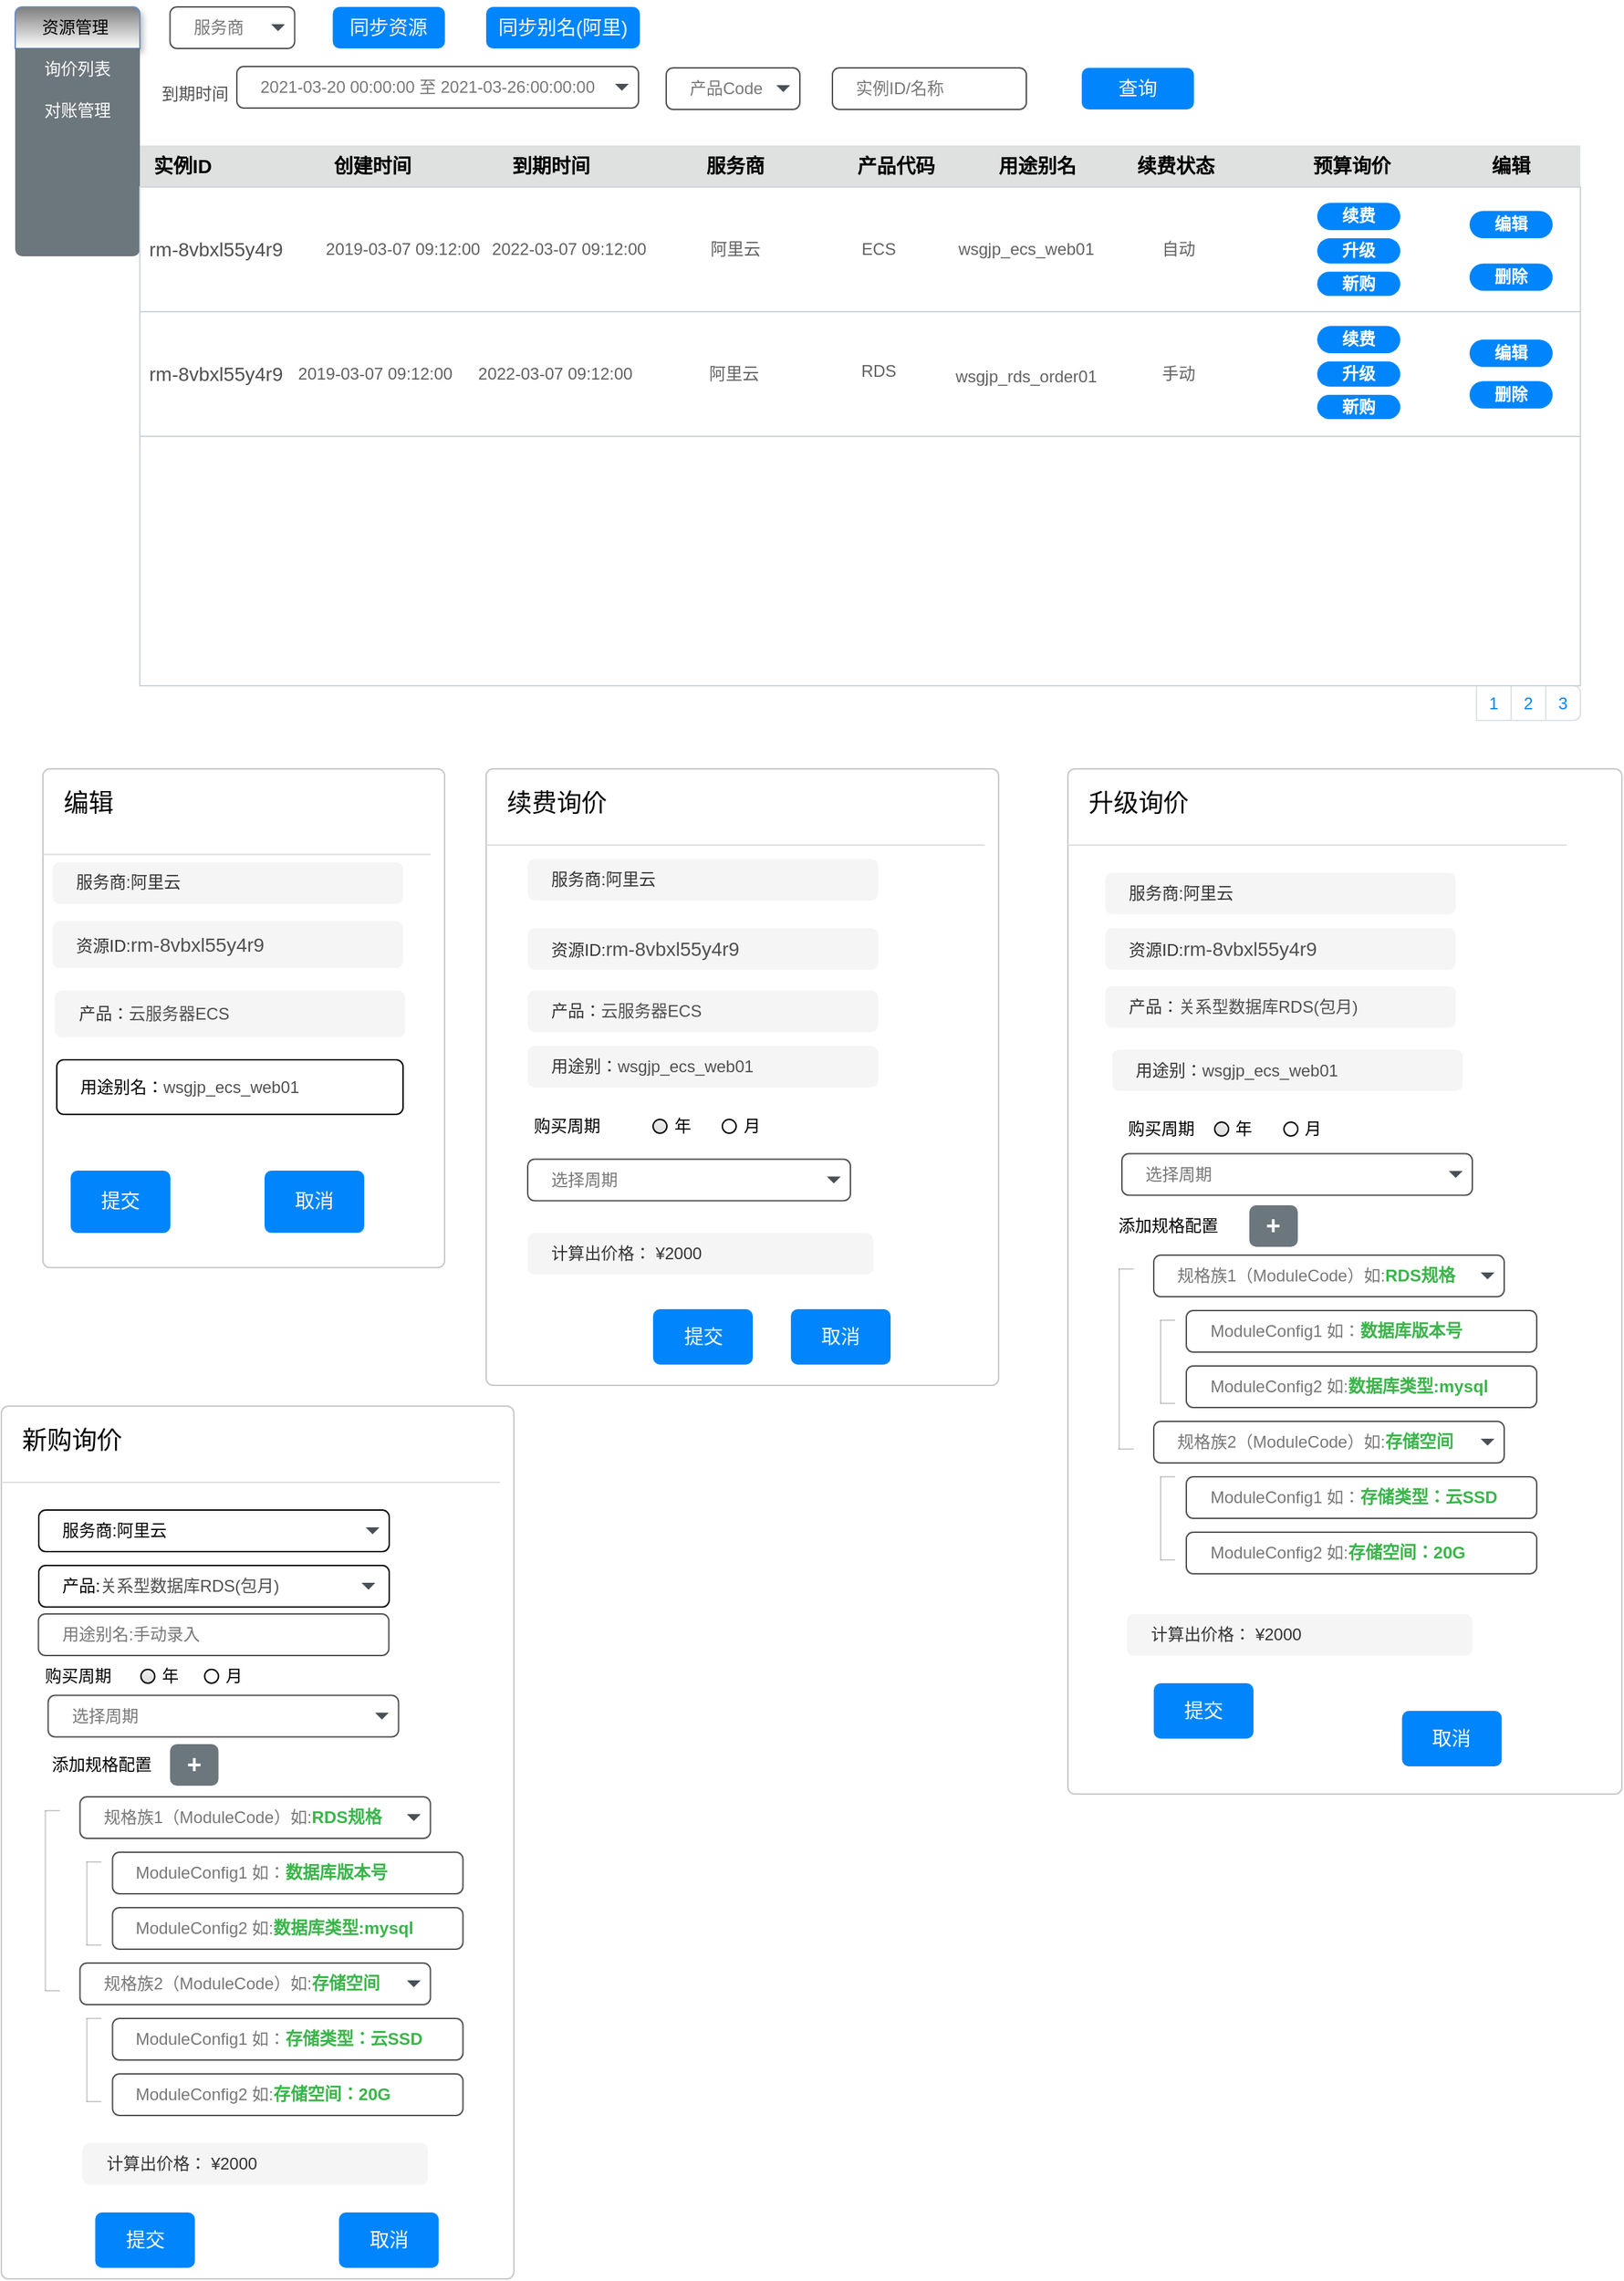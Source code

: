 <mxfile version="14.5.1" type="github" pages="9">
  <diagram name="资源管理" id="5348f1db-0dfa-24cf-5d06-2057accb5106">
    <mxGraphModel dx="1662" dy="828" grid="1" gridSize="10" guides="1" tooltips="1" connect="1" arrows="1" fold="1" page="1" pageScale="1.5" pageWidth="826" pageHeight="1169" background="#ffffff" math="0" shadow="0">
      <root>
        <mxCell id="0" style=";html=1;" />
        <mxCell id="1" style=";html=1;" parent="0" />
        <mxCell id="TfYHMZdPJaH0tN1C7_BG-54" value="" style="html=1;shadow=0;dashed=0;shape=mxgraph.bootstrap.rrect;rSize=5;strokeColor=none;html=1;whiteSpace=wrap;fillColor=#6C767D;fontColor=#ffffff;" parent="1" vertex="1">
          <mxGeometry x="20" y="90" width="90" height="180" as="geometry" />
        </mxCell>
        <mxCell id="TfYHMZdPJaH0tN1C7_BG-55" value="&lt;font color=&quot;#000000&quot;&gt;资源管理&amp;nbsp;&lt;/font&gt;" style="strokeColor=#6c8ebf;html=1;shadow=1;dashed=0;shape=mxgraph.bootstrap.topButton;rSize=5;perimeter=none;whiteSpace=wrap;resizeWidth=1;labelBackgroundColor=none;fontColor=#FFFF00;labelBorderColor=none;sketch=0;fillColor=#7D7D7D;gradientColor=#ffffff;" parent="TfYHMZdPJaH0tN1C7_BG-54" vertex="1">
          <mxGeometry width="90" height="30" relative="1" as="geometry" />
        </mxCell>
        <mxCell id="TfYHMZdPJaH0tN1C7_BG-56" value="询价列表" style="strokeColor=inherit;fillColor=inherit;gradientColor=inherit;fontColor=inherit;html=1;shadow=0;dashed=0;perimeter=none;whiteSpace=wrap;resizeWidth=1;" parent="TfYHMZdPJaH0tN1C7_BG-54" vertex="1">
          <mxGeometry width="90" height="30" relative="1" as="geometry">
            <mxPoint y="30" as="offset" />
          </mxGeometry>
        </mxCell>
        <mxCell id="TfYHMZdPJaH0tN1C7_BG-57" value="对账管理" style="strokeColor=inherit;fillColor=inherit;gradientColor=inherit;fontColor=inherit;html=1;shadow=0;dashed=0;perimeter=none;whiteSpace=wrap;resizeWidth=1;" parent="TfYHMZdPJaH0tN1C7_BG-54" vertex="1">
          <mxGeometry width="90" height="30" relative="1" as="geometry">
            <mxPoint y="60" as="offset" />
          </mxGeometry>
        </mxCell>
        <mxCell id="TfYHMZdPJaH0tN1C7_BG-59" value="" style="strokeColor=inherit;fillColor=inherit;gradientColor=inherit;fontColor=inherit;html=1;shadow=0;dashed=0;perimeter=none;whiteSpace=wrap;resizeWidth=1;align=left;spacing=10;" parent="TfYHMZdPJaH0tN1C7_BG-54" vertex="1">
          <mxGeometry width="90" height="30" relative="1" as="geometry">
            <mxPoint y="120" as="offset" />
          </mxGeometry>
        </mxCell>
        <mxCell id="TfYHMZdPJaH0tN1C7_BG-66" value="实例ID" style="rounded=0;whiteSpace=wrap;html=1;arcSize=50;strokeColor=none;strokeWidth=1;fontColor=#000000;whiteSpace=wrap;align=left;verticalAlign=middle;spacingLeft=0;fontStyle=1;fontSize=14;spacing=10;fillColor=#DFE0E0;" parent="1" vertex="1">
          <mxGeometry x="110" y="190" width="130" height="30" as="geometry" />
        </mxCell>
        <mxCell id="TfYHMZdPJaH0tN1C7_BG-69" value="用途别名" style="rounded=0;whiteSpace=wrap;html=1;arcSize=50;strokeColor=none;strokeWidth=1;fontColor=#000000;whiteSpace=wrap;align=left;verticalAlign=middle;spacingLeft=0;fontStyle=1;fontSize=14;spacing=10;fillColor=#DFE0E0;" parent="1" vertex="1">
          <mxGeometry x="720" y="190" width="100" height="30" as="geometry" />
        </mxCell>
        <mxCell id="TfYHMZdPJaH0tN1C7_BG-70" value="创建时间" style="rounded=0;whiteSpace=wrap;html=1;arcSize=50;strokeColor=none;strokeWidth=1;fontColor=#000000;whiteSpace=wrap;align=left;verticalAlign=middle;spacingLeft=0;fontStyle=1;fontSize=14;spacing=10;fillColor=#DFE0E0;" parent="1" vertex="1">
          <mxGeometry x="240" y="190" width="130" height="30" as="geometry" />
        </mxCell>
        <mxCell id="TfYHMZdPJaH0tN1C7_BG-71" value="产品代码" style="rounded=0;whiteSpace=wrap;html=1;arcSize=50;strokeColor=none;strokeWidth=1;fontColor=#000000;whiteSpace=wrap;align=left;verticalAlign=middle;spacingLeft=0;fontStyle=1;fontSize=14;spacing=10;fillColor=#DFE0E0;" parent="1" vertex="1">
          <mxGeometry x="618" y="190" width="102" height="30" as="geometry" />
        </mxCell>
        <mxCell id="TfYHMZdPJaH0tN1C7_BG-72" value="服务商" style="rounded=0;whiteSpace=wrap;html=1;arcSize=50;strokeColor=none;strokeWidth=1;fontColor=#000000;whiteSpace=wrap;align=left;verticalAlign=middle;spacingLeft=0;fontStyle=1;fontSize=14;spacing=10;fillColor=#DFE0E0;" parent="1" vertex="1">
          <mxGeometry x="509" y="190" width="110" height="30" as="geometry" />
        </mxCell>
        <mxCell id="TfYHMZdPJaH0tN1C7_BG-73" value="到期时间" style="rounded=0;whiteSpace=wrap;html=1;arcSize=50;strokeColor=none;strokeWidth=1;fontColor=#000000;whiteSpace=wrap;align=left;verticalAlign=middle;spacingLeft=0;fontStyle=1;fontSize=14;spacing=10;fillColor=#DFE0E0;" parent="1" vertex="1">
          <mxGeometry x="369" y="190" width="140" height="30" as="geometry" />
        </mxCell>
        <mxCell id="TfYHMZdPJaH0tN1C7_BG-74" value="续费状态" style="rounded=0;whiteSpace=wrap;html=1;arcSize=50;strokeColor=none;strokeWidth=1;fontColor=#000000;whiteSpace=wrap;align=left;verticalAlign=middle;spacingLeft=0;fontStyle=1;fontSize=14;spacing=10;fillColor=#DFE0E0;" parent="1" vertex="1">
          <mxGeometry x="820" y="190" width="110" height="30" as="geometry" />
        </mxCell>
        <mxCell id="TfYHMZdPJaH0tN1C7_BG-103" value="预算询价" style="rounded=0;whiteSpace=wrap;html=1;arcSize=50;strokeColor=none;strokeWidth=1;fontColor=#000000;whiteSpace=wrap;align=center;verticalAlign=middle;spacingLeft=0;fontStyle=1;fontSize=14;spacing=10;fillColor=#DFE0E0;" parent="1" vertex="1">
          <mxGeometry x="920" y="190" width="130" height="30" as="geometry" />
        </mxCell>
        <mxCell id="TfYHMZdPJaH0tN1C7_BG-107" value="" style="group" parent="1" vertex="1" connectable="0">
          <mxGeometry x="110" y="220" width="1040" height="90" as="geometry" />
        </mxCell>
        <mxCell id="TfYHMZdPJaH0tN1C7_BG-94" value="" style="rounded=0;whiteSpace=wrap;html=1;shadow=0;dashed=0;sketch=0;strokeColor=#CED4DA;strokeWidth=1;fillColor=#FFFFFF;fontSize=14;fontColor=#505050;align=left;" parent="TfYHMZdPJaH0tN1C7_BG-107" vertex="1">
          <mxGeometry width="1040" height="90" as="geometry" />
        </mxCell>
        <mxCell id="TfYHMZdPJaH0tN1C7_BG-96" value="rm-8vbxl55y4r9" style="text;strokeColor=none;fillColor=none;align=center;verticalAlign=middle;whiteSpace=wrap;rounded=0;shadow=0;dashed=0;sketch=0;fontSize=14;fontColor=#505050;" parent="TfYHMZdPJaH0tN1C7_BG-107" vertex="1">
          <mxGeometry y="22.5" width="110" height="45" as="geometry" />
        </mxCell>
        <mxCell id="TfYHMZdPJaH0tN1C7_BG-97" value="2019-03-07 09:12:00" style="text;strokeColor=none;fillColor=none;align=center;verticalAlign=middle;whiteSpace=wrap;rounded=0;shadow=0;dashed=0;sketch=0;fontSize=12;fontColor=#505050;spacing=2;textOpacity=90;" parent="TfYHMZdPJaH0tN1C7_BG-107" vertex="1">
          <mxGeometry x="90" y="22.5" width="160" height="45" as="geometry" />
        </mxCell>
        <mxCell id="TfYHMZdPJaH0tN1C7_BG-98" value="2022-03-07 09:12:00" style="text;strokeColor=none;fillColor=none;align=center;verticalAlign=middle;whiteSpace=wrap;rounded=0;shadow=0;dashed=0;sketch=0;fontSize=12;fontColor=#505050;spacing=2;textOpacity=90;" parent="TfYHMZdPJaH0tN1C7_BG-107" vertex="1">
          <mxGeometry x="220" y="22.5" width="160" height="45" as="geometry" />
        </mxCell>
        <mxCell id="TfYHMZdPJaH0tN1C7_BG-99" value="阿里云" style="text;strokeColor=none;fillColor=none;align=center;verticalAlign=middle;whiteSpace=wrap;rounded=0;shadow=0;dashed=0;sketch=0;fontSize=12;fontColor=#505050;spacing=2;textOpacity=90;" parent="TfYHMZdPJaH0tN1C7_BG-107" vertex="1">
          <mxGeometry x="399" y="22.5" width="60" height="45" as="geometry" />
        </mxCell>
        <mxCell id="TfYHMZdPJaH0tN1C7_BG-101" value="wsgjp_ecs_web01" style="text;strokeColor=none;fillColor=none;align=center;verticalAlign=middle;whiteSpace=wrap;rounded=0;shadow=0;dashed=0;sketch=0;fontSize=12;fontColor=#505050;spacing=2;textOpacity=90;" parent="TfYHMZdPJaH0tN1C7_BG-107" vertex="1">
          <mxGeometry x="590" y="22.5" width="100" height="45" as="geometry" />
        </mxCell>
        <mxCell id="TfYHMZdPJaH0tN1C7_BG-102" value="自动同步" style="text;strokeColor=none;fillColor=none;align=center;verticalAlign=middle;whiteSpace=wrap;rounded=0;shadow=0;dashed=0;sketch=0;fontSize=12;fontColor=#505050;spacing=2;textOpacity=90;" parent="TfYHMZdPJaH0tN1C7_BG-107" vertex="1">
          <mxGeometry x="720" y="22.5" width="60" height="45" as="geometry" />
        </mxCell>
        <mxCell id="TfYHMZdPJaH0tN1C7_BG-104" value="续费" style="rounded=1;whiteSpace=wrap;html=1;arcSize=50;strokeColor=none;strokeWidth=1;fillColor=#0085FC;fontColor=#FFFFFF;whiteSpace=wrap;align=center;verticalAlign=middle;spacingLeft=0;fontStyle=1;fontSize=12;spacing=10;shadow=0;dashed=0;sketch=0;" parent="TfYHMZdPJaH0tN1C7_BG-107" vertex="1">
          <mxGeometry x="850" y="10.29" width="60" height="19.71" as="geometry" />
        </mxCell>
        <mxCell id="TfYHMZdPJaH0tN1C7_BG-105" value="升级" style="rounded=1;whiteSpace=wrap;html=1;arcSize=50;strokeColor=none;strokeWidth=1;fillColor=#0085FC;fontColor=#FFFFFF;whiteSpace=wrap;align=center;verticalAlign=middle;spacingLeft=0;fontStyle=1;fontSize=12;spacing=10;shadow=0;dashed=0;sketch=0;" parent="TfYHMZdPJaH0tN1C7_BG-107" vertex="1">
          <mxGeometry x="850" y="35.9" width="60" height="18.21" as="geometry" />
        </mxCell>
        <mxCell id="TfYHMZdPJaH0tN1C7_BG-106" value="新购" style="rounded=1;whiteSpace=wrap;html=1;arcSize=50;strokeColor=none;strokeWidth=1;fillColor=#0085FC;fontColor=#FFFFFF;whiteSpace=wrap;align=center;verticalAlign=middle;spacingLeft=0;fontStyle=1;fontSize=12;spacing=10;shadow=0;dashed=0;sketch=0;" parent="TfYHMZdPJaH0tN1C7_BG-107" vertex="1">
          <mxGeometry x="850" y="60" width="60" height="17.5" as="geometry" />
        </mxCell>
        <mxCell id="TfYHMZdPJaH0tN1C7_BG-177" value="编辑" style="rounded=1;whiteSpace=wrap;html=1;arcSize=50;strokeColor=none;strokeWidth=1;fillColor=#0085FC;fontColor=#FFFFFF;whiteSpace=wrap;align=center;verticalAlign=middle;spacingLeft=0;fontStyle=1;fontSize=12;spacing=10;shadow=0;dashed=0;sketch=0;" parent="TfYHMZdPJaH0tN1C7_BG-107" vertex="1">
          <mxGeometry x="960" y="22.5" width="60" height="19.71" as="geometry" />
        </mxCell>
        <mxCell id="TfYHMZdPJaH0tN1C7_BG-178" value="删除" style="rounded=1;whiteSpace=wrap;html=1;arcSize=50;strokeColor=none;strokeWidth=1;fillColor=#0085FC;fontColor=#FFFFFF;whiteSpace=wrap;align=center;verticalAlign=middle;spacingLeft=0;fontStyle=1;fontSize=12;spacing=10;shadow=0;dashed=0;sketch=0;" parent="TfYHMZdPJaH0tN1C7_BG-107" vertex="1">
          <mxGeometry x="960" y="54.1" width="60" height="19.71" as="geometry" />
        </mxCell>
        <mxCell id="TfYHMZdPJaH0tN1C7_BG-121" value="" style="html=1;shadow=0;dashed=0;shape=mxgraph.bootstrap.rrect;rSize=5;strokeColor=#DEE2E6;html=1;whiteSpace=wrap;fillColor=#ffffff;fontColor=#0085FC;rounded=0;sketch=0;align=center;" parent="1" vertex="1">
          <mxGeometry x="1075" y="580" width="75" height="25" as="geometry" />
        </mxCell>
        <mxCell id="TfYHMZdPJaH0tN1C7_BG-123" value="2" style="strokeColor=inherit;fillColor=inherit;gradientColor=inherit;fontColor=inherit;html=1;shadow=0;dashed=0;perimeter=none;whiteSpace=wrap;resizeHeight=1;fontSize=12;" parent="TfYHMZdPJaH0tN1C7_BG-121" vertex="1">
          <mxGeometry width="25" height="25" relative="1" as="geometry">
            <mxPoint x="25" as="offset" />
          </mxGeometry>
        </mxCell>
        <mxCell id="TfYHMZdPJaH0tN1C7_BG-124" value="3" style="strokeColor=inherit;fillColor=inherit;gradientColor=inherit;fontColor=inherit;html=1;shadow=0;dashed=0;shape=mxgraph.bootstrap.rightButton;rSize=5;perimeter=none;whiteSpace=wrap;resizeHeight=1;fontSize=12;" parent="TfYHMZdPJaH0tN1C7_BG-121" vertex="1">
          <mxGeometry x="1" width="25" height="25" relative="1" as="geometry">
            <mxPoint x="-25" as="offset" />
          </mxGeometry>
        </mxCell>
        <mxCell id="LldY5YkvqFoHoAoNErch-1" value="1" style="strokeColor=inherit;fillColor=inherit;gradientColor=inherit;fontColor=inherit;html=1;shadow=0;dashed=0;perimeter=none;whiteSpace=wrap;resizeHeight=1;fontSize=12;" parent="TfYHMZdPJaH0tN1C7_BG-121" vertex="1">
          <mxGeometry width="25" height="25" as="geometry" />
        </mxCell>
        <mxCell id="TfYHMZdPJaH0tN1C7_BG-169" value="" style="group" parent="1" vertex="1" connectable="0">
          <mxGeometry x="110" y="130" width="841" height="38" as="geometry" />
        </mxCell>
        <mxCell id="TfYHMZdPJaH0tN1C7_BG-152" value="2021-03-20 00:00:00 至 2021-03-26:00:00:00" style="html=1;shadow=0;dashed=0;shape=mxgraph.bootstrap.rrect;rSize=5;strokeColor=#505050;strokeWidth=1;fillColor=#ffffff;fontColor=#777777;whiteSpace=wrap;align=left;verticalAlign=middle;fontStyle=0;fontSize=12;spacingRight=0;spacing=17;rounded=0;sketch=0;" parent="TfYHMZdPJaH0tN1C7_BG-169" vertex="1">
          <mxGeometry x="70" y="3" width="290" height="30" as="geometry" />
        </mxCell>
        <mxCell id="TfYHMZdPJaH0tN1C7_BG-153" value="" style="shape=triangle;direction=south;fillColor=#495057;strokeColor=none;perimeter=none;" parent="TfYHMZdPJaH0tN1C7_BG-152" vertex="1">
          <mxGeometry x="1" y="0.5" width="10" height="5" relative="1" as="geometry">
            <mxPoint x="-17" y="-2.5" as="offset" />
          </mxGeometry>
        </mxCell>
        <mxCell id="TfYHMZdPJaH0tN1C7_BG-164" value="到期时间" style="text;html=1;strokeColor=none;fillColor=none;align=center;verticalAlign=middle;whiteSpace=wrap;rounded=0;shadow=0;dashed=0;sketch=0;fontSize=12;fontColor=#505050;" parent="TfYHMZdPJaH0tN1C7_BG-169" vertex="1">
          <mxGeometry y="13" width="80" height="20" as="geometry" />
        </mxCell>
        <mxCell id="TfYHMZdPJaH0tN1C7_BG-167" value="产品Code" style="html=1;shadow=0;dashed=0;shape=mxgraph.bootstrap.rrect;rSize=5;strokeColor=#505050;strokeWidth=1;fillColor=#ffffff;fontColor=#777777;whiteSpace=wrap;align=left;verticalAlign=middle;fontStyle=0;fontSize=12;spacingRight=0;spacing=17;rounded=0;sketch=0;" parent="TfYHMZdPJaH0tN1C7_BG-169" vertex="1">
          <mxGeometry x="380" y="4" width="96.5" height="30" as="geometry" />
        </mxCell>
        <mxCell id="TfYHMZdPJaH0tN1C7_BG-168" value="" style="shape=triangle;direction=south;fillColor=#495057;strokeColor=none;perimeter=none;" parent="TfYHMZdPJaH0tN1C7_BG-167" vertex="1">
          <mxGeometry x="1" y="0.5" width="10" height="5" relative="1" as="geometry">
            <mxPoint x="-17" y="-2.5" as="offset" />
          </mxGeometry>
        </mxCell>
        <mxCell id="TfYHMZdPJaH0tN1C7_BG-173" value="实例ID/名称" style="html=1;shadow=0;dashed=0;shape=mxgraph.bootstrap.rrect;rSize=5;strokeColor=#505050;strokeWidth=1;fillColor=#ffffff;fontColor=#777777;whiteSpace=wrap;align=left;verticalAlign=middle;fontStyle=0;fontSize=12;spacingRight=0;spacing=17;rounded=0;sketch=0;" parent="TfYHMZdPJaH0tN1C7_BG-169" vertex="1">
          <mxGeometry x="500" y="4" width="140" height="30" as="geometry" />
        </mxCell>
        <mxCell id="B6dY-odYcLR840l5Uq3M-2" value="查询" style="html=1;shadow=0;dashed=0;shape=mxgraph.bootstrap.rrect;rSize=5;strokeColor=none;strokeWidth=1;fillColor=#0085FC;fontColor=#FFFFFF;whiteSpace=wrap;align=center;verticalAlign=middle;spacingLeft=0;fontStyle=0;fontSize=14;spacing=5;rounded=0;sketch=0;" parent="TfYHMZdPJaH0tN1C7_BG-169" vertex="1">
          <mxGeometry x="680" y="4" width="81" height="30" as="geometry" />
        </mxCell>
        <mxCell id="TfYHMZdPJaH0tN1C7_BG-175" value="编辑" style="rounded=0;whiteSpace=wrap;html=1;arcSize=50;strokeColor=none;strokeWidth=1;fontColor=#000000;whiteSpace=wrap;align=center;verticalAlign=middle;spacingLeft=0;fontStyle=1;fontSize=14;spacing=10;fillColor=#DFE0E0;" parent="1" vertex="1">
          <mxGeometry x="1050" y="190" width="100" height="30" as="geometry" />
        </mxCell>
        <mxCell id="TfYHMZdPJaH0tN1C7_BG-179" value="" style="group" parent="1" vertex="1" connectable="0">
          <mxGeometry x="110" y="310" width="1040" height="90" as="geometry" />
        </mxCell>
        <mxCell id="TfYHMZdPJaH0tN1C7_BG-180" value="" style="rounded=0;whiteSpace=wrap;html=1;shadow=0;dashed=0;sketch=0;strokeColor=#CED4DA;strokeWidth=1;fillColor=#FFFFFF;fontSize=14;fontColor=#505050;align=left;" parent="TfYHMZdPJaH0tN1C7_BG-179" vertex="1">
          <mxGeometry width="1040" height="90" as="geometry" />
        </mxCell>
        <mxCell id="TfYHMZdPJaH0tN1C7_BG-181" value="rm-8vbxl55y4r9" style="text;strokeColor=none;fillColor=none;align=center;verticalAlign=middle;whiteSpace=wrap;rounded=0;shadow=0;dashed=0;sketch=0;fontSize=14;fontColor=#505050;" parent="TfYHMZdPJaH0tN1C7_BG-179" vertex="1">
          <mxGeometry y="22.5" width="110" height="45" as="geometry" />
        </mxCell>
        <mxCell id="TfYHMZdPJaH0tN1C7_BG-182" value="2019-03-07 09:12:00" style="text;strokeColor=none;fillColor=none;align=center;verticalAlign=middle;whiteSpace=wrap;rounded=0;shadow=0;dashed=0;sketch=0;fontSize=12;fontColor=#505050;spacing=2;textOpacity=90;" parent="TfYHMZdPJaH0tN1C7_BG-179" vertex="1">
          <mxGeometry x="90" y="22.5" width="160" height="45" as="geometry" />
        </mxCell>
        <mxCell id="TfYHMZdPJaH0tN1C7_BG-183" value="2022-03-07 09:12:00" style="text;strokeColor=none;fillColor=none;align=center;verticalAlign=middle;whiteSpace=wrap;rounded=0;shadow=0;dashed=0;sketch=0;fontSize=12;fontColor=#505050;spacing=2;textOpacity=90;" parent="TfYHMZdPJaH0tN1C7_BG-179" vertex="1">
          <mxGeometry x="220" y="22.5" width="160" height="45" as="geometry" />
        </mxCell>
        <mxCell id="TfYHMZdPJaH0tN1C7_BG-184" value="阿里云" style="text;strokeColor=none;fillColor=none;align=center;verticalAlign=middle;whiteSpace=wrap;rounded=0;shadow=0;dashed=0;sketch=0;fontSize=12;fontColor=#505050;spacing=2;textOpacity=90;" parent="TfYHMZdPJaH0tN1C7_BG-179" vertex="1">
          <mxGeometry x="399" y="22.5" width="60" height="45" as="geometry" />
        </mxCell>
        <mxCell id="TfYHMZdPJaH0tN1C7_BG-186" value="wsgjp_rds_order01" style="text;strokeColor=none;fillColor=none;align=center;verticalAlign=middle;whiteSpace=wrap;rounded=0;shadow=0;dashed=0;sketch=0;fontSize=12;fontColor=#505050;spacing=2;textOpacity=90;" parent="TfYHMZdPJaH0tN1C7_BG-179" vertex="1">
          <mxGeometry x="610" y="24.86" width="60" height="45" as="geometry" />
        </mxCell>
        <mxCell id="TfYHMZdPJaH0tN1C7_BG-187" value="手动" style="text;strokeColor=none;fillColor=none;align=center;verticalAlign=middle;whiteSpace=wrap;rounded=0;shadow=0;dashed=0;sketch=0;fontSize=12;fontColor=#505050;spacing=2;textOpacity=90;" parent="TfYHMZdPJaH0tN1C7_BG-179" vertex="1">
          <mxGeometry x="720" y="22.5" width="60" height="45" as="geometry" />
        </mxCell>
        <mxCell id="TfYHMZdPJaH0tN1C7_BG-188" value="续费" style="rounded=1;whiteSpace=wrap;html=1;arcSize=50;strokeColor=none;strokeWidth=1;fillColor=#0085FC;fontColor=#FFFFFF;whiteSpace=wrap;align=center;verticalAlign=middle;spacingLeft=0;fontStyle=1;fontSize=12;spacing=10;shadow=0;dashed=0;sketch=0;" parent="TfYHMZdPJaH0tN1C7_BG-179" vertex="1">
          <mxGeometry x="850" y="10.29" width="60" height="19.71" as="geometry" />
        </mxCell>
        <mxCell id="TfYHMZdPJaH0tN1C7_BG-189" value="升级" style="rounded=1;whiteSpace=wrap;html=1;arcSize=50;strokeColor=none;strokeWidth=1;fillColor=#0085FC;fontColor=#FFFFFF;whiteSpace=wrap;align=center;verticalAlign=middle;spacingLeft=0;fontStyle=1;fontSize=12;spacing=10;shadow=0;dashed=0;sketch=0;" parent="TfYHMZdPJaH0tN1C7_BG-179" vertex="1">
          <mxGeometry x="850" y="35.9" width="60" height="18.21" as="geometry" />
        </mxCell>
        <mxCell id="TfYHMZdPJaH0tN1C7_BG-190" value="新购" style="rounded=1;whiteSpace=wrap;html=1;arcSize=50;strokeColor=none;strokeWidth=1;fillColor=#0085FC;fontColor=#FFFFFF;whiteSpace=wrap;align=center;verticalAlign=middle;spacingLeft=0;fontStyle=1;fontSize=12;spacing=10;shadow=0;dashed=0;sketch=0;" parent="TfYHMZdPJaH0tN1C7_BG-179" vertex="1">
          <mxGeometry x="850" y="60" width="60" height="17.5" as="geometry" />
        </mxCell>
        <mxCell id="TfYHMZdPJaH0tN1C7_BG-191" value="编辑" style="rounded=1;whiteSpace=wrap;html=1;arcSize=50;strokeColor=none;strokeWidth=1;fillColor=#0085FC;fontColor=#FFFFFF;whiteSpace=wrap;align=center;verticalAlign=middle;spacingLeft=0;fontStyle=1;fontSize=12;spacing=10;shadow=0;dashed=0;sketch=0;" parent="TfYHMZdPJaH0tN1C7_BG-179" vertex="1">
          <mxGeometry x="960" y="20.15" width="60" height="19.71" as="geometry" />
        </mxCell>
        <mxCell id="TfYHMZdPJaH0tN1C7_BG-192" value="删除" style="rounded=1;whiteSpace=wrap;html=1;arcSize=50;strokeColor=none;strokeWidth=1;fillColor=#0085FC;fontColor=#FFFFFF;whiteSpace=wrap;align=center;verticalAlign=middle;spacingLeft=0;fontStyle=1;fontSize=12;spacing=10;shadow=0;dashed=0;sketch=0;" parent="TfYHMZdPJaH0tN1C7_BG-179" vertex="1">
          <mxGeometry x="960" y="50.15" width="60" height="19.71" as="geometry" />
        </mxCell>
        <mxCell id="TfYHMZdPJaH0tN1C7_BG-120" value="" style="whiteSpace=wrap;html=1;rounded=0;shadow=0;dashed=0;sketch=0;strokeColor=#CED4DA;strokeWidth=1;fillColor=#FFFFFF;fontSize=12;fontColor=#505050;align=center;" parent="1" vertex="1">
          <mxGeometry x="110" y="400" width="1040" height="180" as="geometry" />
        </mxCell>
        <mxCell id="koWa10LQGwCeH2w7pDBY-1" value="" style="group" parent="1" vertex="1" connectable="0">
          <mxGeometry x="110" y="220" width="1040" height="90" as="geometry" />
        </mxCell>
        <mxCell id="koWa10LQGwCeH2w7pDBY-2" value="" style="rounded=0;whiteSpace=wrap;html=1;shadow=0;dashed=0;sketch=0;strokeColor=#CED4DA;strokeWidth=1;fillColor=#FFFFFF;fontSize=14;fontColor=#505050;align=left;" parent="koWa10LQGwCeH2w7pDBY-1" vertex="1">
          <mxGeometry width="1040" height="90" as="geometry" />
        </mxCell>
        <mxCell id="koWa10LQGwCeH2w7pDBY-3" value="rm-8vbxl55y4r9" style="text;strokeColor=none;fillColor=none;align=center;verticalAlign=middle;whiteSpace=wrap;rounded=0;shadow=0;dashed=0;sketch=0;fontSize=14;fontColor=#505050;" parent="koWa10LQGwCeH2w7pDBY-1" vertex="1">
          <mxGeometry y="22.5" width="110.0" height="45" as="geometry" />
        </mxCell>
        <mxCell id="koWa10LQGwCeH2w7pDBY-4" value="2019-03-07 09:12:00" style="text;strokeColor=none;fillColor=none;align=center;verticalAlign=middle;whiteSpace=wrap;rounded=0;shadow=0;dashed=0;sketch=0;fontSize=12;fontColor=#505050;spacing=2;textOpacity=90;" parent="koWa10LQGwCeH2w7pDBY-1" vertex="1">
          <mxGeometry x="109.999" y="22.5" width="160.0" height="45" as="geometry" />
        </mxCell>
        <mxCell id="koWa10LQGwCeH2w7pDBY-5" value="2022-03-07 09:12:00" style="text;strokeColor=none;fillColor=none;align=center;verticalAlign=middle;whiteSpace=wrap;rounded=0;shadow=0;dashed=0;sketch=0;fontSize=12;fontColor=#505050;spacing=2;textOpacity=90;" parent="koWa10LQGwCeH2w7pDBY-1" vertex="1">
          <mxGeometry x="230.001" y="22.5" width="160.0" height="45" as="geometry" />
        </mxCell>
        <mxCell id="koWa10LQGwCeH2w7pDBY-6" value="阿里云" style="text;strokeColor=none;fillColor=none;align=center;verticalAlign=middle;whiteSpace=wrap;rounded=0;shadow=0;dashed=0;sketch=0;fontSize=12;fontColor=#505050;spacing=2;textOpacity=90;" parent="koWa10LQGwCeH2w7pDBY-1" vertex="1">
          <mxGeometry x="399.998" y="22.5" width="60" height="45" as="geometry" />
        </mxCell>
        <mxCell id="koWa10LQGwCeH2w7pDBY-7" value="ECS" style="text;strokeColor=none;fillColor=none;align=center;verticalAlign=middle;whiteSpace=wrap;rounded=0;shadow=0;dashed=0;sketch=0;fontSize=12;fontColor=#505050;spacing=2;textOpacity=90;" parent="koWa10LQGwCeH2w7pDBY-1" vertex="1">
          <mxGeometry x="490.005" y="22.5" width="87.369" height="45" as="geometry" />
        </mxCell>
        <mxCell id="koWa10LQGwCeH2w7pDBY-8" value="wsgjp_ecs_web01" style="text;strokeColor=none;fillColor=none;align=center;verticalAlign=middle;whiteSpace=wrap;rounded=0;shadow=0;dashed=0;sketch=0;fontSize=12;fontColor=#505050;spacing=2;textOpacity=90;" parent="koWa10LQGwCeH2w7pDBY-1" vertex="1">
          <mxGeometry x="589.996" y="22.5" width="100" height="45" as="geometry" />
        </mxCell>
        <mxCell id="koWa10LQGwCeH2w7pDBY-9" value="编辑" style="rounded=1;whiteSpace=wrap;html=1;arcSize=50;strokeColor=none;strokeWidth=1;fillColor=#0085FC;fontColor=#FFFFFF;whiteSpace=wrap;align=center;verticalAlign=middle;spacingLeft=0;fontStyle=1;fontSize=12;spacing=10;shadow=0;dashed=0;sketch=0;" parent="koWa10LQGwCeH2w7pDBY-1" vertex="1">
          <mxGeometry x="959.997" y="17.3" width="60" height="19.71" as="geometry" />
        </mxCell>
        <mxCell id="koWa10LQGwCeH2w7pDBY-10" value="删除" style="rounded=1;whiteSpace=wrap;html=1;arcSize=50;strokeColor=none;strokeWidth=1;fillColor=#0085FC;fontColor=#FFFFFF;whiteSpace=wrap;align=center;verticalAlign=middle;spacingLeft=0;fontStyle=1;fontSize=12;spacing=10;shadow=0;dashed=0;sketch=0;" parent="koWa10LQGwCeH2w7pDBY-1" vertex="1">
          <mxGeometry x="959.997" y="55.22" width="60" height="19.71" as="geometry" />
        </mxCell>
        <mxCell id="koWa10LQGwCeH2w7pDBY-11" value="自动" style="text;strokeColor=none;fillColor=none;align=center;verticalAlign=middle;whiteSpace=wrap;rounded=0;shadow=0;dashed=0;sketch=0;fontSize=12;fontColor=#505050;spacing=2;textOpacity=90;" parent="koWa10LQGwCeH2w7pDBY-1" vertex="1">
          <mxGeometry x="719.997" y="22.5" width="60" height="45" as="geometry" />
        </mxCell>
        <mxCell id="koWa10LQGwCeH2w7pDBY-12" value="升级" style="text;strokeColor=none;fillColor=none;align=center;verticalAlign=middle;whiteSpace=wrap;rounded=0;shadow=0;dashed=0;sketch=0;fontSize=12;fontColor=#505050;spacing=2;textOpacity=90;" parent="koWa10LQGwCeH2w7pDBY-1" vertex="1">
          <mxGeometry x="850.001" y="22.5" width="60" height="45" as="geometry" />
        </mxCell>
        <mxCell id="N95UHYgroy7Ffj6tG7ur-2" value="续费" style="rounded=1;whiteSpace=wrap;html=1;arcSize=50;strokeColor=none;strokeWidth=1;fillColor=#0085FC;fontColor=#FFFFFF;whiteSpace=wrap;align=center;verticalAlign=middle;spacingLeft=0;fontStyle=1;fontSize=12;spacing=10;shadow=0;dashed=0;sketch=0;" parent="koWa10LQGwCeH2w7pDBY-1" vertex="1">
          <mxGeometry x="850" y="11.4" width="60" height="19.71" as="geometry" />
        </mxCell>
        <mxCell id="N95UHYgroy7Ffj6tG7ur-3" value="升级" style="rounded=1;whiteSpace=wrap;html=1;arcSize=50;strokeColor=none;strokeWidth=1;fillColor=#0085FC;fontColor=#FFFFFF;whiteSpace=wrap;align=center;verticalAlign=middle;spacingLeft=0;fontStyle=1;fontSize=12;spacing=10;shadow=0;dashed=0;sketch=0;" parent="koWa10LQGwCeH2w7pDBY-1" vertex="1">
          <mxGeometry x="850" y="37.01" width="60" height="18.21" as="geometry" />
        </mxCell>
        <mxCell id="N95UHYgroy7Ffj6tG7ur-4" value="新购" style="rounded=1;whiteSpace=wrap;html=1;arcSize=50;strokeColor=none;strokeWidth=1;fillColor=#0085FC;fontColor=#FFFFFF;whiteSpace=wrap;align=center;verticalAlign=middle;spacingLeft=0;fontStyle=1;fontSize=12;spacing=10;shadow=0;dashed=0;sketch=0;" parent="koWa10LQGwCeH2w7pDBY-1" vertex="1">
          <mxGeometry x="850" y="61.11" width="60" height="17.5" as="geometry" />
        </mxCell>
        <mxCell id="N95UHYgroy7Ffj6tG7ur-1" value="RDS" style="text;strokeColor=none;fillColor=none;align=center;verticalAlign=middle;whiteSpace=wrap;rounded=0;shadow=0;dashed=0;sketch=0;fontSize=12;fontColor=#505050;spacing=2;textOpacity=90;" parent="1" vertex="1">
          <mxGeometry x="600.005" y="330.15" width="87.369" height="45" as="geometry" />
        </mxCell>
        <mxCell id="zAUTGzZ8Z8pulFCagqcD-6" value="" style="group" parent="1" vertex="1" connectable="0">
          <mxGeometry x="130" y="640" width="1050" height="740" as="geometry" />
        </mxCell>
        <mxCell id="zAUTGzZ8Z8pulFCagqcD-7" value="编辑" style="html=1;shadow=0;dashed=0;shape=mxgraph.bootstrap.rrect;rSize=5;html=1;strokeColor=#C8C8C8;fillColor=#ffffff;whiteSpace=wrap;verticalAlign=top;align=left;fontSize=18;spacing=15;spacingTop=-5;rounded=0;sketch=0;container=0;" parent="zAUTGzZ8Z8pulFCagqcD-6" vertex="1">
          <mxGeometry x="-90" width="290" height="360" as="geometry" />
        </mxCell>
        <mxCell id="zAUTGzZ8Z8pulFCagqcD-8" value="" style="shape=line;strokeColor=#dddddd;resizeWidth=1;" parent="zAUTGzZ8Z8pulFCagqcD-6" vertex="1">
          <mxGeometry x="-90" y="56.18" width="280" height="11.24" as="geometry">
            <mxPoint y="50" as="offset" />
          </mxGeometry>
        </mxCell>
        <mxCell id="zAUTGzZ8Z8pulFCagqcD-10" value="产品：&lt;span style=&quot;color: rgb(80 , 80 , 80) ; text-align: center&quot;&gt;云服务器ECS&lt;/span&gt;" style="html=1;shadow=0;dashed=0;shape=mxgraph.bootstrap.rrect;rSize=5;strokeWidth=1;fillColor=#f5f5f5;fontColor=#333333;whiteSpace=wrap;align=left;verticalAlign=middle;fontStyle=0;fontSize=12;spacingRight=0;spacing=17;rounded=0;sketch=0;strokeColor=none;" parent="zAUTGzZ8Z8pulFCagqcD-6" vertex="1">
          <mxGeometry x="-81.5" y="159.998" width="253" height="33.708" as="geometry" />
        </mxCell>
        <mxCell id="zAUTGzZ8Z8pulFCagqcD-12" value="取消" style="html=1;shadow=0;dashed=0;shape=mxgraph.bootstrap.rrect;rSize=5;strokeColor=none;strokeWidth=1;fillColor=#0085FC;fontColor=#FFFFFF;whiteSpace=wrap;align=center;verticalAlign=middle;spacingLeft=0;fontStyle=0;fontSize=14;spacing=5;rounded=0;sketch=0;" parent="zAUTGzZ8Z8pulFCagqcD-6" vertex="1">
          <mxGeometry x="70" y="289.992" width="72" height="44.944" as="geometry" />
        </mxCell>
        <mxCell id="zAUTGzZ8Z8pulFCagqcD-17" value="资源ID:&lt;span style=&quot;color: rgb(80 , 80 , 80) ; font-size: 14px ; text-align: center&quot;&gt;rm-8vbxl55y4r9&lt;/span&gt;" style="html=1;shadow=0;dashed=0;shape=mxgraph.bootstrap.rrect;rSize=5;strokeWidth=1;fillColor=#f5f5f5;fontColor=#333333;whiteSpace=wrap;align=left;verticalAlign=middle;fontStyle=0;fontSize=12;spacingRight=0;spacing=17;rounded=0;sketch=0;strokeColor=none;" parent="zAUTGzZ8Z8pulFCagqcD-6" vertex="1">
          <mxGeometry x="-83" y="109.996" width="253" height="33.708" as="geometry" />
        </mxCell>
        <mxCell id="zAUTGzZ8Z8pulFCagqcD-18" value="用途别名：&lt;span style=&quot;color: rgb(80 , 80 , 80) ; text-align: center&quot;&gt;wsgjp_ecs_web01&lt;/span&gt;" style="html=1;shadow=0;dashed=0;shape=mxgraph.bootstrap.rrect;rSize=5;strokeWidth=1;whiteSpace=wrap;align=left;verticalAlign=middle;fontStyle=0;fontSize=12;spacingRight=0;spacing=17;rounded=0;sketch=0;" parent="zAUTGzZ8Z8pulFCagqcD-6" vertex="1">
          <mxGeometry x="-80" y="210.001" width="250" height="39.326" as="geometry" />
        </mxCell>
        <mxCell id="zAUTGzZ8Z8pulFCagqcD-20" value="提交" style="html=1;shadow=0;dashed=0;shape=mxgraph.bootstrap.rrect;rSize=5;strokeColor=none;strokeWidth=1;fillColor=#0085FC;fontColor=#FFFFFF;whiteSpace=wrap;align=center;verticalAlign=middle;spacingLeft=0;fontStyle=0;fontSize=14;spacing=5;rounded=0;sketch=0;" parent="zAUTGzZ8Z8pulFCagqcD-6" vertex="1">
          <mxGeometry x="-70" y="289.997" width="72" height="44.944" as="geometry" />
        </mxCell>
        <mxCell id="zAUTGzZ8Z8pulFCagqcD-55" value="服务商:阿里云" style="html=1;shadow=0;dashed=0;shape=mxgraph.bootstrap.rrect;rSize=5;strokeWidth=1;fillColor=#f5f5f5;fontColor=#333333;whiteSpace=wrap;align=left;verticalAlign=middle;fontStyle=0;fontSize=12;spacingRight=0;spacing=17;rounded=0;sketch=0;strokeColor=none;" parent="zAUTGzZ8Z8pulFCagqcD-6" vertex="1">
          <mxGeometry x="-83" y="67.42" width="253" height="30" as="geometry" />
        </mxCell>
        <mxCell id="9OucFx-GNlFf2Y0bRGm2-22" value="" style="group" parent="zAUTGzZ8Z8pulFCagqcD-6" vertex="1" connectable="0">
          <mxGeometry x="230" width="370" height="445" as="geometry" />
        </mxCell>
        <mxCell id="TfYHMZdPJaH0tN1C7_BG-252" value="续费询价" style="html=1;shadow=0;dashed=0;shape=mxgraph.bootstrap.rrect;rSize=5;html=1;strokeColor=#C8C8C8;fillColor=#ffffff;whiteSpace=wrap;verticalAlign=top;align=left;fontSize=18;spacing=15;spacingTop=-5;rounded=0;sketch=0;container=0;" parent="9OucFx-GNlFf2Y0bRGm2-22" vertex="1">
          <mxGeometry width="370" height="445" as="geometry" />
        </mxCell>
        <mxCell id="TfYHMZdPJaH0tN1C7_BG-253" value="" style="shape=line;strokeColor=#dddddd;resizeWidth=1;" parent="9OucFx-GNlFf2Y0bRGm2-22" vertex="1">
          <mxGeometry y="50" width="360" height="10" as="geometry">
            <mxPoint y="50" as="offset" />
          </mxGeometry>
        </mxCell>
        <mxCell id="TfYHMZdPJaH0tN1C7_BG-258" value="计算出价格： ¥2000" style="html=1;shadow=0;dashed=0;shape=mxgraph.bootstrap.rrect;rSize=5;strokeWidth=1;whiteSpace=wrap;align=left;verticalAlign=middle;fontStyle=0;fontSize=12;spacingRight=0;spacing=17;rounded=0;sketch=0;fillColor=#f5f5f5;fontColor=#333333;strokeColor=none;" parent="9OucFx-GNlFf2Y0bRGm2-22" vertex="1">
          <mxGeometry x="30" y="335" width="249.5" height="30" as="geometry" />
        </mxCell>
        <mxCell id="TfYHMZdPJaH0tN1C7_BG-260" value="产品：&lt;span style=&quot;color: rgb(80 , 80 , 80) ; text-align: center&quot;&gt;云服务器ECS&lt;/span&gt;" style="html=1;shadow=0;dashed=0;shape=mxgraph.bootstrap.rrect;rSize=5;strokeWidth=1;fillColor=#f5f5f5;fontColor=#333333;whiteSpace=wrap;align=left;verticalAlign=middle;fontStyle=0;fontSize=12;spacingRight=0;spacing=17;rounded=0;sketch=0;strokeColor=none;" parent="9OucFx-GNlFf2Y0bRGm2-22" vertex="1">
          <mxGeometry x="30" y="160" width="253" height="30" as="geometry" />
        </mxCell>
        <mxCell id="TfYHMZdPJaH0tN1C7_BG-264" value="提交" style="html=1;shadow=0;dashed=0;shape=mxgraph.bootstrap.rrect;rSize=5;strokeColor=none;strokeWidth=1;fillColor=#0085FC;fontColor=#FFFFFF;whiteSpace=wrap;align=center;verticalAlign=middle;spacingLeft=0;fontStyle=0;fontSize=14;spacing=5;rounded=0;sketch=0;" parent="9OucFx-GNlFf2Y0bRGm2-22" vertex="1">
          <mxGeometry x="120.5" y="390" width="72" height="40" as="geometry" />
        </mxCell>
        <mxCell id="TfYHMZdPJaH0tN1C7_BG-265" value="取消" style="html=1;shadow=0;dashed=0;shape=mxgraph.bootstrap.rrect;rSize=5;strokeColor=none;strokeWidth=1;fillColor=#0085FC;fontColor=#FFFFFF;whiteSpace=wrap;align=center;verticalAlign=middle;spacingLeft=0;fontStyle=0;fontSize=14;spacing=5;rounded=0;sketch=0;" parent="9OucFx-GNlFf2Y0bRGm2-22" vertex="1">
          <mxGeometry x="220" y="390" width="72" height="40" as="geometry" />
        </mxCell>
        <mxCell id="9OucFx-GNlFf2Y0bRGm2-2" value="年" style="html=1;shadow=0;dashed=0;shape=mxgraph.bootstrap.radioButton2;labelPosition=right;verticalLabelPosition=middle;align=left;verticalAlign=middle;gradientColor=#DEDEDE;fillColor=#EDEDED;checked=0;spacing=5;checkedFill=#0085FC;checkedStroke=#ffffff;" parent="9OucFx-GNlFf2Y0bRGm2-22" vertex="1">
          <mxGeometry x="120.5" y="253" width="10" height="10" as="geometry" />
        </mxCell>
        <mxCell id="9OucFx-GNlFf2Y0bRGm2-3" value="月" style="html=1;shadow=0;dashed=0;shape=mxgraph.bootstrap.radioButton2;labelPosition=right;verticalLabelPosition=middle;align=left;verticalAlign=middle;gradientColor=#DEDEDE;checked=0;spacing=5;checkedFill=#0085FC;checkedStroke=#ffffff;fillColor=none;" parent="9OucFx-GNlFf2Y0bRGm2-22" vertex="1">
          <mxGeometry x="170.5" y="253" width="10" height="10" as="geometry" />
        </mxCell>
        <mxCell id="9OucFx-GNlFf2Y0bRGm2-6" value="选择周期" style="html=1;shadow=0;dashed=0;shape=mxgraph.bootstrap.rrect;rSize=5;strokeColor=#505050;strokeWidth=1;fillColor=#ffffff;fontColor=#777777;whiteSpace=wrap;align=left;verticalAlign=middle;fontStyle=0;fontSize=12;spacingRight=0;spacing=17;rounded=0;sketch=0;" parent="9OucFx-GNlFf2Y0bRGm2-22" vertex="1">
          <mxGeometry x="30" y="281.75" width="233" height="30" as="geometry" />
        </mxCell>
        <mxCell id="9OucFx-GNlFf2Y0bRGm2-7" value="" style="shape=triangle;direction=south;fillColor=#495057;strokeColor=none;perimeter=none;" parent="9OucFx-GNlFf2Y0bRGm2-6" vertex="1">
          <mxGeometry x="1" y="0.5" width="10" height="5" relative="1" as="geometry">
            <mxPoint x="-17" y="-2.5" as="offset" />
          </mxGeometry>
        </mxCell>
        <mxCell id="TfYHMZdPJaH0tN1C7_BG-262" value="资源ID:&lt;span style=&quot;color: rgb(80 , 80 , 80) ; font-size: 14px ; text-align: center&quot;&gt;rm-8vbxl55y4r9&lt;/span&gt;" style="html=1;shadow=0;dashed=0;shape=mxgraph.bootstrap.rrect;rSize=5;strokeWidth=1;fillColor=#f5f5f5;fontColor=#333333;whiteSpace=wrap;align=left;verticalAlign=middle;fontStyle=0;fontSize=12;spacingRight=0;spacing=17;rounded=0;sketch=0;strokeColor=none;" parent="9OucFx-GNlFf2Y0bRGm2-22" vertex="1">
          <mxGeometry x="30" y="115" width="253" height="30" as="geometry" />
        </mxCell>
        <mxCell id="zAUTGzZ8Z8pulFCagqcD-3" value="用途别：&lt;span style=&quot;color: rgb(80 , 80 , 80) ; text-align: center&quot;&gt;wsgjp_ecs_web01&lt;/span&gt;" style="html=1;shadow=0;dashed=0;shape=mxgraph.bootstrap.rrect;rSize=5;strokeWidth=1;fillColor=#f5f5f5;fontColor=#333333;whiteSpace=wrap;align=left;verticalAlign=middle;fontStyle=0;fontSize=12;spacingRight=0;spacing=17;rounded=0;sketch=0;strokeColor=none;" parent="9OucFx-GNlFf2Y0bRGm2-22" vertex="1">
          <mxGeometry x="30" y="200" width="253" height="30" as="geometry" />
        </mxCell>
        <mxCell id="zAUTGzZ8Z8pulFCagqcD-4" value="&lt;font color=&quot;#000000&quot;&gt;购买周期&lt;/font&gt;" style="text;html=1;strokeColor=none;fillColor=none;align=center;verticalAlign=middle;whiteSpace=wrap;rounded=0;shadow=0;glass=1;fontColor=#FFFFFF;" parent="9OucFx-GNlFf2Y0bRGm2-22" vertex="1">
          <mxGeometry x="30" y="248" width="57" height="20" as="geometry" />
        </mxCell>
        <mxCell id="zAUTGzZ8Z8pulFCagqcD-57" value="服务商:阿里云" style="html=1;shadow=0;dashed=0;shape=mxgraph.bootstrap.rrect;rSize=5;strokeWidth=1;fillColor=#f5f5f5;fontColor=#333333;whiteSpace=wrap;align=left;verticalAlign=middle;fontStyle=0;fontSize=12;spacingRight=0;spacing=17;rounded=0;sketch=0;strokeColor=none;" parent="9OucFx-GNlFf2Y0bRGm2-22" vertex="1">
          <mxGeometry x="30" y="65" width="253" height="30" as="geometry" />
        </mxCell>
        <mxCell id="9OucFx-GNlFf2Y0bRGm2-24" value="升级询价" style="html=1;shadow=0;dashed=0;shape=mxgraph.bootstrap.rrect;rSize=5;html=1;strokeColor=#C8C8C8;fillColor=#ffffff;whiteSpace=wrap;verticalAlign=top;align=left;fontSize=18;spacing=15;spacingTop=-5;rounded=0;sketch=0;container=0;" parent="zAUTGzZ8Z8pulFCagqcD-6" vertex="1">
          <mxGeometry x="650" width="400" height="740" as="geometry" />
        </mxCell>
        <mxCell id="9OucFx-GNlFf2Y0bRGm2-25" value="" style="shape=line;strokeColor=#dddddd;resizeWidth=1;" parent="zAUTGzZ8Z8pulFCagqcD-6" vertex="1">
          <mxGeometry x="650" y="50" width="360" height="10" as="geometry">
            <mxPoint y="50" as="offset" />
          </mxGeometry>
        </mxCell>
        <mxCell id="9OucFx-GNlFf2Y0bRGm2-26" value="服务商:阿里云" style="html=1;shadow=0;dashed=0;shape=mxgraph.bootstrap.rrect;rSize=5;strokeWidth=1;fillColor=#f5f5f5;fontColor=#333333;whiteSpace=wrap;align=left;verticalAlign=middle;fontStyle=0;fontSize=12;spacingRight=0;spacing=17;rounded=0;sketch=0;strokeColor=none;" parent="zAUTGzZ8Z8pulFCagqcD-6" vertex="1">
          <mxGeometry x="677" y="75" width="253" height="30" as="geometry" />
        </mxCell>
        <mxCell id="9OucFx-GNlFf2Y0bRGm2-28" value="计算出价格： ¥2000" style="html=1;shadow=0;dashed=0;shape=mxgraph.bootstrap.rrect;rSize=5;strokeWidth=1;whiteSpace=wrap;align=left;verticalAlign=middle;fontStyle=0;fontSize=12;spacingRight=0;spacing=17;rounded=0;sketch=0;fillColor=#f5f5f5;fontColor=#333333;strokeColor=none;" parent="zAUTGzZ8Z8pulFCagqcD-6" vertex="1">
          <mxGeometry x="692.5" y="610" width="249.5" height="30" as="geometry" />
        </mxCell>
        <mxCell id="9OucFx-GNlFf2Y0bRGm2-29" value="产品：&lt;span style=&quot;color: rgb(80 , 80 , 80) ; text-align: center&quot;&gt;关系型数据库RDS(包月)&lt;/span&gt;" style="html=1;shadow=0;dashed=0;shape=mxgraph.bootstrap.rrect;rSize=5;strokeWidth=1;fillColor=#f5f5f5;fontColor=#333333;whiteSpace=wrap;align=left;verticalAlign=middle;fontStyle=0;fontSize=12;spacingRight=0;spacing=17;rounded=0;sketch=0;strokeColor=none;" parent="zAUTGzZ8Z8pulFCagqcD-6" vertex="1">
          <mxGeometry x="677" y="156.75" width="253" height="30" as="geometry" />
        </mxCell>
        <mxCell id="9OucFx-GNlFf2Y0bRGm2-31" value="资源ID:&lt;span style=&quot;color: rgb(80 , 80 , 80) ; font-size: 14px ; text-align: center&quot;&gt;rm-8vbxl55y4r9&lt;/span&gt;" style="html=1;shadow=0;dashed=0;shape=mxgraph.bootstrap.rrect;rSize=5;strokeWidth=1;fillColor=#f5f5f5;fontColor=#333333;whiteSpace=wrap;align=left;verticalAlign=middle;fontStyle=0;fontSize=12;spacingRight=0;spacing=17;rounded=0;sketch=0;strokeColor=none;" parent="zAUTGzZ8Z8pulFCagqcD-6" vertex="1">
          <mxGeometry x="677" y="115" width="253" height="30" as="geometry" />
        </mxCell>
        <mxCell id="9OucFx-GNlFf2Y0bRGm2-32" value="提交" style="html=1;shadow=0;dashed=0;shape=mxgraph.bootstrap.rrect;rSize=5;strokeColor=none;strokeWidth=1;fillColor=#0085FC;fontColor=#FFFFFF;whiteSpace=wrap;align=center;verticalAlign=middle;spacingLeft=0;fontStyle=0;fontSize=14;spacing=5;rounded=0;sketch=0;" parent="zAUTGzZ8Z8pulFCagqcD-6" vertex="1">
          <mxGeometry x="712" y="660" width="72" height="40" as="geometry" />
        </mxCell>
        <mxCell id="9OucFx-GNlFf2Y0bRGm2-33" value="取消" style="html=1;shadow=0;dashed=0;shape=mxgraph.bootstrap.rrect;rSize=5;strokeColor=none;strokeWidth=1;fillColor=#0085FC;fontColor=#FFFFFF;whiteSpace=wrap;align=center;verticalAlign=middle;spacingLeft=0;fontStyle=0;fontSize=14;spacing=5;rounded=0;sketch=0;" parent="zAUTGzZ8Z8pulFCagqcD-6" vertex="1">
          <mxGeometry x="891.25" y="680" width="72" height="40" as="geometry" />
        </mxCell>
        <mxCell id="9OucFx-GNlFf2Y0bRGm2-34" value="年" style="html=1;shadow=0;dashed=0;shape=mxgraph.bootstrap.radioButton2;labelPosition=right;verticalLabelPosition=middle;align=left;verticalAlign=middle;gradientColor=#DEDEDE;fillColor=#EDEDED;checked=0;spacing=5;checkedFill=#0085FC;checkedStroke=#ffffff;" parent="zAUTGzZ8Z8pulFCagqcD-6" vertex="1">
          <mxGeometry x="756" y="255" width="10" height="10" as="geometry" />
        </mxCell>
        <mxCell id="9OucFx-GNlFf2Y0bRGm2-35" value="月" style="html=1;shadow=0;dashed=0;shape=mxgraph.bootstrap.radioButton2;labelPosition=right;verticalLabelPosition=middle;align=left;verticalAlign=middle;gradientColor=#DEDEDE;checked=0;spacing=5;checkedFill=#0085FC;checkedStroke=#ffffff;fillColor=none;" parent="zAUTGzZ8Z8pulFCagqcD-6" vertex="1">
          <mxGeometry x="806" y="255" width="10" height="10" as="geometry" />
        </mxCell>
        <mxCell id="9OucFx-GNlFf2Y0bRGm2-36" value="选择周期" style="html=1;shadow=0;dashed=0;shape=mxgraph.bootstrap.rrect;rSize=5;strokeColor=#505050;strokeWidth=1;fillColor=#ffffff;fontColor=#777777;whiteSpace=wrap;align=left;verticalAlign=middle;fontStyle=0;fontSize=12;spacingRight=0;spacing=17;rounded=0;sketch=0;" parent="zAUTGzZ8Z8pulFCagqcD-6" vertex="1">
          <mxGeometry x="689" y="277.75" width="253" height="30" as="geometry" />
        </mxCell>
        <mxCell id="9OucFx-GNlFf2Y0bRGm2-37" value="" style="shape=triangle;direction=south;fillColor=#495057;strokeColor=none;perimeter=none;" parent="9OucFx-GNlFf2Y0bRGm2-36" vertex="1">
          <mxGeometry x="1" y="0.5" width="10" height="5" relative="1" as="geometry">
            <mxPoint x="-17" y="-2.5" as="offset" />
          </mxGeometry>
        </mxCell>
        <mxCell id="9OucFx-GNlFf2Y0bRGm2-38" value="规格族1（ModuleCode）如:&lt;span style=&quot;color: rgb(58 , 181 , 74) ; font-family: &amp;#34;menlo&amp;#34; , monospace , &amp;#34;tahoma&amp;#34; , , ; font-size: 12.3px ; font-weight: 700 ; background-color: rgb(255 , 255 , 255)&quot;&gt;RDS规格&lt;/span&gt;" style="html=1;shadow=0;dashed=0;shape=mxgraph.bootstrap.rrect;rSize=5;strokeColor=#505050;strokeWidth=1;fillColor=#ffffff;fontColor=#777777;whiteSpace=wrap;align=left;verticalAlign=middle;fontStyle=0;fontSize=12;spacingRight=0;spacing=17;rounded=0;sketch=0;" parent="zAUTGzZ8Z8pulFCagqcD-6" vertex="1">
          <mxGeometry x="712" y="351" width="253" height="30" as="geometry" />
        </mxCell>
        <mxCell id="9OucFx-GNlFf2Y0bRGm2-39" value="" style="shape=triangle;direction=south;fillColor=#495057;strokeColor=none;perimeter=none;" parent="9OucFx-GNlFf2Y0bRGm2-38" vertex="1">
          <mxGeometry x="1" y="0.5" width="10" height="5" relative="1" as="geometry">
            <mxPoint x="-17" y="-2.5" as="offset" />
          </mxGeometry>
        </mxCell>
        <mxCell id="9OucFx-GNlFf2Y0bRGm2-40" value="ModuleConfig1 如：&lt;span style=&quot;color: rgb(58 , 181 , 74) ; font-family: &amp;#34;menlo&amp;#34; , monospace , &amp;#34;tahoma&amp;#34; , , ; font-size: 12.3px ; font-weight: 700 ; background-color: rgb(255 , 255 , 255)&quot;&gt;数据库版本号&lt;/span&gt;" style="html=1;shadow=0;dashed=0;shape=mxgraph.bootstrap.rrect;rSize=5;strokeColor=#505050;strokeWidth=1;fillColor=#ffffff;fontColor=#777777;whiteSpace=wrap;align=left;verticalAlign=middle;fontStyle=0;fontSize=12;spacingRight=0;spacing=17;rounded=0;sketch=0;" parent="zAUTGzZ8Z8pulFCagqcD-6" vertex="1">
          <mxGeometry x="735.5" y="391" width="253" height="30" as="geometry" />
        </mxCell>
        <mxCell id="9OucFx-GNlFf2Y0bRGm2-42" value="+" style="html=1;shadow=0;dashed=0;shape=mxgraph.bootstrap.rrect;rSize=5;strokeColor=none;strokeWidth=1;fillColor=#6C767D;fontColor=#FFFFFF;whiteSpace=wrap;align=left;verticalAlign=middle;spacingLeft=10;fontStyle=1;fontSize=18;" parent="zAUTGzZ8Z8pulFCagqcD-6" vertex="1">
          <mxGeometry x="781" y="315" width="35" height="30" as="geometry" />
        </mxCell>
        <mxCell id="9OucFx-GNlFf2Y0bRGm2-43" value="ModuleConfig2 如:&lt;span style=&quot;color: rgb(58 , 181 , 74) ; font-family: &amp;#34;menlo&amp;#34; , monospace , &amp;#34;tahoma&amp;#34; , , ; font-size: 12.3px ; font-weight: 700 ; background-color: rgb(255 , 255 , 255)&quot;&gt;数据库类型:mysql&lt;/span&gt;" style="html=1;shadow=0;dashed=0;shape=mxgraph.bootstrap.rrect;rSize=5;strokeColor=#505050;strokeWidth=1;fillColor=#ffffff;fontColor=#777777;whiteSpace=wrap;align=left;verticalAlign=middle;fontStyle=0;fontSize=12;spacingRight=0;spacing=17;rounded=0;sketch=0;" parent="zAUTGzZ8Z8pulFCagqcD-6" vertex="1">
          <mxGeometry x="735.5" y="431" width="253" height="30" as="geometry" />
        </mxCell>
        <mxCell id="9OucFx-GNlFf2Y0bRGm2-44" value="规格族2（ModuleCode）如:&lt;span style=&quot;color: rgb(58 , 181 , 74) ; font-family: &amp;#34;menlo&amp;#34; , monospace , &amp;#34;tahoma&amp;#34; , , ; font-size: 12.3px ; font-weight: 700 ; background-color: rgb(255 , 255 , 255)&quot;&gt;存储空间&lt;/span&gt;" style="html=1;shadow=0;dashed=0;shape=mxgraph.bootstrap.rrect;rSize=5;strokeColor=#505050;strokeWidth=1;fillColor=#ffffff;fontColor=#777777;whiteSpace=wrap;align=left;verticalAlign=middle;fontStyle=0;fontSize=12;spacingRight=0;spacing=17;rounded=0;sketch=0;" parent="zAUTGzZ8Z8pulFCagqcD-6" vertex="1">
          <mxGeometry x="712" y="471" width="253" height="30" as="geometry" />
        </mxCell>
        <mxCell id="9OucFx-GNlFf2Y0bRGm2-45" value="" style="shape=triangle;direction=south;fillColor=#495057;strokeColor=none;perimeter=none;" parent="9OucFx-GNlFf2Y0bRGm2-44" vertex="1">
          <mxGeometry x="1" y="0.5" width="10" height="5" relative="1" as="geometry">
            <mxPoint x="-17" y="-2.5" as="offset" />
          </mxGeometry>
        </mxCell>
        <mxCell id="9OucFx-GNlFf2Y0bRGm2-46" value="ModuleConfig1 如：&lt;span style=&quot;color: rgb(58 , 181 , 74) ; font-family: &amp;#34;menlo&amp;#34; , monospace , &amp;#34;tahoma&amp;#34; , , ; font-size: 12.3px ; font-weight: 700 ; background-color: rgb(255 , 255 , 255)&quot;&gt;存储类型：云SSD&lt;/span&gt;" style="html=1;shadow=0;dashed=0;shape=mxgraph.bootstrap.rrect;rSize=5;strokeColor=#505050;strokeWidth=1;fillColor=#ffffff;fontColor=#777777;whiteSpace=wrap;align=left;verticalAlign=middle;fontStyle=0;fontSize=12;spacingRight=0;spacing=17;rounded=0;sketch=0;" parent="zAUTGzZ8Z8pulFCagqcD-6" vertex="1">
          <mxGeometry x="735.5" y="511" width="253" height="30" as="geometry" />
        </mxCell>
        <mxCell id="9OucFx-GNlFf2Y0bRGm2-47" value="ModuleConfig2 如:&lt;span style=&quot;color: rgb(58 , 181 , 74) ; font-family: &amp;#34;menlo&amp;#34; , monospace , &amp;#34;tahoma&amp;#34; , , ; font-size: 12.3px ; font-weight: 700 ; background-color: rgb(255 , 255 , 255)&quot;&gt;存储空间：20G&lt;/span&gt;" style="html=1;shadow=0;dashed=0;shape=mxgraph.bootstrap.rrect;rSize=5;strokeColor=#505050;strokeWidth=1;fillColor=#ffffff;fontColor=#777777;whiteSpace=wrap;align=left;verticalAlign=middle;fontStyle=0;fontSize=12;spacingRight=0;spacing=17;rounded=0;sketch=0;" parent="zAUTGzZ8Z8pulFCagqcD-6" vertex="1">
          <mxGeometry x="735.5" y="551" width="253" height="30" as="geometry" />
        </mxCell>
        <mxCell id="9OucFx-GNlFf2Y0bRGm2-51" value="" style="group" parent="zAUTGzZ8Z8pulFCagqcD-6" vertex="1" connectable="0">
          <mxGeometry x="712" y="398" width="20" height="60" as="geometry" />
        </mxCell>
        <mxCell id="9OucFx-GNlFf2Y0bRGm2-49" value="" style="line;strokeWidth=1;direction=south;html=1;fillColor=none;opacity=20;" parent="9OucFx-GNlFf2Y0bRGm2-51" vertex="1">
          <mxGeometry width="10" height="60" as="geometry" />
        </mxCell>
        <mxCell id="9OucFx-GNlFf2Y0bRGm2-50" value="" style="shape=partialRectangle;whiteSpace=wrap;html=1;left=0;right=0;fillColor=none;strokeColor=#000000;strokeWidth=1;opacity=20;" parent="9OucFx-GNlFf2Y0bRGm2-51" vertex="1">
          <mxGeometry x="5" width="10" height="60" as="geometry" />
        </mxCell>
        <mxCell id="9OucFx-GNlFf2Y0bRGm2-60" value="" style="group" parent="zAUTGzZ8Z8pulFCagqcD-6" vertex="1" connectable="0">
          <mxGeometry x="712" y="511" width="20" height="60" as="geometry" />
        </mxCell>
        <mxCell id="9OucFx-GNlFf2Y0bRGm2-57" value="" style="group" parent="9OucFx-GNlFf2Y0bRGm2-60" vertex="1" connectable="0">
          <mxGeometry width="20" height="60" as="geometry" />
        </mxCell>
        <mxCell id="9OucFx-GNlFf2Y0bRGm2-58" value="" style="line;strokeWidth=1;direction=south;html=1;fillColor=none;opacity=20;" parent="9OucFx-GNlFf2Y0bRGm2-57" vertex="1">
          <mxGeometry width="10" height="60" as="geometry" />
        </mxCell>
        <mxCell id="9OucFx-GNlFf2Y0bRGm2-59" value="" style="shape=partialRectangle;whiteSpace=wrap;html=1;left=0;right=0;fillColor=none;strokeColor=#000000;strokeWidth=1;opacity=20;" parent="9OucFx-GNlFf2Y0bRGm2-60" vertex="1">
          <mxGeometry x="5" width="10" height="60" as="geometry" />
        </mxCell>
        <mxCell id="9OucFx-GNlFf2Y0bRGm2-61" value="" style="group" parent="zAUTGzZ8Z8pulFCagqcD-6" vertex="1" connectable="0">
          <mxGeometry x="682" y="361" width="20" height="130" as="geometry" />
        </mxCell>
        <mxCell id="9OucFx-GNlFf2Y0bRGm2-62" value="" style="group" parent="9OucFx-GNlFf2Y0bRGm2-61" vertex="1" connectable="0">
          <mxGeometry width="20" height="130" as="geometry" />
        </mxCell>
        <mxCell id="9OucFx-GNlFf2Y0bRGm2-63" value="" style="line;strokeWidth=1;direction=south;html=1;fillColor=none;opacity=20;" parent="9OucFx-GNlFf2Y0bRGm2-62" vertex="1">
          <mxGeometry width="10" height="130" as="geometry" />
        </mxCell>
        <mxCell id="9OucFx-GNlFf2Y0bRGm2-64" value="" style="shape=partialRectangle;whiteSpace=wrap;html=1;left=0;right=0;fillColor=none;strokeColor=#000000;strokeWidth=1;opacity=20;" parent="9OucFx-GNlFf2Y0bRGm2-61" vertex="1">
          <mxGeometry x="5" width="10" height="130" as="geometry" />
        </mxCell>
        <mxCell id="fPiCS8LxDSG3n5S9xBQA-1" value="用途别：&lt;span style=&quot;color: rgb(80 , 80 , 80) ; text-align: center&quot;&gt;wsgjp_ecs_web01&lt;/span&gt;" style="html=1;shadow=0;dashed=0;shape=mxgraph.bootstrap.rrect;rSize=5;strokeWidth=1;fillColor=#f5f5f5;fontColor=#333333;whiteSpace=wrap;align=left;verticalAlign=middle;fontStyle=0;fontSize=12;spacingRight=0;spacing=17;rounded=0;sketch=0;strokeColor=none;" parent="zAUTGzZ8Z8pulFCagqcD-6" vertex="1">
          <mxGeometry x="682" y="202.5" width="253" height="30" as="geometry" />
        </mxCell>
        <mxCell id="fPiCS8LxDSG3n5S9xBQA-4" value="&lt;font color=&quot;#000000&quot;&gt;购买周期&lt;/font&gt;" style="text;html=1;strokeColor=none;fillColor=none;align=center;verticalAlign=middle;whiteSpace=wrap;rounded=0;shadow=0;glass=1;fontColor=#FFFFFF;" parent="zAUTGzZ8Z8pulFCagqcD-6" vertex="1">
          <mxGeometry x="689" y="250" width="57" height="20" as="geometry" />
        </mxCell>
        <mxCell id="fPiCS8LxDSG3n5S9xBQA-7" value="&lt;font color=&quot;#000000&quot;&gt;添加规格配置&lt;/font&gt;" style="text;html=1;strokeColor=none;fillColor=none;align=center;verticalAlign=middle;whiteSpace=wrap;rounded=0;shadow=0;glass=1;fontColor=#FFFFFF;" parent="zAUTGzZ8Z8pulFCagqcD-6" vertex="1">
          <mxGeometry x="683.5" y="320" width="77" height="20" as="geometry" />
        </mxCell>
        <mxCell id="zAUTGzZ8Z8pulFCagqcD-21" value="新购询价" style="html=1;shadow=0;dashed=0;shape=mxgraph.bootstrap.rrect;rSize=5;html=1;strokeColor=#C8C8C8;fillColor=#ffffff;whiteSpace=wrap;verticalAlign=top;align=left;fontSize=18;spacing=15;spacingTop=-5;rounded=0;sketch=0;container=0;" parent="1" vertex="1">
          <mxGeometry x="10" y="1100" width="370" height="630" as="geometry" />
        </mxCell>
        <mxCell id="zAUTGzZ8Z8pulFCagqcD-22" value="" style="shape=line;strokeColor=#dddddd;resizeWidth=1;" parent="1" vertex="1">
          <mxGeometry x="10" y="1150" width="360" height="10" as="geometry">
            <mxPoint y="50" as="offset" />
          </mxGeometry>
        </mxCell>
        <mxCell id="zAUTGzZ8Z8pulFCagqcD-23" value="服务商:阿里云" style="html=1;shadow=0;dashed=0;shape=mxgraph.bootstrap.rrect;rSize=5;strokeWidth=1;whiteSpace=wrap;align=left;verticalAlign=middle;fontStyle=0;fontSize=12;spacingRight=0;spacing=17;rounded=0;sketch=0;" parent="1" vertex="1">
          <mxGeometry x="37" y="1175" width="253" height="30" as="geometry" />
        </mxCell>
        <mxCell id="zAUTGzZ8Z8pulFCagqcD-24" value="" style="shape=triangle;direction=south;fillColor=#495057;strokeColor=none;perimeter=none;" parent="zAUTGzZ8Z8pulFCagqcD-23" vertex="1">
          <mxGeometry x="1" y="0.5" width="10" height="5" relative="1" as="geometry">
            <mxPoint x="-17" y="-2.5" as="offset" />
          </mxGeometry>
        </mxCell>
        <mxCell id="zAUTGzZ8Z8pulFCagqcD-25" value="计算出价格： ¥2000" style="html=1;shadow=0;dashed=0;shape=mxgraph.bootstrap.rrect;rSize=5;strokeWidth=1;whiteSpace=wrap;align=left;verticalAlign=middle;fontStyle=0;fontSize=12;spacingRight=0;spacing=17;rounded=0;sketch=0;fillColor=#f5f5f5;fontColor=#333333;strokeColor=none;" parent="1" vertex="1">
          <mxGeometry x="68.5" y="1632" width="249.5" height="30" as="geometry" />
        </mxCell>
        <mxCell id="zAUTGzZ8Z8pulFCagqcD-26" value="产品:&lt;span style=&quot;color: rgb(80 , 80 , 80) ; text-align: center&quot;&gt;关系型数据库RDS(包月)&lt;/span&gt;" style="html=1;shadow=0;dashed=0;shape=mxgraph.bootstrap.rrect;rSize=5;strokeWidth=1;whiteSpace=wrap;align=left;verticalAlign=middle;fontStyle=0;fontSize=12;spacingRight=0;spacing=17;rounded=0;sketch=0;" parent="1" vertex="1">
          <mxGeometry x="37" y="1215" width="253" height="30" as="geometry" />
        </mxCell>
        <mxCell id="zAUTGzZ8Z8pulFCagqcD-29" value="提交" style="html=1;shadow=0;dashed=0;shape=mxgraph.bootstrap.rrect;rSize=5;strokeColor=none;strokeWidth=1;fillColor=#0085FC;fontColor=#FFFFFF;whiteSpace=wrap;align=center;verticalAlign=middle;spacingLeft=0;fontStyle=0;fontSize=14;spacing=5;rounded=0;sketch=0;" parent="1" vertex="1">
          <mxGeometry x="77.75" y="1682" width="72" height="40" as="geometry" />
        </mxCell>
        <mxCell id="zAUTGzZ8Z8pulFCagqcD-30" value="取消" style="html=1;shadow=0;dashed=0;shape=mxgraph.bootstrap.rrect;rSize=5;strokeColor=none;strokeWidth=1;fillColor=#0085FC;fontColor=#FFFFFF;whiteSpace=wrap;align=center;verticalAlign=middle;spacingLeft=0;fontStyle=0;fontSize=14;spacing=5;rounded=0;sketch=0;" parent="1" vertex="1">
          <mxGeometry x="253.75" y="1682" width="72" height="40" as="geometry" />
        </mxCell>
        <mxCell id="zAUTGzZ8Z8pulFCagqcD-31" value="年" style="html=1;shadow=0;dashed=0;shape=mxgraph.bootstrap.radioButton2;labelPosition=right;verticalLabelPosition=middle;align=left;verticalAlign=middle;gradientColor=#DEDEDE;fillColor=#EDEDED;checked=0;spacing=5;checkedFill=#0085FC;checkedStroke=#ffffff;" parent="1" vertex="1">
          <mxGeometry x="110.75" y="1290" width="10" height="10" as="geometry" />
        </mxCell>
        <mxCell id="zAUTGzZ8Z8pulFCagqcD-32" value="月" style="html=1;shadow=0;dashed=0;shape=mxgraph.bootstrap.radioButton2;labelPosition=right;verticalLabelPosition=middle;align=left;verticalAlign=middle;gradientColor=#DEDEDE;checked=0;spacing=5;checkedFill=#0085FC;checkedStroke=#ffffff;fillColor=none;" parent="1" vertex="1">
          <mxGeometry x="156.75" y="1290" width="10" height="10" as="geometry" />
        </mxCell>
        <mxCell id="zAUTGzZ8Z8pulFCagqcD-33" value="选择周期" style="html=1;shadow=0;dashed=0;shape=mxgraph.bootstrap.rrect;rSize=5;strokeColor=#505050;strokeWidth=1;fillColor=#ffffff;fontColor=#777777;whiteSpace=wrap;align=left;verticalAlign=middle;fontStyle=0;fontSize=12;spacingRight=0;spacing=17;rounded=0;sketch=0;" parent="1" vertex="1">
          <mxGeometry x="43.75" y="1308.75" width="253" height="30" as="geometry" />
        </mxCell>
        <mxCell id="zAUTGzZ8Z8pulFCagqcD-34" value="" style="shape=triangle;direction=south;fillColor=#495057;strokeColor=none;perimeter=none;" parent="zAUTGzZ8Z8pulFCagqcD-33" vertex="1">
          <mxGeometry x="1" y="0.5" width="10" height="5" relative="1" as="geometry">
            <mxPoint x="-17" y="-2.5" as="offset" />
          </mxGeometry>
        </mxCell>
        <mxCell id="zAUTGzZ8Z8pulFCagqcD-35" value="规格族1（ModuleCode）如:&lt;span style=&quot;color: rgb(58 , 181 , 74) ; font-family: &amp;#34;menlo&amp;#34; , monospace , &amp;#34;tahoma&amp;#34; , , ; font-size: 12.3px ; font-weight: 700 ; background-color: rgb(255 , 255 , 255)&quot;&gt;RDS规格&lt;/span&gt;" style="html=1;shadow=0;dashed=0;shape=mxgraph.bootstrap.rrect;rSize=5;strokeColor=#505050;strokeWidth=1;fillColor=#ffffff;fontColor=#777777;whiteSpace=wrap;align=left;verticalAlign=middle;fontStyle=0;fontSize=12;spacingRight=0;spacing=17;rounded=0;sketch=0;" parent="1" vertex="1">
          <mxGeometry x="66.75" y="1382" width="253" height="30" as="geometry" />
        </mxCell>
        <mxCell id="zAUTGzZ8Z8pulFCagqcD-36" value="" style="shape=triangle;direction=south;fillColor=#495057;strokeColor=none;perimeter=none;" parent="zAUTGzZ8Z8pulFCagqcD-35" vertex="1">
          <mxGeometry x="1" y="0.5" width="10" height="5" relative="1" as="geometry">
            <mxPoint x="-17" y="-2.5" as="offset" />
          </mxGeometry>
        </mxCell>
        <mxCell id="zAUTGzZ8Z8pulFCagqcD-37" value="ModuleConfig1 如：&lt;span style=&quot;color: rgb(58 , 181 , 74) ; font-family: &amp;#34;menlo&amp;#34; , monospace , &amp;#34;tahoma&amp;#34; , , ; font-size: 12.3px ; font-weight: 700 ; background-color: rgb(255 , 255 , 255)&quot;&gt;数据库版本号&lt;/span&gt;" style="html=1;shadow=0;dashed=0;shape=mxgraph.bootstrap.rrect;rSize=5;strokeColor=#505050;strokeWidth=1;fillColor=#ffffff;fontColor=#777777;whiteSpace=wrap;align=left;verticalAlign=middle;fontStyle=0;fontSize=12;spacingRight=0;spacing=17;rounded=0;sketch=0;" parent="1" vertex="1">
          <mxGeometry x="90.25" y="1422" width="253" height="30" as="geometry" />
        </mxCell>
        <mxCell id="zAUTGzZ8Z8pulFCagqcD-38" value="+" style="html=1;shadow=0;dashed=0;shape=mxgraph.bootstrap.rrect;rSize=5;strokeColor=none;strokeWidth=1;fillColor=#6C767D;fontColor=#FFFFFF;whiteSpace=wrap;align=left;verticalAlign=middle;spacingLeft=10;fontStyle=1;fontSize=18;" parent="1" vertex="1">
          <mxGeometry x="131.75" y="1344" width="35" height="30" as="geometry" />
        </mxCell>
        <mxCell id="zAUTGzZ8Z8pulFCagqcD-39" value="ModuleConfig2 如:&lt;span style=&quot;color: rgb(58 , 181 , 74) ; font-family: &amp;#34;menlo&amp;#34; , monospace , &amp;#34;tahoma&amp;#34; , , ; font-size: 12.3px ; font-weight: 700 ; background-color: rgb(255 , 255 , 255)&quot;&gt;数据库类型:mysql&lt;/span&gt;" style="html=1;shadow=0;dashed=0;shape=mxgraph.bootstrap.rrect;rSize=5;strokeColor=#505050;strokeWidth=1;fillColor=#ffffff;fontColor=#777777;whiteSpace=wrap;align=left;verticalAlign=middle;fontStyle=0;fontSize=12;spacingRight=0;spacing=17;rounded=0;sketch=0;" parent="1" vertex="1">
          <mxGeometry x="90.25" y="1462" width="253" height="30" as="geometry" />
        </mxCell>
        <mxCell id="zAUTGzZ8Z8pulFCagqcD-40" value="规格族2（ModuleCode）如:&lt;span style=&quot;color: rgb(58 , 181 , 74) ; font-family: &amp;#34;menlo&amp;#34; , monospace , &amp;#34;tahoma&amp;#34; , , ; font-size: 12.3px ; font-weight: 700 ; background-color: rgb(255 , 255 , 255)&quot;&gt;存储空间&lt;/span&gt;" style="html=1;shadow=0;dashed=0;shape=mxgraph.bootstrap.rrect;rSize=5;strokeColor=#505050;strokeWidth=1;fillColor=#ffffff;fontColor=#777777;whiteSpace=wrap;align=left;verticalAlign=middle;fontStyle=0;fontSize=12;spacingRight=0;spacing=17;rounded=0;sketch=0;" parent="1" vertex="1">
          <mxGeometry x="66.75" y="1502" width="253" height="30" as="geometry" />
        </mxCell>
        <mxCell id="zAUTGzZ8Z8pulFCagqcD-41" value="" style="shape=triangle;direction=south;fillColor=#495057;strokeColor=none;perimeter=none;" parent="zAUTGzZ8Z8pulFCagqcD-40" vertex="1">
          <mxGeometry x="1" y="0.5" width="10" height="5" relative="1" as="geometry">
            <mxPoint x="-17" y="-2.5" as="offset" />
          </mxGeometry>
        </mxCell>
        <mxCell id="zAUTGzZ8Z8pulFCagqcD-42" value="ModuleConfig1 如：&lt;span style=&quot;color: rgb(58 , 181 , 74) ; font-family: &amp;#34;menlo&amp;#34; , monospace , &amp;#34;tahoma&amp;#34; , , ; font-size: 12.3px ; font-weight: 700 ; background-color: rgb(255 , 255 , 255)&quot;&gt;存储类型：云SSD&lt;/span&gt;" style="html=1;shadow=0;dashed=0;shape=mxgraph.bootstrap.rrect;rSize=5;strokeColor=#505050;strokeWidth=1;fillColor=#ffffff;fontColor=#777777;whiteSpace=wrap;align=left;verticalAlign=middle;fontStyle=0;fontSize=12;spacingRight=0;spacing=17;rounded=0;sketch=0;" parent="1" vertex="1">
          <mxGeometry x="90.25" y="1542" width="253" height="30" as="geometry" />
        </mxCell>
        <mxCell id="zAUTGzZ8Z8pulFCagqcD-43" value="ModuleConfig2 如:&lt;span style=&quot;color: rgb(58 , 181 , 74) ; font-family: &amp;#34;menlo&amp;#34; , monospace , &amp;#34;tahoma&amp;#34; , , ; font-size: 12.3px ; font-weight: 700 ; background-color: rgb(255 , 255 , 255)&quot;&gt;存储空间：20G&lt;/span&gt;" style="html=1;shadow=0;dashed=0;shape=mxgraph.bootstrap.rrect;rSize=5;strokeColor=#505050;strokeWidth=1;fillColor=#ffffff;fontColor=#777777;whiteSpace=wrap;align=left;verticalAlign=middle;fontStyle=0;fontSize=12;spacingRight=0;spacing=17;rounded=0;sketch=0;" parent="1" vertex="1">
          <mxGeometry x="90.25" y="1582" width="253" height="30" as="geometry" />
        </mxCell>
        <mxCell id="zAUTGzZ8Z8pulFCagqcD-44" value="" style="group" parent="1" vertex="1" connectable="0">
          <mxGeometry x="66.75" y="1429" width="20" height="60" as="geometry" />
        </mxCell>
        <mxCell id="zAUTGzZ8Z8pulFCagqcD-45" value="" style="line;strokeWidth=1;direction=south;html=1;fillColor=none;opacity=20;" parent="zAUTGzZ8Z8pulFCagqcD-44" vertex="1">
          <mxGeometry width="10" height="60" as="geometry" />
        </mxCell>
        <mxCell id="zAUTGzZ8Z8pulFCagqcD-46" value="" style="shape=partialRectangle;whiteSpace=wrap;html=1;left=0;right=0;fillColor=none;strokeColor=#000000;strokeWidth=1;opacity=20;" parent="zAUTGzZ8Z8pulFCagqcD-44" vertex="1">
          <mxGeometry x="5" width="10" height="60" as="geometry" />
        </mxCell>
        <mxCell id="zAUTGzZ8Z8pulFCagqcD-47" value="" style="group" parent="1" vertex="1" connectable="0">
          <mxGeometry x="66.75" y="1542" width="20" height="60" as="geometry" />
        </mxCell>
        <mxCell id="zAUTGzZ8Z8pulFCagqcD-48" value="" style="group" parent="zAUTGzZ8Z8pulFCagqcD-47" vertex="1" connectable="0">
          <mxGeometry width="20" height="60" as="geometry" />
        </mxCell>
        <mxCell id="zAUTGzZ8Z8pulFCagqcD-49" value="" style="line;strokeWidth=1;direction=south;html=1;fillColor=none;opacity=20;" parent="zAUTGzZ8Z8pulFCagqcD-48" vertex="1">
          <mxGeometry width="10" height="60" as="geometry" />
        </mxCell>
        <mxCell id="zAUTGzZ8Z8pulFCagqcD-50" value="" style="shape=partialRectangle;whiteSpace=wrap;html=1;left=0;right=0;fillColor=none;strokeColor=#000000;strokeWidth=1;opacity=20;" parent="zAUTGzZ8Z8pulFCagqcD-47" vertex="1">
          <mxGeometry x="5" width="10" height="60" as="geometry" />
        </mxCell>
        <mxCell id="zAUTGzZ8Z8pulFCagqcD-51" value="" style="group" parent="1" vertex="1" connectable="0">
          <mxGeometry x="36.75" y="1392" width="20" height="130" as="geometry" />
        </mxCell>
        <mxCell id="zAUTGzZ8Z8pulFCagqcD-52" value="" style="group" parent="zAUTGzZ8Z8pulFCagqcD-51" vertex="1" connectable="0">
          <mxGeometry width="20" height="130" as="geometry" />
        </mxCell>
        <mxCell id="zAUTGzZ8Z8pulFCagqcD-53" value="" style="line;strokeWidth=1;direction=south;html=1;fillColor=none;opacity=20;" parent="zAUTGzZ8Z8pulFCagqcD-52" vertex="1">
          <mxGeometry width="10" height="130" as="geometry" />
        </mxCell>
        <mxCell id="zAUTGzZ8Z8pulFCagqcD-54" value="" style="shape=partialRectangle;whiteSpace=wrap;html=1;left=0;right=0;fillColor=none;strokeColor=#000000;strokeWidth=1;opacity=20;" parent="zAUTGzZ8Z8pulFCagqcD-51" vertex="1">
          <mxGeometry x="5" width="10" height="130" as="geometry" />
        </mxCell>
        <mxCell id="fPiCS8LxDSG3n5S9xBQA-8" value="&lt;font color=&quot;#000000&quot;&gt;添加规格配置&lt;/font&gt;" style="text;html=1;strokeColor=none;fillColor=none;align=center;verticalAlign=middle;whiteSpace=wrap;rounded=0;shadow=0;glass=1;fontColor=#FFFFFF;" parent="1" vertex="1">
          <mxGeometry x="43.75" y="1349" width="77" height="20" as="geometry" />
        </mxCell>
        <mxCell id="htsedhxRTlMTrjQWDPcs-2" value="用途别名:手动录入" style="html=1;shadow=0;dashed=0;shape=mxgraph.bootstrap.rrect;rSize=5;strokeColor=#505050;strokeWidth=1;fillColor=#ffffff;fontColor=#777777;whiteSpace=wrap;align=left;verticalAlign=middle;fontStyle=0;fontSize=12;spacingRight=0;spacing=17;rounded=0;sketch=0;" parent="1" vertex="1">
          <mxGeometry x="36.75" y="1250" width="253" height="30" as="geometry" />
        </mxCell>
        <mxCell id="htsedhxRTlMTrjQWDPcs-4" value="&lt;font color=&quot;#000000&quot;&gt;购买周期&lt;/font&gt;" style="text;html=1;strokeColor=none;fillColor=none;align=center;verticalAlign=middle;whiteSpace=wrap;rounded=0;shadow=0;glass=1;fontColor=#FFFFFF;" parent="1" vertex="1">
          <mxGeometry x="37" y="1285" width="57" height="20" as="geometry" />
        </mxCell>
        <mxCell id="cs2or8xqjZ7bNPrWL3Gg-1" value="" style="shape=triangle;direction=south;fillColor=#495057;strokeColor=none;perimeter=none;" parent="1" vertex="1">
          <mxGeometry x="270" y="1227.5" width="10" height="5" as="geometry" />
        </mxCell>
        <mxCell id="B6dY-odYcLR840l5Uq3M-1" value="同步别名(阿里)" style="html=1;shadow=0;dashed=0;shape=mxgraph.bootstrap.rrect;rSize=5;strokeColor=none;strokeWidth=1;fillColor=#0085FC;fontColor=#FFFFFF;whiteSpace=wrap;align=center;verticalAlign=middle;spacingLeft=0;fontStyle=0;fontSize=14;spacing=5;rounded=0;sketch=0;" parent="1" vertex="1">
          <mxGeometry x="360" y="90" width="111" height="30" as="geometry" />
        </mxCell>
        <mxCell id="TfYHMZdPJaH0tN1C7_BG-170" value="同步资源" style="html=1;shadow=0;dashed=0;shape=mxgraph.bootstrap.rrect;rSize=5;strokeColor=none;strokeWidth=1;fillColor=#0085FC;fontColor=#FFFFFF;whiteSpace=wrap;align=center;verticalAlign=middle;spacingLeft=0;fontStyle=0;fontSize=14;spacing=5;rounded=0;sketch=0;" parent="1" vertex="1">
          <mxGeometry x="249.25" y="90" width="81" height="30" as="geometry" />
        </mxCell>
        <mxCell id="TfYHMZdPJaH0tN1C7_BG-165" value="服务商" style="html=1;shadow=0;dashed=0;shape=mxgraph.bootstrap.rrect;rSize=5;strokeColor=#505050;strokeWidth=1;fillColor=#ffffff;fontColor=#777777;whiteSpace=wrap;align=left;verticalAlign=middle;fontStyle=0;fontSize=12;spacingRight=0;spacing=17;rounded=0;sketch=0;" parent="1" vertex="1">
          <mxGeometry x="131.75" y="90" width="90" height="30" as="geometry" />
        </mxCell>
        <mxCell id="TfYHMZdPJaH0tN1C7_BG-166" value="" style="shape=triangle;direction=south;fillColor=#495057;strokeColor=none;perimeter=none;" parent="TfYHMZdPJaH0tN1C7_BG-165" vertex="1">
          <mxGeometry x="1" y="0.5" width="10" height="5" relative="1" as="geometry">
            <mxPoint x="-17" y="-2.5" as="offset" />
          </mxGeometry>
        </mxCell>
      </root>
    </mxGraphModel>
  </diagram>
  <diagram id="WMkQQhcEM4KKwwhxSSeu" name="询价列表">
    <mxGraphModel dx="1662" dy="828" grid="1" gridSize="10" guides="1" tooltips="1" connect="1" arrows="1" fold="1" page="1" pageScale="1" pageWidth="827" pageHeight="1169" background="#ffffff" math="0" shadow="0">
      <root>
        <mxCell id="ao13TBn_hGJxRqdzdSoy-0" />
        <mxCell id="ao13TBn_hGJxRqdzdSoy-1" parent="ao13TBn_hGJxRqdzdSoy-0" />
        <mxCell id="ao13TBn_hGJxRqdzdSoy-2" value="" style="html=1;shadow=0;dashed=0;shape=mxgraph.bootstrap.rrect;rSize=5;strokeColor=none;html=1;whiteSpace=wrap;fillColor=#6C767D;fontColor=#ffffff;" parent="ao13TBn_hGJxRqdzdSoy-1" vertex="1">
          <mxGeometry x="20" y="120" width="90" height="180" as="geometry" />
        </mxCell>
        <mxCell id="ao13TBn_hGJxRqdzdSoy-3" value="&lt;font color=&quot;#ffffff&quot;&gt;资源管理&amp;nbsp;&lt;/font&gt;" style="strokeColor=#6c8ebf;html=1;shadow=1;dashed=0;shape=mxgraph.bootstrap.topButton;rSize=5;perimeter=none;whiteSpace=wrap;resizeWidth=1;labelBackgroundColor=none;fontColor=#FFFF00;labelBorderColor=none;sketch=0;fillColor=none;" parent="ao13TBn_hGJxRqdzdSoy-2" vertex="1">
          <mxGeometry width="90" height="30" relative="1" as="geometry" />
        </mxCell>
        <mxCell id="ao13TBn_hGJxRqdzdSoy-4" value="询价列表" style="strokeColor=#666666;fillColor=#f5f5f5;fontColor=#333333;html=1;shadow=0;dashed=0;perimeter=none;whiteSpace=wrap;resizeWidth=1;gradientColor=#ffffff;glass=0;gradientDirection=north;" parent="ao13TBn_hGJxRqdzdSoy-2" vertex="1">
          <mxGeometry width="90" height="30" relative="1" as="geometry">
            <mxPoint y="30" as="offset" />
          </mxGeometry>
        </mxCell>
        <mxCell id="ao13TBn_hGJxRqdzdSoy-5" value="对账管理" style="strokeColor=inherit;fillColor=inherit;gradientColor=inherit;fontColor=inherit;html=1;shadow=0;dashed=0;perimeter=none;whiteSpace=wrap;resizeWidth=1;" parent="ao13TBn_hGJxRqdzdSoy-2" vertex="1">
          <mxGeometry width="90" height="30" relative="1" as="geometry">
            <mxPoint y="60" as="offset" />
          </mxGeometry>
        </mxCell>
        <mxCell id="ao13TBn_hGJxRqdzdSoy-6" value="" style="strokeColor=inherit;fillColor=inherit;gradientColor=inherit;fontColor=inherit;html=1;shadow=0;dashed=0;perimeter=none;whiteSpace=wrap;resizeWidth=1;align=left;spacing=10;" parent="ao13TBn_hGJxRqdzdSoy-2" vertex="1">
          <mxGeometry width="90" height="30" relative="1" as="geometry">
            <mxPoint y="120" as="offset" />
          </mxGeometry>
        </mxCell>
        <mxCell id="ao13TBn_hGJxRqdzdSoy-7" value="实例ID" style="rounded=0;whiteSpace=wrap;html=1;arcSize=50;strokeColor=none;strokeWidth=1;fontColor=#000000;whiteSpace=wrap;align=left;verticalAlign=middle;spacingLeft=0;fontStyle=1;fontSize=14;spacing=10;fillColor=#DFE0E0;" parent="ao13TBn_hGJxRqdzdSoy-1" vertex="1">
          <mxGeometry x="110" y="190" width="130" height="30" as="geometry" />
        </mxCell>
        <mxCell id="ao13TBn_hGJxRqdzdSoy-8" value="用途别名" style="rounded=0;whiteSpace=wrap;html=1;arcSize=50;strokeColor=none;strokeWidth=1;fontColor=#000000;whiteSpace=wrap;align=left;verticalAlign=middle;spacingLeft=0;fontStyle=1;fontSize=14;spacing=10;fillColor=#DFE0E0;" parent="ao13TBn_hGJxRqdzdSoy-1" vertex="1">
          <mxGeometry x="712" y="190" width="100" height="30" as="geometry" />
        </mxCell>
        <mxCell id="ao13TBn_hGJxRqdzdSoy-9" value="&amp;nbsp;询价日期" style="rounded=0;whiteSpace=wrap;html=1;arcSize=50;strokeColor=none;strokeWidth=1;fontColor=#000000;whiteSpace=wrap;align=left;verticalAlign=middle;spacingLeft=0;fontStyle=1;fontSize=14;spacing=10;fillColor=#DFE0E0;" parent="ao13TBn_hGJxRqdzdSoy-1" vertex="1">
          <mxGeometry x="240" y="190" width="130" height="30" as="geometry" />
        </mxCell>
        <mxCell id="ao13TBn_hGJxRqdzdSoy-10" value="&amp;nbsp; &amp;nbsp; 产品" style="rounded=0;whiteSpace=wrap;html=1;arcSize=50;strokeColor=none;strokeWidth=1;fontColor=#000000;whiteSpace=wrap;align=left;verticalAlign=middle;spacingLeft=0;fontStyle=1;fontSize=14;spacing=10;fillColor=#DFE0E0;" parent="ao13TBn_hGJxRqdzdSoy-1" vertex="1">
          <mxGeometry x="600" y="190" width="112" height="30" as="geometry" />
        </mxCell>
        <mxCell id="ao13TBn_hGJxRqdzdSoy-11" value="服务商" style="rounded=0;whiteSpace=wrap;html=1;arcSize=50;strokeColor=none;strokeWidth=1;fontColor=#000000;whiteSpace=wrap;align=left;verticalAlign=middle;spacingLeft=0;fontStyle=1;fontSize=14;spacing=10;fillColor=#DFE0E0;" parent="ao13TBn_hGJxRqdzdSoy-1" vertex="1">
          <mxGeometry x="490" y="190" width="120" height="30" as="geometry" />
        </mxCell>
        <mxCell id="ao13TBn_hGJxRqdzdSoy-12" value="预估金额" style="rounded=0;whiteSpace=wrap;html=1;arcSize=50;strokeColor=none;strokeWidth=1;fontColor=#000000;whiteSpace=wrap;align=center;verticalAlign=middle;spacingLeft=0;fontStyle=1;fontSize=14;spacing=10;fillColor=#DFE0E0;" parent="ao13TBn_hGJxRqdzdSoy-1" vertex="1">
          <mxGeometry x="360" y="190" width="140" height="30" as="geometry" />
        </mxCell>
        <mxCell id="ao13TBn_hGJxRqdzdSoy-14" value="支付方式" style="rounded=0;whiteSpace=wrap;html=1;arcSize=50;strokeColor=none;strokeWidth=1;fontColor=#000000;whiteSpace=wrap;align=center;verticalAlign=middle;spacingLeft=0;fontStyle=1;fontSize=14;spacing=10;fillColor=#DFE0E0;" parent="ao13TBn_hGJxRqdzdSoy-1" vertex="1">
          <mxGeometry x="812" y="190" width="130" height="30" as="geometry" />
        </mxCell>
        <mxCell id="ao13TBn_hGJxRqdzdSoy-15" value="" style="group" parent="ao13TBn_hGJxRqdzdSoy-1" vertex="1" connectable="0">
          <mxGeometry x="110" y="220" width="1040" height="90" as="geometry" />
        </mxCell>
        <mxCell id="ao13TBn_hGJxRqdzdSoy-16" value="" style="rounded=0;whiteSpace=wrap;html=1;shadow=0;dashed=0;sketch=0;strokeColor=#CED4DA;strokeWidth=1;fillColor=#FFFFFF;fontSize=14;fontColor=#505050;align=left;" parent="ao13TBn_hGJxRqdzdSoy-15" vertex="1">
          <mxGeometry width="1040" height="90" as="geometry" />
        </mxCell>
        <mxCell id="ao13TBn_hGJxRqdzdSoy-17" value="rm-8vbxl55y4r9" style="text;strokeColor=none;fillColor=none;align=center;verticalAlign=middle;whiteSpace=wrap;rounded=0;shadow=0;dashed=0;sketch=0;fontSize=14;fontColor=#505050;" parent="ao13TBn_hGJxRqdzdSoy-15" vertex="1">
          <mxGeometry y="22.5" width="110.0" height="45" as="geometry" />
        </mxCell>
        <mxCell id="ao13TBn_hGJxRqdzdSoy-18" value="2019-03-07 " style="text;strokeColor=none;fillColor=none;align=center;verticalAlign=middle;whiteSpace=wrap;rounded=0;shadow=0;dashed=0;sketch=0;fontSize=12;fontColor=#505050;spacing=2;textOpacity=90;" parent="ao13TBn_hGJxRqdzdSoy-15" vertex="1">
          <mxGeometry x="109.999" y="22.5" width="160.0" height="45" as="geometry" />
        </mxCell>
        <mxCell id="ao13TBn_hGJxRqdzdSoy-19" value="10000" style="text;strokeColor=none;fillColor=none;align=center;verticalAlign=middle;whiteSpace=wrap;rounded=0;shadow=0;dashed=0;sketch=0;fontSize=12;fontColor=#505050;spacing=2;textOpacity=90;" parent="ao13TBn_hGJxRqdzdSoy-15" vertex="1">
          <mxGeometry x="230.001" y="22.5" width="160.0" height="45" as="geometry" />
        </mxCell>
        <mxCell id="ao13TBn_hGJxRqdzdSoy-20" value="阿里云" style="text;strokeColor=none;fillColor=none;align=center;verticalAlign=middle;whiteSpace=wrap;rounded=0;shadow=0;dashed=0;sketch=0;fontSize=12;fontColor=#505050;spacing=2;textOpacity=90;" parent="ao13TBn_hGJxRqdzdSoy-15" vertex="1">
          <mxGeometry x="379.998" y="22.5" width="60" height="45" as="geometry" />
        </mxCell>
        <mxCell id="ao13TBn_hGJxRqdzdSoy-21" value="云服务器ECS" style="text;strokeColor=none;fillColor=none;align=center;verticalAlign=middle;whiteSpace=wrap;rounded=0;shadow=0;dashed=0;sketch=0;fontSize=12;fontColor=#505050;spacing=2;textOpacity=90;" parent="ao13TBn_hGJxRqdzdSoy-15" vertex="1">
          <mxGeometry x="490.005" y="22.5" width="87.369" height="45" as="geometry" />
        </mxCell>
        <mxCell id="ao13TBn_hGJxRqdzdSoy-22" value="wsgjp_ecs_web01" style="text;strokeColor=none;fillColor=none;align=center;verticalAlign=middle;whiteSpace=wrap;rounded=0;shadow=0;dashed=0;sketch=0;fontSize=12;fontColor=#505050;spacing=2;textOpacity=90;" parent="ao13TBn_hGJxRqdzdSoy-15" vertex="1">
          <mxGeometry x="589.996" y="22.5" width="100" height="45" as="geometry" />
        </mxCell>
        <mxCell id="ao13TBn_hGJxRqdzdSoy-27" value="编辑" style="rounded=1;whiteSpace=wrap;html=1;arcSize=50;strokeColor=none;strokeWidth=1;fillColor=#0085FC;fontColor=#FFFFFF;whiteSpace=wrap;align=center;verticalAlign=middle;spacingLeft=0;fontStyle=1;fontSize=12;spacing=10;shadow=0;dashed=0;sketch=0;" parent="ao13TBn_hGJxRqdzdSoy-15" vertex="1">
          <mxGeometry x="949.997" y="22.5" width="60" height="19.71" as="geometry" />
        </mxCell>
        <mxCell id="ao13TBn_hGJxRqdzdSoy-28" value="删除" style="rounded=1;whiteSpace=wrap;html=1;arcSize=50;strokeColor=none;strokeWidth=1;fillColor=#0085FC;fontColor=#FFFFFF;whiteSpace=wrap;align=center;verticalAlign=middle;spacingLeft=0;fontStyle=1;fontSize=12;spacing=10;shadow=0;dashed=0;sketch=0;" parent="ao13TBn_hGJxRqdzdSoy-15" vertex="1">
          <mxGeometry x="949.997" y="54.1" width="60" height="19.71" as="geometry" />
        </mxCell>
        <mxCell id="Gkn3Rz28df2omXJ9SLAF-0" value="自动续费" style="text;strokeColor=none;fillColor=none;align=center;verticalAlign=middle;whiteSpace=wrap;rounded=0;shadow=0;dashed=0;sketch=0;fontSize=12;fontColor=#505050;spacing=2;textOpacity=90;" parent="ao13TBn_hGJxRqdzdSoy-15" vertex="1">
          <mxGeometry x="739.997" y="22.5" width="60" height="45" as="geometry" />
        </mxCell>
        <mxCell id="OYoNqsrAptEjeAic47Cx-1" value="升级" style="text;strokeColor=none;fillColor=none;align=center;verticalAlign=middle;whiteSpace=wrap;rounded=0;shadow=0;dashed=0;sketch=0;fontSize=12;fontColor=#505050;spacing=2;textOpacity=90;" parent="ao13TBn_hGJxRqdzdSoy-15" vertex="1">
          <mxGeometry x="850.001" y="22.5" width="60" height="45" as="geometry" />
        </mxCell>
        <mxCell id="ao13TBn_hGJxRqdzdSoy-29" value="" style="html=1;shadow=0;dashed=0;shape=mxgraph.bootstrap.rrect;rSize=5;strokeColor=#DEE2E6;html=1;whiteSpace=wrap;fillColor=#ffffff;fontColor=#0085FC;rounded=0;sketch=0;align=center;" parent="ao13TBn_hGJxRqdzdSoy-1" vertex="1">
          <mxGeometry x="1070" y="592" width="75" height="25" as="geometry" />
        </mxCell>
        <mxCell id="ao13TBn_hGJxRqdzdSoy-30" value="2" style="strokeColor=inherit;fillColor=inherit;gradientColor=inherit;fontColor=inherit;html=1;shadow=0;dashed=0;perimeter=none;whiteSpace=wrap;resizeHeight=1;fontSize=12;" parent="ao13TBn_hGJxRqdzdSoy-29" vertex="1">
          <mxGeometry width="25" height="25" relative="1" as="geometry">
            <mxPoint x="31" as="offset" />
          </mxGeometry>
        </mxCell>
        <mxCell id="ao13TBn_hGJxRqdzdSoy-31" value="3" style="strokeColor=inherit;fillColor=inherit;gradientColor=inherit;fontColor=inherit;html=1;shadow=0;dashed=0;shape=mxgraph.bootstrap.rightButton;rSize=5;perimeter=none;whiteSpace=wrap;resizeHeight=1;fontSize=12;" parent="ao13TBn_hGJxRqdzdSoy-29" vertex="1">
          <mxGeometry x="1" width="25" height="25" relative="1" as="geometry">
            <mxPoint x="-25" as="offset" />
          </mxGeometry>
        </mxCell>
        <mxCell id="yY9-jfgZ8bujOQbHUPZc-2" value="1" style="strokeColor=inherit;fillColor=inherit;gradientColor=inherit;fontColor=inherit;html=1;shadow=0;dashed=0;perimeter=none;whiteSpace=wrap;resizeHeight=1;fontSize=12;" parent="ao13TBn_hGJxRqdzdSoy-29" vertex="1">
          <mxGeometry x="3" width="25" height="25" as="geometry" />
        </mxCell>
        <mxCell id="ao13TBn_hGJxRqdzdSoy-32" value="" style="group" parent="ao13TBn_hGJxRqdzdSoy-1" vertex="1" connectable="0">
          <mxGeometry x="120" y="130" width="841" height="33" as="geometry" />
        </mxCell>
        <mxCell id="ao13TBn_hGJxRqdzdSoy-33" value="2021-03-20 00:00:00 至 2021-03-26:00:00:00" style="html=1;shadow=0;dashed=0;shape=mxgraph.bootstrap.rrect;rSize=5;strokeColor=#505050;strokeWidth=1;fillColor=#ffffff;fontColor=#777777;whiteSpace=wrap;align=left;verticalAlign=middle;fontStyle=0;fontSize=12;spacingRight=0;spacing=17;rounded=0;sketch=0;" parent="ao13TBn_hGJxRqdzdSoy-32" vertex="1">
          <mxGeometry x="70" y="3" width="290" height="30" as="geometry" />
        </mxCell>
        <mxCell id="ao13TBn_hGJxRqdzdSoy-34" value="" style="shape=triangle;direction=south;fillColor=#495057;strokeColor=none;perimeter=none;" parent="ao13TBn_hGJxRqdzdSoy-33" vertex="1">
          <mxGeometry x="1" y="0.5" width="10" height="5" relative="1" as="geometry">
            <mxPoint x="-17" y="-2.5" as="offset" />
          </mxGeometry>
        </mxCell>
        <mxCell id="ao13TBn_hGJxRqdzdSoy-35" value="询价时间" style="text;html=1;strokeColor=none;fillColor=none;align=center;verticalAlign=middle;whiteSpace=wrap;rounded=0;shadow=0;dashed=0;sketch=0;fontSize=12;fontColor=#505050;" parent="ao13TBn_hGJxRqdzdSoy-32" vertex="1">
          <mxGeometry y="13" width="80" height="20" as="geometry" />
        </mxCell>
        <mxCell id="ao13TBn_hGJxRqdzdSoy-36" value="服务商" style="html=1;shadow=0;dashed=0;shape=mxgraph.bootstrap.rrect;rSize=5;strokeColor=#505050;strokeWidth=1;fillColor=#ffffff;fontColor=#777777;whiteSpace=wrap;align=left;verticalAlign=middle;fontStyle=0;fontSize=12;spacingRight=0;spacing=17;rounded=0;sketch=0;" parent="ao13TBn_hGJxRqdzdSoy-32" vertex="1">
          <mxGeometry x="370" y="3" width="90" height="30" as="geometry" />
        </mxCell>
        <mxCell id="ao13TBn_hGJxRqdzdSoy-37" value="" style="shape=triangle;direction=south;fillColor=#495057;strokeColor=none;perimeter=none;" parent="ao13TBn_hGJxRqdzdSoy-36" vertex="1">
          <mxGeometry x="1" y="0.5" width="10" height="5" relative="1" as="geometry">
            <mxPoint x="-17" y="-2.5" as="offset" />
          </mxGeometry>
        </mxCell>
        <mxCell id="ao13TBn_hGJxRqdzdSoy-38" value="产品类型" style="html=1;shadow=0;dashed=0;shape=mxgraph.bootstrap.rrect;rSize=5;strokeColor=#505050;strokeWidth=1;fillColor=#ffffff;fontColor=#777777;whiteSpace=wrap;align=left;verticalAlign=middle;fontStyle=0;fontSize=12;spacingRight=0;spacing=17;rounded=0;sketch=0;" parent="ao13TBn_hGJxRqdzdSoy-32" vertex="1">
          <mxGeometry x="470" y="3" width="96.5" height="30" as="geometry" />
        </mxCell>
        <mxCell id="ao13TBn_hGJxRqdzdSoy-39" value="" style="shape=triangle;direction=south;fillColor=#495057;strokeColor=none;perimeter=none;" parent="ao13TBn_hGJxRqdzdSoy-38" vertex="1">
          <mxGeometry x="1" y="0.5" width="10" height="5" relative="1" as="geometry">
            <mxPoint x="-17" y="-2.5" as="offset" />
          </mxGeometry>
        </mxCell>
        <mxCell id="ao13TBn_hGJxRqdzdSoy-40" value="资源ID/名称" style="html=1;shadow=0;dashed=0;shape=mxgraph.bootstrap.rrect;rSize=5;strokeColor=#505050;strokeWidth=1;fillColor=#ffffff;fontColor=#777777;whiteSpace=wrap;align=left;verticalAlign=middle;fontStyle=0;fontSize=12;spacingRight=0;spacing=17;rounded=0;sketch=0;" parent="ao13TBn_hGJxRqdzdSoy-32" vertex="1">
          <mxGeometry x="580" y="3" width="140" height="30" as="geometry" />
        </mxCell>
        <mxCell id="ao13TBn_hGJxRqdzdSoy-42" value="查询" style="html=1;shadow=0;dashed=0;shape=mxgraph.bootstrap.rrect;rSize=5;strokeColor=none;strokeWidth=1;fillColor=#0085FC;fontColor=#FFFFFF;whiteSpace=wrap;align=center;verticalAlign=middle;spacingLeft=0;fontStyle=0;fontSize=14;spacing=5;rounded=0;sketch=0;" parent="ao13TBn_hGJxRqdzdSoy-32" vertex="1">
          <mxGeometry x="730" y="3" width="81" height="30" as="geometry" />
        </mxCell>
        <mxCell id="ao13TBn_hGJxRqdzdSoy-43" value="编辑" style="rounded=0;whiteSpace=wrap;html=1;arcSize=50;strokeColor=none;strokeWidth=1;fontColor=#000000;whiteSpace=wrap;align=center;verticalAlign=middle;spacingLeft=0;fontStyle=1;fontSize=14;spacing=10;fillColor=#DFE0E0;" parent="ao13TBn_hGJxRqdzdSoy-1" vertex="1">
          <mxGeometry x="1042" y="190" width="100" height="30" as="geometry" />
        </mxCell>
        <mxCell id="ao13TBn_hGJxRqdzdSoy-44" value="" style="group" parent="ao13TBn_hGJxRqdzdSoy-1" vertex="1" connectable="0">
          <mxGeometry x="110" y="310" width="1040" height="90" as="geometry" />
        </mxCell>
        <mxCell id="ao13TBn_hGJxRqdzdSoy-45" value="" style="rounded=0;whiteSpace=wrap;html=1;shadow=0;dashed=0;sketch=0;strokeColor=#CED4DA;strokeWidth=1;fillColor=#FFFFFF;fontSize=14;fontColor=#505050;align=left;" parent="ao13TBn_hGJxRqdzdSoy-44" vertex="1">
          <mxGeometry width="1040" height="90" as="geometry" />
        </mxCell>
        <mxCell id="ao13TBn_hGJxRqdzdSoy-46" value="rm-8vbxl55y4r9" style="text;strokeColor=none;fillColor=none;align=center;verticalAlign=middle;whiteSpace=wrap;rounded=0;shadow=0;dashed=0;sketch=0;fontSize=14;fontColor=#505050;" parent="ao13TBn_hGJxRqdzdSoy-44" vertex="1">
          <mxGeometry y="22.5" width="110.0" height="45" as="geometry" />
        </mxCell>
        <mxCell id="ao13TBn_hGJxRqdzdSoy-47" value="2019-03-07 " style="text;strokeColor=none;fillColor=none;align=center;verticalAlign=middle;whiteSpace=wrap;rounded=0;shadow=0;dashed=0;sketch=0;fontSize=12;fontColor=#505050;spacing=2;textOpacity=90;" parent="ao13TBn_hGJxRqdzdSoy-44" vertex="1">
          <mxGeometry x="109.999" y="22.5" width="160.0" height="45" as="geometry" />
        </mxCell>
        <mxCell id="ao13TBn_hGJxRqdzdSoy-48" value="1000" style="text;strokeColor=none;fillColor=none;align=center;verticalAlign=middle;whiteSpace=wrap;rounded=0;shadow=0;dashed=0;sketch=0;fontSize=12;fontColor=#505050;spacing=2;textOpacity=90;" parent="ao13TBn_hGJxRqdzdSoy-44" vertex="1">
          <mxGeometry x="230.001" y="20.15" width="160.0" height="45" as="geometry" />
        </mxCell>
        <mxCell id="ao13TBn_hGJxRqdzdSoy-49" value="阿里云" style="text;strokeColor=none;fillColor=none;align=center;verticalAlign=middle;whiteSpace=wrap;rounded=0;shadow=0;dashed=0;sketch=0;fontSize=12;fontColor=#505050;spacing=2;textOpacity=90;" parent="ao13TBn_hGJxRqdzdSoy-44" vertex="1">
          <mxGeometry x="379.998" y="20.15" width="60" height="45" as="geometry" />
        </mxCell>
        <mxCell id="ao13TBn_hGJxRqdzdSoy-50" value="关系型数据库RDS(包月)" style="text;strokeColor=none;fillColor=none;align=center;verticalAlign=middle;whiteSpace=wrap;rounded=0;shadow=0;dashed=0;sketch=0;fontSize=12;fontColor=#505050;spacing=2;textOpacity=90;" parent="ao13TBn_hGJxRqdzdSoy-44" vertex="1">
          <mxGeometry x="490.005" y="20.15" width="87.369" height="45" as="geometry" />
        </mxCell>
        <mxCell id="ao13TBn_hGJxRqdzdSoy-51" value="wsgjp_rds_order01" style="text;strokeColor=none;fillColor=none;align=center;verticalAlign=middle;whiteSpace=wrap;rounded=0;shadow=0;dashed=0;sketch=0;fontSize=12;fontColor=#505050;spacing=2;textOpacity=90;" parent="ao13TBn_hGJxRqdzdSoy-44" vertex="1">
          <mxGeometry x="610.005" y="24.86" width="60" height="45" as="geometry" />
        </mxCell>
        <mxCell id="ao13TBn_hGJxRqdzdSoy-56" value="编辑" style="rounded=1;whiteSpace=wrap;html=1;arcSize=50;strokeColor=none;strokeWidth=1;fillColor=#0085FC;fontColor=#FFFFFF;whiteSpace=wrap;align=center;verticalAlign=middle;spacingLeft=0;fontStyle=1;fontSize=12;spacing=10;shadow=0;dashed=0;sketch=0;" parent="ao13TBn_hGJxRqdzdSoy-44" vertex="1">
          <mxGeometry x="950.0" y="20.15" width="60" height="19.71" as="geometry" />
        </mxCell>
        <mxCell id="ao13TBn_hGJxRqdzdSoy-57" value="删除" style="rounded=1;whiteSpace=wrap;html=1;arcSize=50;strokeColor=none;strokeWidth=1;fillColor=#0085FC;fontColor=#FFFFFF;whiteSpace=wrap;align=center;verticalAlign=middle;spacingLeft=0;fontStyle=1;fontSize=12;spacing=10;shadow=0;dashed=0;sketch=0;" parent="ao13TBn_hGJxRqdzdSoy-44" vertex="1">
          <mxGeometry x="950.0" y="50.15" width="60" height="19.71" as="geometry" />
        </mxCell>
        <mxCell id="Gkn3Rz28df2omXJ9SLAF-1" value="手动支付" style="text;strokeColor=none;fillColor=none;align=center;verticalAlign=middle;whiteSpace=wrap;rounded=0;shadow=0;dashed=0;sketch=0;fontSize=12;fontColor=#505050;spacing=2;textOpacity=90;" parent="ao13TBn_hGJxRqdzdSoy-44" vertex="1">
          <mxGeometry x="739.997" y="20.15" width="60" height="45" as="geometry" />
        </mxCell>
        <mxCell id="OYoNqsrAptEjeAic47Cx-2" value="续费" style="text;strokeColor=none;fillColor=none;align=center;verticalAlign=middle;whiteSpace=wrap;rounded=0;shadow=0;dashed=0;sketch=0;fontSize=12;fontColor=#505050;spacing=2;textOpacity=90;" parent="ao13TBn_hGJxRqdzdSoy-44" vertex="1">
          <mxGeometry x="850.001" y="20.15" width="60" height="45" as="geometry" />
        </mxCell>
        <mxCell id="ao13TBn_hGJxRqdzdSoy-58" value="" style="whiteSpace=wrap;html=1;rounded=0;shadow=0;dashed=0;sketch=0;strokeColor=#CED4DA;strokeWidth=1;fillColor=#FFFFFF;fontSize=12;fontColor=#505050;align=center;" parent="ao13TBn_hGJxRqdzdSoy-1" vertex="1">
          <mxGeometry x="110" y="490" width="1040" height="100" as="geometry" />
        </mxCell>
        <mxCell id="OYoNqsrAptEjeAic47Cx-0" value="订单类型" style="rounded=0;whiteSpace=wrap;html=1;arcSize=50;strokeColor=none;strokeWidth=1;fontColor=#000000;whiteSpace=wrap;align=center;verticalAlign=middle;spacingLeft=0;fontStyle=1;fontSize=14;spacing=10;fillColor=#DFE0E0;" parent="ao13TBn_hGJxRqdzdSoy-1" vertex="1">
          <mxGeometry x="942" y="190" width="102.5" height="30" as="geometry" />
        </mxCell>
        <mxCell id="Ub6Zw3hY5tVhPDh9EaCt-0" value="新购询价" style="html=1;shadow=0;dashed=0;shape=mxgraph.bootstrap.rrect;rSize=5;strokeColor=none;strokeWidth=1;fillColor=#0085FC;fontColor=#FFFFFF;whiteSpace=wrap;align=center;verticalAlign=middle;spacingLeft=0;fontStyle=0;fontSize=14;spacing=5;rounded=0;sketch=0;" parent="ao13TBn_hGJxRqdzdSoy-1" vertex="1">
          <mxGeometry x="942" y="133" width="100" height="30" as="geometry" />
        </mxCell>
        <mxCell id="yY9-jfgZ8bujOQbHUPZc-0" value="预估总金额" style="text;html=1;strokeColor=none;fillColor=none;align=center;verticalAlign=middle;whiteSpace=wrap;rounded=0;shadow=0;glass=0;" parent="ao13TBn_hGJxRqdzdSoy-1" vertex="1">
          <mxGeometry x="320" y="590" width="70" height="20" as="geometry" />
        </mxCell>
        <mxCell id="yY9-jfgZ8bujOQbHUPZc-1" value="11000" style="text;html=1;align=center;verticalAlign=middle;whiteSpace=wrap;rounded=0;shadow=0;glass=0;fillColor=#ffffff;" parent="ao13TBn_hGJxRqdzdSoy-1" vertex="1">
          <mxGeometry x="390" y="590" width="55" height="20" as="geometry" />
        </mxCell>
        <mxCell id="bA12QgPiwxnOm9V9sY3e-7" value="" style="group" parent="ao13TBn_hGJxRqdzdSoy-1" vertex="1" connectable="0">
          <mxGeometry x="110" y="400" width="1040" height="90" as="geometry" />
        </mxCell>
        <mxCell id="bA12QgPiwxnOm9V9sY3e-8" value="" style="rounded=0;whiteSpace=wrap;html=1;shadow=0;dashed=0;sketch=0;strokeColor=#CED4DA;strokeWidth=1;fillColor=#FFFFFF;fontSize=14;fontColor=#505050;align=left;" parent="bA12QgPiwxnOm9V9sY3e-7" vertex="1">
          <mxGeometry width="1040" height="90" as="geometry" />
        </mxCell>
        <mxCell id="bA12QgPiwxnOm9V9sY3e-9" value="--" style="text;strokeColor=none;fillColor=none;align=center;verticalAlign=middle;whiteSpace=wrap;rounded=0;shadow=0;dashed=0;sketch=0;fontSize=14;fontColor=#505050;" parent="bA12QgPiwxnOm9V9sY3e-7" vertex="1">
          <mxGeometry y="22.5" width="110.0" height="45" as="geometry" />
        </mxCell>
        <mxCell id="bA12QgPiwxnOm9V9sY3e-10" value="2019-03-07 " style="text;strokeColor=none;fillColor=none;align=center;verticalAlign=middle;whiteSpace=wrap;rounded=0;shadow=0;dashed=0;sketch=0;fontSize=12;fontColor=#505050;spacing=2;textOpacity=90;" parent="bA12QgPiwxnOm9V9sY3e-7" vertex="1">
          <mxGeometry x="109.999" y="22.5" width="160.0" height="45" as="geometry" />
        </mxCell>
        <mxCell id="bA12QgPiwxnOm9V9sY3e-11" value="1000" style="text;strokeColor=none;fillColor=none;align=center;verticalAlign=middle;whiteSpace=wrap;rounded=0;shadow=0;dashed=0;sketch=0;fontSize=12;fontColor=#505050;spacing=2;textOpacity=90;" parent="bA12QgPiwxnOm9V9sY3e-7" vertex="1">
          <mxGeometry x="230.001" y="20.15" width="160.0" height="45" as="geometry" />
        </mxCell>
        <mxCell id="bA12QgPiwxnOm9V9sY3e-12" value="阿里云" style="text;strokeColor=none;fillColor=none;align=center;verticalAlign=middle;whiteSpace=wrap;rounded=0;shadow=0;dashed=0;sketch=0;fontSize=12;fontColor=#505050;spacing=2;textOpacity=90;" parent="bA12QgPiwxnOm9V9sY3e-7" vertex="1">
          <mxGeometry x="379.998" y="20.15" width="60" height="45" as="geometry" />
        </mxCell>
        <mxCell id="bA12QgPiwxnOm9V9sY3e-13" value="关系型数据库RDS(包月)" style="text;strokeColor=none;fillColor=none;align=center;verticalAlign=middle;whiteSpace=wrap;rounded=0;shadow=0;dashed=0;sketch=0;fontSize=12;fontColor=#505050;spacing=2;textOpacity=90;" parent="bA12QgPiwxnOm9V9sY3e-7" vertex="1">
          <mxGeometry x="490.005" y="20.15" width="87.369" height="45" as="geometry" />
        </mxCell>
        <mxCell id="bA12QgPiwxnOm9V9sY3e-14" value="wsgjp_rds_order02" style="text;strokeColor=none;fillColor=none;align=center;verticalAlign=middle;whiteSpace=wrap;rounded=0;shadow=0;dashed=0;sketch=0;fontSize=12;fontColor=#505050;spacing=2;textOpacity=90;" parent="bA12QgPiwxnOm9V9sY3e-7" vertex="1">
          <mxGeometry x="610.005" y="24.86" width="60" height="45" as="geometry" />
        </mxCell>
        <mxCell id="bA12QgPiwxnOm9V9sY3e-15" value="编辑" style="rounded=1;whiteSpace=wrap;html=1;arcSize=50;strokeColor=none;strokeWidth=1;fillColor=#0085FC;fontColor=#FFFFFF;whiteSpace=wrap;align=center;verticalAlign=middle;spacingLeft=0;fontStyle=1;fontSize=12;spacing=10;shadow=0;dashed=0;sketch=0;" parent="bA12QgPiwxnOm9V9sY3e-7" vertex="1">
          <mxGeometry x="950.0" y="20.15" width="60" height="19.71" as="geometry" />
        </mxCell>
        <mxCell id="bA12QgPiwxnOm9V9sY3e-16" value="删除" style="rounded=1;whiteSpace=wrap;html=1;arcSize=50;strokeColor=none;strokeWidth=1;fillColor=#0085FC;fontColor=#FFFFFF;whiteSpace=wrap;align=center;verticalAlign=middle;spacingLeft=0;fontStyle=1;fontSize=12;spacing=10;shadow=0;dashed=0;sketch=0;" parent="bA12QgPiwxnOm9V9sY3e-7" vertex="1">
          <mxGeometry x="950.0" y="50.15" width="60" height="19.71" as="geometry" />
        </mxCell>
        <mxCell id="bA12QgPiwxnOm9V9sY3e-17" value="手动支付" style="text;strokeColor=none;fillColor=none;align=center;verticalAlign=middle;whiteSpace=wrap;rounded=0;shadow=0;dashed=0;sketch=0;fontSize=12;fontColor=#505050;spacing=2;textOpacity=90;" parent="bA12QgPiwxnOm9V9sY3e-7" vertex="1">
          <mxGeometry x="739.997" y="20.15" width="60" height="45" as="geometry" />
        </mxCell>
        <mxCell id="bA12QgPiwxnOm9V9sY3e-18" value="新购" style="text;strokeColor=none;fillColor=none;align=center;verticalAlign=middle;whiteSpace=wrap;rounded=0;shadow=0;dashed=0;sketch=0;fontSize=12;fontColor=#505050;spacing=2;textOpacity=90;" parent="bA12QgPiwxnOm9V9sY3e-7" vertex="1">
          <mxGeometry x="850.001" y="20.15" width="60" height="45" as="geometry" />
        </mxCell>
        <mxCell id="2a5TN9LkzdiHGIe1rk2B-0" value="新购询价" style="html=1;shadow=0;dashed=0;shape=mxgraph.bootstrap.rrect;rSize=5;html=1;strokeColor=#C8C8C8;fillColor=#ffffff;whiteSpace=wrap;verticalAlign=top;align=left;fontSize=18;spacing=15;spacingTop=-5;rounded=0;sketch=0;container=0;" parent="ao13TBn_hGJxRqdzdSoy-1" vertex="1">
          <mxGeometry x="1210" y="90" width="370" height="630" as="geometry" />
        </mxCell>
        <mxCell id="2a5TN9LkzdiHGIe1rk2B-1" value="" style="shape=line;strokeColor=#dddddd;resizeWidth=1;" parent="ao13TBn_hGJxRqdzdSoy-1" vertex="1">
          <mxGeometry x="1210" y="140" width="360" height="10" as="geometry">
            <mxPoint y="50" as="offset" />
          </mxGeometry>
        </mxCell>
        <mxCell id="2a5TN9LkzdiHGIe1rk2B-2" value="服务商:阿里云" style="html=1;shadow=0;dashed=0;shape=mxgraph.bootstrap.rrect;rSize=5;strokeWidth=1;fillColor=#f5f5f5;fontColor=#333333;whiteSpace=wrap;align=left;verticalAlign=middle;fontStyle=0;fontSize=12;spacingRight=0;spacing=17;rounded=0;sketch=0;strokeColor=none;" parent="ao13TBn_hGJxRqdzdSoy-1" vertex="1">
          <mxGeometry x="1237" y="165" width="253" height="30" as="geometry" />
        </mxCell>
        <mxCell id="2a5TN9LkzdiHGIe1rk2B-3" value="" style="shape=triangle;direction=south;fillColor=#495057;strokeColor=none;perimeter=none;" parent="2a5TN9LkzdiHGIe1rk2B-2" vertex="1">
          <mxGeometry x="1" y="0.5" width="10" height="5" relative="1" as="geometry">
            <mxPoint x="-17" y="-2.5" as="offset" />
          </mxGeometry>
        </mxCell>
        <mxCell id="2a5TN9LkzdiHGIe1rk2B-4" value="计算出价格： ¥2000" style="html=1;shadow=0;dashed=0;shape=mxgraph.bootstrap.rrect;rSize=5;strokeWidth=1;whiteSpace=wrap;align=left;verticalAlign=middle;fontStyle=0;fontSize=12;spacingRight=0;spacing=17;rounded=0;sketch=0;fillColor=#f5f5f5;fontColor=#333333;strokeColor=none;" parent="ao13TBn_hGJxRqdzdSoy-1" vertex="1">
          <mxGeometry x="1268.5" y="622" width="249.5" height="30" as="geometry" />
        </mxCell>
        <mxCell id="2a5TN9LkzdiHGIe1rk2B-5" value="产品:&lt;span style=&quot;color: rgb(80 , 80 , 80) ; text-align: center&quot;&gt;关系型数据库RDS(包月)&lt;/span&gt;" style="html=1;shadow=0;dashed=0;shape=mxgraph.bootstrap.rrect;rSize=5;strokeWidth=1;fillColor=#f5f5f5;fontColor=#333333;whiteSpace=wrap;align=left;verticalAlign=middle;fontStyle=0;fontSize=12;spacingRight=0;spacing=17;rounded=0;sketch=0;strokeColor=none;" parent="ao13TBn_hGJxRqdzdSoy-1" vertex="1">
          <mxGeometry x="1237" y="205" width="253" height="30" as="geometry" />
        </mxCell>
        <mxCell id="2a5TN9LkzdiHGIe1rk2B-6" value="提交" style="html=1;shadow=0;dashed=0;shape=mxgraph.bootstrap.rrect;rSize=5;strokeColor=none;strokeWidth=1;fillColor=#0085FC;fontColor=#FFFFFF;whiteSpace=wrap;align=center;verticalAlign=middle;spacingLeft=0;fontStyle=0;fontSize=14;spacing=5;rounded=0;sketch=0;" parent="ao13TBn_hGJxRqdzdSoy-1" vertex="1">
          <mxGeometry x="1277.75" y="672" width="72" height="40" as="geometry" />
        </mxCell>
        <mxCell id="2a5TN9LkzdiHGIe1rk2B-7" value="取消" style="html=1;shadow=0;dashed=0;shape=mxgraph.bootstrap.rrect;rSize=5;strokeColor=none;strokeWidth=1;fillColor=#0085FC;fontColor=#FFFFFF;whiteSpace=wrap;align=center;verticalAlign=middle;spacingLeft=0;fontStyle=0;fontSize=14;spacing=5;rounded=0;sketch=0;" parent="ao13TBn_hGJxRqdzdSoy-1" vertex="1">
          <mxGeometry x="1453.75" y="672" width="72" height="40" as="geometry" />
        </mxCell>
        <mxCell id="2a5TN9LkzdiHGIe1rk2B-8" value="年" style="html=1;shadow=0;dashed=0;shape=mxgraph.bootstrap.radioButton2;labelPosition=right;verticalLabelPosition=middle;align=left;verticalAlign=middle;gradientColor=#DEDEDE;fillColor=#EDEDED;checked=0;spacing=5;checkedFill=#0085FC;checkedStroke=#ffffff;" parent="ao13TBn_hGJxRqdzdSoy-1" vertex="1">
          <mxGeometry x="1310.75" y="280" width="10" height="10" as="geometry" />
        </mxCell>
        <mxCell id="2a5TN9LkzdiHGIe1rk2B-9" value="月" style="html=1;shadow=0;dashed=0;shape=mxgraph.bootstrap.radioButton2;labelPosition=right;verticalLabelPosition=middle;align=left;verticalAlign=middle;gradientColor=#DEDEDE;checked=0;spacing=5;checkedFill=#0085FC;checkedStroke=#ffffff;fillColor=none;" parent="ao13TBn_hGJxRqdzdSoy-1" vertex="1">
          <mxGeometry x="1356.75" y="280" width="10" height="10" as="geometry" />
        </mxCell>
        <mxCell id="2a5TN9LkzdiHGIe1rk2B-10" value="周期时长" style="html=1;shadow=0;dashed=0;shape=mxgraph.bootstrap.rrect;rSize=5;strokeColor=#505050;strokeWidth=1;fillColor=#ffffff;fontColor=#777777;whiteSpace=wrap;align=left;verticalAlign=middle;fontStyle=0;fontSize=12;spacingRight=0;spacing=17;rounded=0;sketch=0;" parent="ao13TBn_hGJxRqdzdSoy-1" vertex="1">
          <mxGeometry x="1243.75" y="298.75" width="253" height="30" as="geometry" />
        </mxCell>
        <mxCell id="2a5TN9LkzdiHGIe1rk2B-11" value="" style="shape=triangle;direction=south;fillColor=#495057;strokeColor=none;perimeter=none;" parent="2a5TN9LkzdiHGIe1rk2B-10" vertex="1">
          <mxGeometry x="1" y="0.5" width="10" height="5" relative="1" as="geometry">
            <mxPoint x="-17" y="-2.5" as="offset" />
          </mxGeometry>
        </mxCell>
        <mxCell id="2a5TN9LkzdiHGIe1rk2B-12" value="规格族1（ModuleCode）如:&lt;span style=&quot;color: rgb(58 , 181 , 74) ; font-family: &amp;#34;menlo&amp;#34; , monospace , &amp;#34;tahoma&amp;#34; , , ; font-size: 12.3px ; font-weight: 700 ; background-color: rgb(255 , 255 , 255)&quot;&gt;RDS规格&lt;/span&gt;" style="html=1;shadow=0;dashed=0;shape=mxgraph.bootstrap.rrect;rSize=5;strokeColor=#505050;strokeWidth=1;fillColor=#ffffff;fontColor=#777777;whiteSpace=wrap;align=left;verticalAlign=middle;fontStyle=0;fontSize=12;spacingRight=0;spacing=17;rounded=0;sketch=0;" parent="ao13TBn_hGJxRqdzdSoy-1" vertex="1">
          <mxGeometry x="1266.75" y="372" width="253" height="30" as="geometry" />
        </mxCell>
        <mxCell id="2a5TN9LkzdiHGIe1rk2B-13" value="" style="shape=triangle;direction=south;fillColor=#495057;strokeColor=none;perimeter=none;" parent="2a5TN9LkzdiHGIe1rk2B-12" vertex="1">
          <mxGeometry x="1" y="0.5" width="10" height="5" relative="1" as="geometry">
            <mxPoint x="-17" y="-2.5" as="offset" />
          </mxGeometry>
        </mxCell>
        <mxCell id="2a5TN9LkzdiHGIe1rk2B-14" value="ModuleConfig1 如：&lt;span style=&quot;color: rgb(58 , 181 , 74) ; font-family: &amp;#34;menlo&amp;#34; , monospace , &amp;#34;tahoma&amp;#34; , , ; font-size: 12.3px ; font-weight: 700 ; background-color: rgb(255 , 255 , 255)&quot;&gt;数据库版本号&lt;/span&gt;" style="html=1;shadow=0;dashed=0;shape=mxgraph.bootstrap.rrect;rSize=5;strokeColor=#505050;strokeWidth=1;fillColor=#ffffff;fontColor=#777777;whiteSpace=wrap;align=left;verticalAlign=middle;fontStyle=0;fontSize=12;spacingRight=0;spacing=17;rounded=0;sketch=0;" parent="ao13TBn_hGJxRqdzdSoy-1" vertex="1">
          <mxGeometry x="1290.25" y="412" width="253" height="30" as="geometry" />
        </mxCell>
        <mxCell id="2a5TN9LkzdiHGIe1rk2B-15" value="+" style="html=1;shadow=0;dashed=0;shape=mxgraph.bootstrap.rrect;rSize=5;strokeColor=none;strokeWidth=1;fillColor=#6C767D;fontColor=#FFFFFF;whiteSpace=wrap;align=left;verticalAlign=middle;spacingLeft=10;fontStyle=1;fontSize=18;" parent="ao13TBn_hGJxRqdzdSoy-1" vertex="1">
          <mxGeometry x="1331.75" y="334" width="35" height="30" as="geometry" />
        </mxCell>
        <mxCell id="2a5TN9LkzdiHGIe1rk2B-16" value="ModuleConfig2 如:&lt;span style=&quot;color: rgb(58 , 181 , 74) ; font-family: &amp;#34;menlo&amp;#34; , monospace , &amp;#34;tahoma&amp;#34; , , ; font-size: 12.3px ; font-weight: 700 ; background-color: rgb(255 , 255 , 255)&quot;&gt;数据库类型:mysql&lt;/span&gt;" style="html=1;shadow=0;dashed=0;shape=mxgraph.bootstrap.rrect;rSize=5;strokeColor=#505050;strokeWidth=1;fillColor=#ffffff;fontColor=#777777;whiteSpace=wrap;align=left;verticalAlign=middle;fontStyle=0;fontSize=12;spacingRight=0;spacing=17;rounded=0;sketch=0;" parent="ao13TBn_hGJxRqdzdSoy-1" vertex="1">
          <mxGeometry x="1290.25" y="452" width="253" height="30" as="geometry" />
        </mxCell>
        <mxCell id="2a5TN9LkzdiHGIe1rk2B-17" value="规格族2（ModuleCode）如:&lt;span style=&quot;color: rgb(58 , 181 , 74) ; font-family: &amp;#34;menlo&amp;#34; , monospace , &amp;#34;tahoma&amp;#34; , , ; font-size: 12.3px ; font-weight: 700 ; background-color: rgb(255 , 255 , 255)&quot;&gt;存储空间&lt;/span&gt;" style="html=1;shadow=0;dashed=0;shape=mxgraph.bootstrap.rrect;rSize=5;strokeColor=#505050;strokeWidth=1;fillColor=#ffffff;fontColor=#777777;whiteSpace=wrap;align=left;verticalAlign=middle;fontStyle=0;fontSize=12;spacingRight=0;spacing=17;rounded=0;sketch=0;" parent="ao13TBn_hGJxRqdzdSoy-1" vertex="1">
          <mxGeometry x="1266.75" y="492" width="253" height="30" as="geometry" />
        </mxCell>
        <mxCell id="2a5TN9LkzdiHGIe1rk2B-18" value="" style="shape=triangle;direction=south;fillColor=#495057;strokeColor=none;perimeter=none;" parent="2a5TN9LkzdiHGIe1rk2B-17" vertex="1">
          <mxGeometry x="1" y="0.5" width="10" height="5" relative="1" as="geometry">
            <mxPoint x="-17" y="-2.5" as="offset" />
          </mxGeometry>
        </mxCell>
        <mxCell id="2a5TN9LkzdiHGIe1rk2B-19" value="ModuleConfig1 如：&lt;span style=&quot;color: rgb(58 , 181 , 74) ; font-family: &amp;#34;menlo&amp;#34; , monospace , &amp;#34;tahoma&amp;#34; , , ; font-size: 12.3px ; font-weight: 700 ; background-color: rgb(255 , 255 , 255)&quot;&gt;存储类型：云SSD&lt;/span&gt;" style="html=1;shadow=0;dashed=0;shape=mxgraph.bootstrap.rrect;rSize=5;strokeColor=#505050;strokeWidth=1;fillColor=#ffffff;fontColor=#777777;whiteSpace=wrap;align=left;verticalAlign=middle;fontStyle=0;fontSize=12;spacingRight=0;spacing=17;rounded=0;sketch=0;" parent="ao13TBn_hGJxRqdzdSoy-1" vertex="1">
          <mxGeometry x="1290.25" y="532" width="253" height="30" as="geometry" />
        </mxCell>
        <mxCell id="2a5TN9LkzdiHGIe1rk2B-20" value="ModuleConfig2 如:&lt;span style=&quot;color: rgb(58 , 181 , 74) ; font-family: &amp;#34;menlo&amp;#34; , monospace , &amp;#34;tahoma&amp;#34; , , ; font-size: 12.3px ; font-weight: 700 ; background-color: rgb(255 , 255 , 255)&quot;&gt;存储空间：20G&lt;/span&gt;" style="html=1;shadow=0;dashed=0;shape=mxgraph.bootstrap.rrect;rSize=5;strokeColor=#505050;strokeWidth=1;fillColor=#ffffff;fontColor=#777777;whiteSpace=wrap;align=left;verticalAlign=middle;fontStyle=0;fontSize=12;spacingRight=0;spacing=17;rounded=0;sketch=0;" parent="ao13TBn_hGJxRqdzdSoy-1" vertex="1">
          <mxGeometry x="1290.25" y="572" width="253" height="30" as="geometry" />
        </mxCell>
        <mxCell id="2a5TN9LkzdiHGIe1rk2B-21" value="" style="group" parent="ao13TBn_hGJxRqdzdSoy-1" vertex="1" connectable="0">
          <mxGeometry x="1266.75" y="419" width="20" height="60" as="geometry" />
        </mxCell>
        <mxCell id="2a5TN9LkzdiHGIe1rk2B-22" value="" style="line;strokeWidth=1;direction=south;html=1;fillColor=none;opacity=20;" parent="2a5TN9LkzdiHGIe1rk2B-21" vertex="1">
          <mxGeometry width="10" height="60" as="geometry" />
        </mxCell>
        <mxCell id="2a5TN9LkzdiHGIe1rk2B-23" value="" style="shape=partialRectangle;whiteSpace=wrap;html=1;left=0;right=0;fillColor=none;strokeColor=#000000;strokeWidth=1;opacity=20;" parent="2a5TN9LkzdiHGIe1rk2B-21" vertex="1">
          <mxGeometry x="5" width="10" height="60" as="geometry" />
        </mxCell>
        <mxCell id="2a5TN9LkzdiHGIe1rk2B-24" value="" style="group" parent="ao13TBn_hGJxRqdzdSoy-1" vertex="1" connectable="0">
          <mxGeometry x="1266.75" y="532" width="20" height="60" as="geometry" />
        </mxCell>
        <mxCell id="2a5TN9LkzdiHGIe1rk2B-25" value="" style="group" parent="2a5TN9LkzdiHGIe1rk2B-24" vertex="1" connectable="0">
          <mxGeometry width="20" height="60" as="geometry" />
        </mxCell>
        <mxCell id="2a5TN9LkzdiHGIe1rk2B-26" value="" style="line;strokeWidth=1;direction=south;html=1;fillColor=none;opacity=20;" parent="2a5TN9LkzdiHGIe1rk2B-25" vertex="1">
          <mxGeometry width="10" height="60" as="geometry" />
        </mxCell>
        <mxCell id="2a5TN9LkzdiHGIe1rk2B-27" value="" style="shape=partialRectangle;whiteSpace=wrap;html=1;left=0;right=0;fillColor=none;strokeColor=#000000;strokeWidth=1;opacity=20;" parent="2a5TN9LkzdiHGIe1rk2B-24" vertex="1">
          <mxGeometry x="5" width="10" height="60" as="geometry" />
        </mxCell>
        <mxCell id="2a5TN9LkzdiHGIe1rk2B-28" value="" style="group" parent="ao13TBn_hGJxRqdzdSoy-1" vertex="1" connectable="0">
          <mxGeometry x="1236.75" y="382" width="20" height="130" as="geometry" />
        </mxCell>
        <mxCell id="2a5TN9LkzdiHGIe1rk2B-29" value="" style="group" parent="2a5TN9LkzdiHGIe1rk2B-28" vertex="1" connectable="0">
          <mxGeometry width="20" height="130" as="geometry" />
        </mxCell>
        <mxCell id="2a5TN9LkzdiHGIe1rk2B-30" value="" style="line;strokeWidth=1;direction=south;html=1;fillColor=none;opacity=20;" parent="2a5TN9LkzdiHGIe1rk2B-29" vertex="1">
          <mxGeometry width="10" height="130" as="geometry" />
        </mxCell>
        <mxCell id="2a5TN9LkzdiHGIe1rk2B-31" value="" style="shape=partialRectangle;whiteSpace=wrap;html=1;left=0;right=0;fillColor=none;strokeColor=#000000;strokeWidth=1;opacity=20;" parent="2a5TN9LkzdiHGIe1rk2B-28" vertex="1">
          <mxGeometry x="5" width="10" height="130" as="geometry" />
        </mxCell>
        <mxCell id="2a5TN9LkzdiHGIe1rk2B-32" value="&lt;font color=&quot;#000000&quot;&gt;添加规格配置&lt;/font&gt;" style="text;html=1;strokeColor=none;fillColor=none;align=center;verticalAlign=middle;whiteSpace=wrap;rounded=0;shadow=0;glass=1;fontColor=#FFFFFF;" parent="ao13TBn_hGJxRqdzdSoy-1" vertex="1">
          <mxGeometry x="1243.75" y="339" width="77" height="20" as="geometry" />
        </mxCell>
        <mxCell id="2a5TN9LkzdiHGIe1rk2B-33" value="用途别名:手动录入" style="html=1;shadow=0;dashed=0;shape=mxgraph.bootstrap.rrect;rSize=5;strokeColor=#505050;strokeWidth=1;fillColor=#ffffff;fontColor=#777777;whiteSpace=wrap;align=left;verticalAlign=middle;fontStyle=0;fontSize=12;spacingRight=0;spacing=17;rounded=0;sketch=0;" parent="ao13TBn_hGJxRqdzdSoy-1" vertex="1">
          <mxGeometry x="1236.75" y="240" width="253" height="30" as="geometry" />
        </mxCell>
        <mxCell id="2a5TN9LkzdiHGIe1rk2B-34" value="&lt;font color=&quot;#000000&quot;&gt;购买周期&lt;/font&gt;" style="text;html=1;strokeColor=none;fillColor=none;align=center;verticalAlign=middle;whiteSpace=wrap;rounded=0;shadow=0;glass=1;fontColor=#FFFFFF;" parent="ao13TBn_hGJxRqdzdSoy-1" vertex="1">
          <mxGeometry x="1237" y="275" width="57" height="20" as="geometry" />
        </mxCell>
      </root>
    </mxGraphModel>
  </diagram>
  <diagram id="NZgCVrcC2fcjZqJ8b24h" name="账单查询">
    <mxGraphModel dx="1422" dy="828" grid="1" gridSize="10" guides="1" tooltips="1" connect="1" arrows="1" fold="1" page="1" pageScale="1" pageWidth="827" pageHeight="1169" math="0" shadow="0">
      <root>
        <mxCell id="SVM8H9x7N09GHl_-MmZx-0" />
        <mxCell id="SVM8H9x7N09GHl_-MmZx-1" parent="SVM8H9x7N09GHl_-MmZx-0" />
        <mxCell id="SVM8H9x7N09GHl_-MmZx-2" value="" style="html=1;shadow=0;dashed=0;shape=mxgraph.bootstrap.rrect;rSize=5;strokeColor=none;html=1;whiteSpace=wrap;fillColor=#6C767D;fontColor=#ffffff;" parent="SVM8H9x7N09GHl_-MmZx-1" vertex="1">
          <mxGeometry x="20" y="100" width="90" height="180" as="geometry" />
        </mxCell>
        <mxCell id="SVM8H9x7N09GHl_-MmZx-3" value="&lt;font color=&quot;#ffffff&quot;&gt;资源管理&amp;nbsp;&lt;/font&gt;" style="strokeColor=#6c8ebf;html=1;shadow=1;dashed=0;shape=mxgraph.bootstrap.topButton;rSize=5;perimeter=none;whiteSpace=wrap;resizeWidth=1;labelBackgroundColor=none;fontColor=#FFFF00;labelBorderColor=none;sketch=0;fillColor=none;" parent="SVM8H9x7N09GHl_-MmZx-2" vertex="1">
          <mxGeometry width="90" height="30" relative="1" as="geometry" />
        </mxCell>
        <mxCell id="SVM8H9x7N09GHl_-MmZx-4" value="预算询价" style="strokeColor=#666666;html=1;shadow=0;dashed=0;perimeter=none;whiteSpace=wrap;resizeWidth=1;gradientColor=#ffffff;glass=0;gradientDirection=north;fillColor=none;fontColor=#FFFFFF;" parent="SVM8H9x7N09GHl_-MmZx-2" vertex="1">
          <mxGeometry width="90" height="30" relative="1" as="geometry">
            <mxPoint y="30" as="offset" />
          </mxGeometry>
        </mxCell>
        <mxCell id="SVM8H9x7N09GHl_-MmZx-5" value="账单查询" style="strokeColor=#666666;fillColor=#f5f5f5;fontColor=#333333;html=1;shadow=0;dashed=0;perimeter=none;whiteSpace=wrap;resizeWidth=1;glass=1;gradientColor=#ffffff;gradientDirection=north;" parent="SVM8H9x7N09GHl_-MmZx-2" vertex="1">
          <mxGeometry width="90" height="30" relative="1" as="geometry">
            <mxPoint y="60" as="offset" />
          </mxGeometry>
        </mxCell>
        <mxCell id="SVM8H9x7N09GHl_-MmZx-6" value="" style="strokeColor=inherit;fillColor=inherit;gradientColor=inherit;fontColor=inherit;html=1;shadow=0;dashed=0;perimeter=none;whiteSpace=wrap;resizeWidth=1;align=left;spacing=10;" parent="SVM8H9x7N09GHl_-MmZx-2" vertex="1">
          <mxGeometry width="90" height="30" relative="1" as="geometry">
            <mxPoint y="120" as="offset" />
          </mxGeometry>
        </mxCell>
        <mxCell id="SVM8H9x7N09GHl_-MmZx-7" value="实例ID" style="rounded=0;whiteSpace=wrap;html=1;arcSize=50;strokeColor=none;strokeWidth=1;fontColor=#000000;whiteSpace=wrap;align=left;verticalAlign=middle;spacingLeft=0;fontStyle=1;fontSize=14;spacing=10;fillColor=#DFE0E0;" parent="SVM8H9x7N09GHl_-MmZx-1" vertex="1">
          <mxGeometry x="110" y="190" width="130" height="30" as="geometry" />
        </mxCell>
        <mxCell id="SVM8H9x7N09GHl_-MmZx-8" value="&amp;nbsp; &amp;nbsp;账单描述" style="rounded=0;whiteSpace=wrap;html=1;arcSize=50;strokeColor=none;strokeWidth=1;fontColor=#000000;whiteSpace=wrap;align=left;verticalAlign=middle;spacingLeft=0;fontStyle=1;fontSize=14;spacing=10;fillColor=#DFE0E0;" parent="SVM8H9x7N09GHl_-MmZx-1" vertex="1">
          <mxGeometry x="450" y="190" width="100" height="30" as="geometry" />
        </mxCell>
        <mxCell id="SVM8H9x7N09GHl_-MmZx-9" value="&amp;nbsp; &amp;nbsp; &amp;nbsp; &amp;nbsp;用途别名" style="rounded=0;whiteSpace=wrap;html=1;arcSize=50;strokeColor=none;strokeWidth=1;fontColor=#000000;whiteSpace=wrap;align=left;verticalAlign=middle;spacingLeft=0;fontStyle=1;fontSize=14;spacing=10;fillColor=#DFE0E0;" parent="SVM8H9x7N09GHl_-MmZx-1" vertex="1">
          <mxGeometry x="320" y="190" width="130" height="30" as="geometry" />
        </mxCell>
        <mxCell id="SVM8H9x7N09GHl_-MmZx-10" value="&amp;nbsp; &amp;nbsp; 产品" style="rounded=0;whiteSpace=wrap;html=1;arcSize=50;strokeColor=none;strokeWidth=1;fontColor=#000000;whiteSpace=wrap;align=left;verticalAlign=middle;spacingLeft=0;fontStyle=1;fontSize=14;spacing=10;fillColor=#DFE0E0;" parent="SVM8H9x7N09GHl_-MmZx-1" vertex="1">
          <mxGeometry x="230" y="190" width="102" height="30" as="geometry" />
        </mxCell>
        <mxCell id="SVM8H9x7N09GHl_-MmZx-11" value="&amp;nbsp; &amp;nbsp; &amp;nbsp;服务商" style="rounded=0;whiteSpace=wrap;html=1;arcSize=50;strokeColor=none;strokeWidth=1;fontColor=#000000;whiteSpace=wrap;align=left;verticalAlign=middle;spacingLeft=0;fontStyle=1;fontSize=14;spacing=10;fillColor=#DFE0E0;" parent="SVM8H9x7N09GHl_-MmZx-1" vertex="1">
          <mxGeometry x="550" y="190" width="110" height="30" as="geometry" />
        </mxCell>
        <mxCell id="SVM8H9x7N09GHl_-MmZx-12" value="预估金额" style="rounded=0;whiteSpace=wrap;html=1;arcSize=50;strokeColor=none;strokeWidth=1;fontColor=#000000;whiteSpace=wrap;align=center;verticalAlign=middle;spacingLeft=0;fontStyle=1;fontSize=14;spacing=10;fillColor=#DFE0E0;" parent="SVM8H9x7N09GHl_-MmZx-1" vertex="1">
          <mxGeometry x="782.5" y="190" width="87.5" height="30" as="geometry" />
        </mxCell>
        <mxCell id="SVM8H9x7N09GHl_-MmZx-13" value="实付金额" style="rounded=0;whiteSpace=wrap;html=1;arcSize=50;strokeColor=none;strokeWidth=1;fontColor=#000000;whiteSpace=wrap;align=center;verticalAlign=middle;spacingLeft=0;fontStyle=1;fontSize=14;spacing=10;fillColor=#DFE0E0;" parent="SVM8H9x7N09GHl_-MmZx-1" vertex="1">
          <mxGeometry x="870" y="190" width="107.5" height="30" as="geometry" />
        </mxCell>
        <mxCell id="SVM8H9x7N09GHl_-MmZx-14" value="" style="group" parent="SVM8H9x7N09GHl_-MmZx-1" vertex="1" connectable="0">
          <mxGeometry x="110" y="230" width="980" height="90" as="geometry" />
        </mxCell>
        <mxCell id="SVM8H9x7N09GHl_-MmZx-15" value="" style="rounded=0;whiteSpace=wrap;html=1;shadow=0;dashed=0;sketch=0;strokeColor=#CED4DA;strokeWidth=1;fillColor=#FFFFFF;fontSize=14;fontColor=#505050;align=left;" parent="SVM8H9x7N09GHl_-MmZx-14" vertex="1">
          <mxGeometry y="-10" width="980" height="90" as="geometry" />
        </mxCell>
        <mxCell id="SVM8H9x7N09GHl_-MmZx-16" value="rm-8vbxl55y4r9" style="text;strokeColor=none;fillColor=none;align=center;verticalAlign=middle;whiteSpace=wrap;rounded=0;shadow=0;dashed=0;sketch=0;fontSize=14;fontColor=#505050;" parent="SVM8H9x7N09GHl_-MmZx-14" vertex="1">
          <mxGeometry x="10" y="11.25" width="103.654" height="45" as="geometry" />
        </mxCell>
        <mxCell id="SVM8H9x7N09GHl_-MmZx-17" value="wsgjp_ecs_web01" style="text;strokeColor=none;fillColor=none;align=center;verticalAlign=middle;whiteSpace=wrap;rounded=0;shadow=0;dashed=0;sketch=0;fontSize=12;fontColor=#505050;spacing=2;textOpacity=90;" parent="SVM8H9x7N09GHl_-MmZx-14" vertex="1">
          <mxGeometry x="220.0" y="11.25" width="150.769" height="45" as="geometry" />
        </mxCell>
        <mxCell id="SVM8H9x7N09GHl_-MmZx-18" value="续费" style="text;strokeColor=none;fillColor=none;align=center;verticalAlign=middle;whiteSpace=wrap;rounded=0;shadow=0;dashed=0;sketch=0;fontSize=12;fontColor=#505050;spacing=2;textOpacity=90;" parent="SVM8H9x7N09GHl_-MmZx-14" vertex="1">
          <mxGeometry x="309.996" y="13.75" width="150.769" height="45" as="geometry" />
        </mxCell>
        <mxCell id="SVM8H9x7N09GHl_-MmZx-19" value="阿里云" style="text;strokeColor=none;fillColor=none;align=center;verticalAlign=middle;whiteSpace=wrap;rounded=0;shadow=0;dashed=0;sketch=0;fontSize=12;fontColor=#505050;spacing=2;textOpacity=90;" parent="SVM8H9x7N09GHl_-MmZx-14" vertex="1">
          <mxGeometry x="461.727" y="11.25" width="56.538" height="45" as="geometry" />
        </mxCell>
        <mxCell id="SVM8H9x7N09GHl_-MmZx-20" value="云服务器ECS" style="text;strokeColor=none;fillColor=none;align=center;verticalAlign=middle;whiteSpace=wrap;rounded=0;shadow=0;dashed=0;sketch=0;fontSize=12;fontColor=#505050;spacing=2;textOpacity=90;" parent="SVM8H9x7N09GHl_-MmZx-14" vertex="1">
          <mxGeometry x="130.001" y="12.5" width="82.329" height="45" as="geometry" />
        </mxCell>
        <mxCell id="SVM8H9x7N09GHl_-MmZx-24" value="10000" style="text;strokeColor=none;fillColor=none;align=center;verticalAlign=middle;whiteSpace=wrap;rounded=0;shadow=0;dashed=0;sketch=0;fontSize=12;fontColor=#505050;spacing=2;textOpacity=90;" parent="SVM8H9x7N09GHl_-MmZx-14" vertex="1">
          <mxGeometry x="775.236" y="11.25" width="56.538" height="45" as="geometry" />
        </mxCell>
        <mxCell id="SVM8H9x7N09GHl_-MmZx-25" value="2021/3" style="text;strokeColor=none;fillColor=none;align=center;verticalAlign=middle;whiteSpace=wrap;rounded=0;shadow=0;dashed=0;sketch=0;fontSize=12;fontColor=#505050;spacing=2;textOpacity=90;" parent="SVM8H9x7N09GHl_-MmZx-14" vertex="1">
          <mxGeometry x="875.982" y="13.75" width="56.538" height="45" as="geometry" />
        </mxCell>
        <mxCell id="SVM8H9x7N09GHl_-MmZx-21" value="10000" style="text;strokeColor=none;fillColor=none;align=center;verticalAlign=middle;whiteSpace=wrap;rounded=0;shadow=0;dashed=0;sketch=0;fontSize=12;fontColor=#505050;spacing=2;textOpacity=90;" parent="SVM8H9x7N09GHl_-MmZx-14" vertex="1">
          <mxGeometry x="670.002" y="11.25" width="94.231" height="45" as="geometry" />
        </mxCell>
        <mxCell id="6RoBRE597ucG--DTjU9X-8" value="2021-02-27 11:13:53" style="text;strokeColor=none;fillColor=none;align=center;verticalAlign=middle;whiteSpace=wrap;rounded=0;shadow=0;dashed=0;sketch=0;fontSize=12;fontColor=#505050;spacing=2;textOpacity=90;" parent="SVM8H9x7N09GHl_-MmZx-14" vertex="1">
          <mxGeometry x="579.996" y="12.5" width="65.697" height="45" as="geometry" />
        </mxCell>
        <mxCell id="SVM8H9x7N09GHl_-MmZx-26" value="" style="html=1;shadow=0;dashed=0;shape=mxgraph.bootstrap.rrect;rSize=5;strokeColor=#DEE2E6;html=1;whiteSpace=wrap;fillColor=#ffffff;fontColor=#0085FC;rounded=0;sketch=0;align=center;" parent="SVM8H9x7N09GHl_-MmZx-1" vertex="1">
          <mxGeometry x="1020" y="500" width="75" height="25" as="geometry" />
        </mxCell>
        <mxCell id="SVM8H9x7N09GHl_-MmZx-27" value="2" style="strokeColor=inherit;fillColor=inherit;gradientColor=inherit;fontColor=inherit;html=1;shadow=0;dashed=0;perimeter=none;whiteSpace=wrap;resizeHeight=1;fontSize=12;" parent="SVM8H9x7N09GHl_-MmZx-26" vertex="1">
          <mxGeometry width="25" height="25" relative="1" as="geometry">
            <mxPoint x="31" as="offset" />
          </mxGeometry>
        </mxCell>
        <mxCell id="SVM8H9x7N09GHl_-MmZx-28" value="3" style="strokeColor=inherit;fillColor=inherit;gradientColor=inherit;fontColor=inherit;html=1;shadow=0;dashed=0;shape=mxgraph.bootstrap.rightButton;rSize=5;perimeter=none;whiteSpace=wrap;resizeHeight=1;fontSize=12;" parent="SVM8H9x7N09GHl_-MmZx-26" vertex="1">
          <mxGeometry x="1" width="25" height="25" relative="1" as="geometry">
            <mxPoint x="-25" as="offset" />
          </mxGeometry>
        </mxCell>
        <mxCell id="SVM8H9x7N09GHl_-MmZx-29" value="1" style="strokeColor=inherit;fillColor=inherit;gradientColor=inherit;fontColor=inherit;html=1;shadow=0;dashed=0;perimeter=none;whiteSpace=wrap;resizeHeight=1;fontSize=12;" parent="SVM8H9x7N09GHl_-MmZx-26" vertex="1">
          <mxGeometry x="3" width="25" height="25" as="geometry" />
        </mxCell>
        <mxCell id="SVM8H9x7N09GHl_-MmZx-30" value="" style="group" parent="SVM8H9x7N09GHl_-MmZx-1" vertex="1" connectable="0">
          <mxGeometry x="120" y="130" width="841" height="33" as="geometry" />
        </mxCell>
        <mxCell id="SVM8H9x7N09GHl_-MmZx-31" value="2021-03" style="html=1;shadow=0;dashed=0;shape=mxgraph.bootstrap.rrect;rSize=5;strokeColor=#505050;strokeWidth=1;fillColor=#ffffff;fontColor=#777777;whiteSpace=wrap;align=left;verticalAlign=middle;fontStyle=0;fontSize=12;spacingRight=0;spacing=17;rounded=0;sketch=0;" parent="SVM8H9x7N09GHl_-MmZx-30" vertex="1">
          <mxGeometry x="70" y="3" width="90" height="30" as="geometry" />
        </mxCell>
        <mxCell id="SVM8H9x7N09GHl_-MmZx-32" value="" style="shape=triangle;direction=south;fillColor=#495057;strokeColor=none;perimeter=none;" parent="SVM8H9x7N09GHl_-MmZx-31" vertex="1">
          <mxGeometry x="1" y="0.5" width="10" height="5" relative="1" as="geometry">
            <mxPoint x="-17" y="-2.5" as="offset" />
          </mxGeometry>
        </mxCell>
        <mxCell id="SVM8H9x7N09GHl_-MmZx-33" value="账期" style="text;html=1;strokeColor=none;fillColor=none;align=center;verticalAlign=middle;whiteSpace=wrap;rounded=0;shadow=0;dashed=0;sketch=0;fontSize=12;fontColor=#505050;" parent="SVM8H9x7N09GHl_-MmZx-30" vertex="1">
          <mxGeometry y="13" width="80" height="20" as="geometry" />
        </mxCell>
        <mxCell id="SVM8H9x7N09GHl_-MmZx-39" value="查询" style="html=1;shadow=0;dashed=0;shape=mxgraph.bootstrap.rrect;rSize=5;strokeColor=none;strokeWidth=1;fillColor=#0085FC;fontColor=#FFFFFF;whiteSpace=wrap;align=center;verticalAlign=middle;spacingLeft=0;fontStyle=0;fontSize=14;spacing=5;rounded=0;sketch=0;" parent="SVM8H9x7N09GHl_-MmZx-30" vertex="1">
          <mxGeometry x="200" y="1.5" width="81" height="30" as="geometry" />
        </mxCell>
        <mxCell id="SVM8H9x7N09GHl_-MmZx-57" value="导出Excel" style="html=1;shadow=0;dashed=0;shape=mxgraph.bootstrap.rrect;rSize=5;strokeColor=none;strokeWidth=1;fillColor=#0085FC;fontColor=#FFFFFF;whiteSpace=wrap;align=center;verticalAlign=middle;spacingLeft=0;fontStyle=0;fontSize=14;spacing=5;rounded=0;sketch=0;" parent="SVM8H9x7N09GHl_-MmZx-30" vertex="1">
          <mxGeometry x="450" y="3" width="100" height="30" as="geometry" />
        </mxCell>
        <mxCell id="IVFoLtl8OLeK6PP3LcMz-1" value="匹配预估价" style="html=1;shadow=0;dashed=0;shape=mxgraph.bootstrap.rrect;rSize=5;strokeColor=none;strokeWidth=1;fillColor=#0085FC;fontColor=#FFFFFF;whiteSpace=wrap;align=center;verticalAlign=middle;spacingLeft=0;fontStyle=0;fontSize=14;spacing=5;rounded=0;sketch=0;" parent="SVM8H9x7N09GHl_-MmZx-30" vertex="1">
          <mxGeometry x="320" y="1.5" width="81" height="30" as="geometry" />
        </mxCell>
        <mxCell id="SVM8H9x7N09GHl_-MmZx-41" value="" style="group" parent="SVM8H9x7N09GHl_-MmZx-1" vertex="1" connectable="0">
          <mxGeometry x="110" y="310" width="980" height="90" as="geometry" />
        </mxCell>
        <mxCell id="SVM8H9x7N09GHl_-MmZx-42" value="" style="rounded=0;whiteSpace=wrap;html=1;shadow=0;dashed=0;sketch=0;strokeColor=#CED4DA;strokeWidth=1;fillColor=#FFFFFF;fontSize=14;fontColor=#505050;align=left;" parent="SVM8H9x7N09GHl_-MmZx-41" vertex="1">
          <mxGeometry width="980" height="90" as="geometry" />
        </mxCell>
        <mxCell id="SVM8H9x7N09GHl_-MmZx-43" value="rm-8vbxl55y4r9" style="text;strokeColor=none;fillColor=none;align=center;verticalAlign=middle;whiteSpace=wrap;rounded=0;shadow=0;dashed=0;sketch=0;fontSize=14;fontColor=#505050;" parent="SVM8H9x7N09GHl_-MmZx-41" vertex="1">
          <mxGeometry y="22.5" width="103.654" height="45" as="geometry" />
        </mxCell>
        <mxCell id="SVM8H9x7N09GHl_-MmZx-44" value="wsgjp_rds_order01" style="text;strokeColor=none;fillColor=none;align=center;verticalAlign=middle;whiteSpace=wrap;rounded=0;shadow=0;dashed=0;sketch=0;fontSize=12;fontColor=#505050;spacing=2;textOpacity=90;" parent="SVM8H9x7N09GHl_-MmZx-41" vertex="1">
          <mxGeometry x="220.0" y="20.15" width="150.769" height="45" as="geometry" />
        </mxCell>
        <mxCell id="SVM8H9x7N09GHl_-MmZx-46" value="阿里云" style="text;strokeColor=none;fillColor=none;align=center;verticalAlign=middle;whiteSpace=wrap;rounded=0;shadow=0;dashed=0;sketch=0;fontSize=12;fontColor=#505050;spacing=2;textOpacity=90;" parent="SVM8H9x7N09GHl_-MmZx-41" vertex="1">
          <mxGeometry x="461.726" y="20.15" width="56.538" height="45" as="geometry" />
        </mxCell>
        <mxCell id="SVM8H9x7N09GHl_-MmZx-48" value="1000" style="text;strokeColor=none;fillColor=none;align=center;verticalAlign=middle;whiteSpace=wrap;rounded=0;shadow=0;dashed=0;sketch=0;fontSize=12;fontColor=#505050;spacing=2;textOpacity=90;" parent="SVM8H9x7N09GHl_-MmZx-41" vertex="1">
          <mxGeometry x="690.004" y="22.5" width="56.538" height="45" as="geometry" />
        </mxCell>
        <mxCell id="SVM8H9x7N09GHl_-MmZx-51" value="1000" style="text;strokeColor=none;fillColor=none;align=center;verticalAlign=middle;whiteSpace=wrap;rounded=0;shadow=0;dashed=0;sketch=0;fontSize=12;fontColor=#505050;spacing=2;textOpacity=90;" parent="SVM8H9x7N09GHl_-MmZx-41" vertex="1">
          <mxGeometry x="779.996" y="22.5" width="56.538" height="45" as="geometry" />
        </mxCell>
        <mxCell id="6RoBRE597ucG--DTjU9X-1" value="升级" style="text;strokeColor=none;fillColor=none;align=center;verticalAlign=middle;whiteSpace=wrap;rounded=0;shadow=0;dashed=0;sketch=0;fontSize=12;fontColor=#505050;spacing=2;textOpacity=90;" parent="SVM8H9x7N09GHl_-MmZx-41" vertex="1">
          <mxGeometry x="310.956" y="20.15" width="150.769" height="45" as="geometry" />
        </mxCell>
        <mxCell id="SVM8H9x7N09GHl_-MmZx-47" value="关系型数据库RDS(包月)" style="text;strokeColor=none;fillColor=none;align=center;verticalAlign=middle;whiteSpace=wrap;rounded=0;shadow=0;dashed=0;sketch=0;fontSize=12;fontColor=#505050;spacing=2;textOpacity=90;" parent="SVM8H9x7N09GHl_-MmZx-41" vertex="1">
          <mxGeometry x="109.911" y="24.86" width="82.329" height="45" as="geometry" />
        </mxCell>
        <mxCell id="6RoBRE597ucG--DTjU9X-5" value="2021/3" style="text;strokeColor=none;fillColor=none;align=center;verticalAlign=middle;whiteSpace=wrap;rounded=0;shadow=0;dashed=0;sketch=0;fontSize=12;fontColor=#505050;spacing=2;textOpacity=90;" parent="SVM8H9x7N09GHl_-MmZx-41" vertex="1">
          <mxGeometry x="880.001" y="20.15" width="56.538" height="45" as="geometry" />
        </mxCell>
        <mxCell id="6RoBRE597ucG--DTjU9X-9" value="2021-02-27 11:13:53" style="text;strokeColor=none;fillColor=none;align=center;verticalAlign=middle;whiteSpace=wrap;rounded=0;shadow=0;dashed=0;sketch=0;fontSize=12;fontColor=#505050;spacing=2;textOpacity=90;" parent="SVM8H9x7N09GHl_-MmZx-41" vertex="1">
          <mxGeometry x="579.996" y="24.86" width="65.697" height="45" as="geometry" />
        </mxCell>
        <mxCell id="SVM8H9x7N09GHl_-MmZx-54" value="" style="whiteSpace=wrap;html=1;rounded=0;shadow=0;dashed=0;sketch=0;strokeColor=#CED4DA;strokeWidth=1;fillColor=#FFFFFF;fontSize=12;fontColor=#505050;align=center;" parent="SVM8H9x7N09GHl_-MmZx-1" vertex="1">
          <mxGeometry x="110" y="400" width="980" height="100" as="geometry" />
        </mxCell>
        <mxCell id="SVM8H9x7N09GHl_-MmZx-55" value="&lt;span style=&quot;color: rgb(80 , 80 , 80)&quot;&gt;&lt;b&gt;&lt;font style=&quot;font-size: 15px&quot;&gt;账期&lt;/font&gt;&lt;/b&gt;&lt;/span&gt;" style="rounded=0;whiteSpace=wrap;html=1;arcSize=50;strokeColor=none;strokeWidth=1;fontColor=#000000;whiteSpace=wrap;align=center;verticalAlign=middle;spacingLeft=0;fontStyle=0;fontSize=14;spacing=10;fillColor=#DFE0E0;" parent="SVM8H9x7N09GHl_-MmZx-1" vertex="1">
          <mxGeometry x="977.5" y="190" width="102.5" height="30" as="geometry" />
        </mxCell>
        <mxCell id="SVM8H9x7N09GHl_-MmZx-58" value="预估总额" style="text;html=1;strokeColor=none;fillColor=none;align=center;verticalAlign=middle;whiteSpace=wrap;rounded=0;shadow=0;glass=0;" parent="SVM8H9x7N09GHl_-MmZx-1" vertex="1">
          <mxGeometry x="715" y="502.5" width="70" height="20" as="geometry" />
        </mxCell>
        <mxCell id="SVM8H9x7N09GHl_-MmZx-59" value="11000" style="text;html=1;align=center;verticalAlign=middle;whiteSpace=wrap;rounded=0;shadow=0;glass=0;fillColor=#ffffff;" parent="SVM8H9x7N09GHl_-MmZx-1" vertex="1">
          <mxGeometry x="785" y="502.5" width="55" height="20" as="geometry" />
        </mxCell>
        <mxCell id="6RoBRE597ucG--DTjU9X-2" value="实付总额" style="text;html=1;strokeColor=none;fillColor=none;align=center;verticalAlign=middle;whiteSpace=wrap;rounded=0;shadow=0;glass=0;" parent="SVM8H9x7N09GHl_-MmZx-1" vertex="1">
          <mxGeometry x="840" y="500" width="70" height="20" as="geometry" />
        </mxCell>
        <mxCell id="6RoBRE597ucG--DTjU9X-3" value="11000" style="text;html=1;align=center;verticalAlign=middle;whiteSpace=wrap;rounded=0;shadow=0;glass=0;fillColor=#ffffff;" parent="SVM8H9x7N09GHl_-MmZx-1" vertex="1">
          <mxGeometry x="910" y="500" width="55" height="20" as="geometry" />
        </mxCell>
        <mxCell id="6RoBRE597ucG--DTjU9X-7" value="创建时间" style="rounded=0;whiteSpace=wrap;html=1;arcSize=50;strokeColor=none;strokeWidth=1;fontColor=#000000;whiteSpace=wrap;align=center;verticalAlign=middle;spacingLeft=0;fontStyle=1;fontSize=14;spacing=10;fillColor=#DFE0E0;" parent="SVM8H9x7N09GHl_-MmZx-1" vertex="1">
          <mxGeometry x="652.5" y="190" width="130" height="30" as="geometry" />
        </mxCell>
        <mxCell id="SVM8H9x7N09GHl_-MmZx-34" value="服务商" style="html=1;shadow=0;dashed=0;shape=mxgraph.bootstrap.rrect;rSize=5;strokeColor=#505050;strokeWidth=1;fillColor=#ffffff;fontColor=#777777;whiteSpace=wrap;align=left;verticalAlign=middle;fontStyle=0;fontSize=12;spacingRight=0;spacing=17;rounded=0;sketch=0;" parent="SVM8H9x7N09GHl_-MmZx-1" vertex="1">
          <mxGeometry x="120" y="100" width="90" height="30" as="geometry" />
        </mxCell>
        <mxCell id="SVM8H9x7N09GHl_-MmZx-35" value="" style="shape=triangle;direction=south;fillColor=#495057;strokeColor=none;perimeter=none;" parent="SVM8H9x7N09GHl_-MmZx-34" vertex="1">
          <mxGeometry x="1" y="0.5" width="10" height="5" relative="1" as="geometry">
            <mxPoint x="-17" y="-2.5" as="offset" />
          </mxGeometry>
        </mxCell>
        <mxCell id="IVFoLtl8OLeK6PP3LcMz-0" value="同步账单" style="html=1;shadow=0;dashed=0;shape=mxgraph.bootstrap.rrect;rSize=5;strokeColor=none;strokeWidth=1;fillColor=#0085FC;fontColor=#FFFFFF;whiteSpace=wrap;align=center;verticalAlign=middle;spacingLeft=0;fontStyle=0;fontSize=14;spacing=5;rounded=0;sketch=0;" parent="SVM8H9x7N09GHl_-MmZx-1" vertex="1">
          <mxGeometry x="230" y="100" width="81" height="30" as="geometry" />
        </mxCell>
      </root>
    </mxGraphModel>
  </diagram>
  <diagram id="17rx0rlhSVPWd6qW5sGC" name="资源同步">
    <mxGraphModel dx="1662" dy="1997" grid="1" gridSize="10" guides="1" tooltips="1" connect="1" arrows="1" fold="1" page="1" pageScale="1" pageWidth="827" pageHeight="1169" math="0" shadow="0">
      <root>
        <mxCell id="YKwzLpL8O_PF3emRGjxK-0" />
        <mxCell id="YKwzLpL8O_PF3emRGjxK-1" parent="YKwzLpL8O_PF3emRGjxK-0" />
        <mxCell id="VXUxr09VVUjYr0DqZJUw-9" value="是" style="edgeStyle=orthogonalEdgeStyle;rounded=0;orthogonalLoop=1;jettySize=auto;html=1;entryX=0.5;entryY=0;entryDx=0;entryDy=0;exitX=0.5;exitY=1;exitDx=0;exitDy=0;" parent="YKwzLpL8O_PF3emRGjxK-1" source="WTYL8G4wa2QjXOp-iPeT-5" target="VXUxr09VVUjYr0DqZJUw-1" edge="1">
          <mxGeometry relative="1" as="geometry">
            <mxPoint x="380" y="130" as="sourcePoint" />
          </mxGeometry>
        </mxCell>
        <mxCell id="WTYL8G4wa2QjXOp-iPeT-4" style="edgeStyle=orthogonalEdgeStyle;rounded=0;orthogonalLoop=1;jettySize=auto;html=1;entryX=0.5;entryY=0;entryDx=0;entryDy=0;" parent="YKwzLpL8O_PF3emRGjxK-1" source="VXUxr09VVUjYr0DqZJUw-0" target="WTYL8G4wa2QjXOp-iPeT-0" edge="1">
          <mxGeometry relative="1" as="geometry" />
        </mxCell>
        <mxCell id="VXUxr09VVUjYr0DqZJUw-0" value="同步资源" style="rounded=1;whiteSpace=wrap;html=1;" parent="YKwzLpL8O_PF3emRGjxK-1" vertex="1">
          <mxGeometry x="135" y="-80" width="120" height="60" as="geometry" />
        </mxCell>
        <mxCell id="VXUxr09VVUjYr0DqZJUw-10" style="edgeStyle=orthogonalEdgeStyle;rounded=0;orthogonalLoop=1;jettySize=auto;html=1;entryX=0.5;entryY=0;entryDx=0;entryDy=0;" parent="YKwzLpL8O_PF3emRGjxK-1" source="VXUxr09VVUjYr0DqZJUw-1" target="VXUxr09VVUjYr0DqZJUw-3" edge="1">
          <mxGeometry relative="1" as="geometry" />
        </mxCell>
        <mxCell id="VXUxr09VVUjYr0DqZJUw-1" value="调用阿里云API:&lt;br&gt;阿里云交易和账单管理API &amp;gt; 实例域 &amp;gt; 实例查询服务" style="rounded=1;whiteSpace=wrap;html=1;" parent="YKwzLpL8O_PF3emRGjxK-1" vertex="1">
          <mxGeometry x="320" y="160" width="120" height="60" as="geometry" />
        </mxCell>
        <mxCell id="VXUxr09VVUjYr0DqZJUw-6" style="edgeStyle=orthogonalEdgeStyle;rounded=0;orthogonalLoop=1;jettySize=auto;html=1;entryX=0.417;entryY=-0.05;entryDx=0;entryDy=0;entryPerimeter=0;" parent="YKwzLpL8O_PF3emRGjxK-1" source="VXUxr09VVUjYr0DqZJUw-3" target="VXUxr09VVUjYr0DqZJUw-5" edge="1">
          <mxGeometry relative="1" as="geometry" />
        </mxCell>
        <mxCell id="VXUxr09VVUjYr0DqZJUw-8" value="是" style="edgeLabel;html=1;align=center;verticalAlign=middle;resizable=0;points=[];" parent="VXUxr09VVUjYr0DqZJUw-6" vertex="1" connectable="0">
          <mxGeometry x="-0.171" relative="1" as="geometry">
            <mxPoint as="offset" />
          </mxGeometry>
        </mxCell>
        <mxCell id="VXUxr09VVUjYr0DqZJUw-7" value="否" style="edgeStyle=orthogonalEdgeStyle;rounded=0;orthogonalLoop=1;jettySize=auto;html=1;entryX=0.5;entryY=0;entryDx=0;entryDy=0;" parent="YKwzLpL8O_PF3emRGjxK-1" source="VXUxr09VVUjYr0DqZJUw-3" target="VXUxr09VVUjYr0DqZJUw-4" edge="1">
          <mxGeometry relative="1" as="geometry" />
        </mxCell>
        <mxCell id="VXUxr09VVUjYr0DqZJUw-3" value="&lt;span&gt;判断本地rescource表中对应的实例是否存在&lt;/span&gt;" style="rhombus;whiteSpace=wrap;html=1;" parent="YKwzLpL8O_PF3emRGjxK-1" vertex="1">
          <mxGeometry x="315" y="250" width="130" height="80" as="geometry" />
        </mxCell>
        <mxCell id="WTYL8G4wa2QjXOp-iPeT-12" style="edgeStyle=orthogonalEdgeStyle;rounded=0;orthogonalLoop=1;jettySize=auto;html=1;entryX=1;entryY=0.5;entryDx=0;entryDy=0;" parent="YKwzLpL8O_PF3emRGjxK-1" source="VXUxr09VVUjYr0DqZJUw-4" target="WTYL8G4wa2QjXOp-iPeT-2" edge="1">
          <mxGeometry relative="1" as="geometry">
            <Array as="points">
              <mxPoint x="530" y="530" />
            </Array>
          </mxGeometry>
        </mxCell>
        <mxCell id="VXUxr09VVUjYr0DqZJUw-4" value="insert rescource表" style="rounded=1;whiteSpace=wrap;html=1;" parent="YKwzLpL8O_PF3emRGjxK-1" vertex="1">
          <mxGeometry x="470" y="370" width="120" height="60" as="geometry" />
        </mxCell>
        <mxCell id="WTYL8G4wa2QjXOp-iPeT-11" style="edgeStyle=orthogonalEdgeStyle;rounded=0;orthogonalLoop=1;jettySize=auto;html=1;entryX=0.5;entryY=0;entryDx=0;entryDy=0;" parent="YKwzLpL8O_PF3emRGjxK-1" source="VXUxr09VVUjYr0DqZJUw-5" target="WTYL8G4wa2QjXOp-iPeT-2" edge="1">
          <mxGeometry relative="1" as="geometry" />
        </mxCell>
        <mxCell id="VXUxr09VVUjYr0DqZJUw-5" value="update rescource表" style="rounded=1;whiteSpace=wrap;html=1;" parent="YKwzLpL8O_PF3emRGjxK-1" vertex="1">
          <mxGeometry x="160" y="369" width="120" height="60" as="geometry" />
        </mxCell>
        <mxCell id="qjGV_6Ey9-qzu0GfKWW7-0" style="edgeStyle=orthogonalEdgeStyle;rounded=0;orthogonalLoop=1;jettySize=auto;html=1;entryX=0.5;entryY=0;entryDx=0;entryDy=0;" parent="YKwzLpL8O_PF3emRGjxK-1" source="VXUxr09VVUjYr0DqZJUw-12" target="VXUxr09VVUjYr0DqZJUw-22" edge="1">
          <mxGeometry relative="1" as="geometry" />
        </mxCell>
        <mxCell id="VXUxr09VVUjYr0DqZJUw-12" value="同步资源名称(别名）" style="rounded=1;whiteSpace=wrap;html=1;" parent="YKwzLpL8O_PF3emRGjxK-1" vertex="1">
          <mxGeometry x="315" y="650" width="120" height="60" as="geometry" />
        </mxCell>
        <mxCell id="qjGV_6Ey9-qzu0GfKWW7-1" style="edgeStyle=orthogonalEdgeStyle;rounded=0;orthogonalLoop=1;jettySize=auto;html=1;entryX=0.5;entryY=0;entryDx=0;entryDy=0;" parent="YKwzLpL8O_PF3emRGjxK-1" source="VXUxr09VVUjYr0DqZJUw-22" target="VXUxr09VVUjYr0DqZJUw-23" edge="1">
          <mxGeometry relative="1" as="geometry" />
        </mxCell>
        <mxCell id="VXUxr09VVUjYr0DqZJUw-22" value="从rescource表中查询&lt;br&gt;&lt;span style=&quot;color: rgb(57 , 57 , 57) ; font-family: , &amp;#34;blinkmacsystemfont&amp;#34; , &amp;#34;pingfang sc&amp;#34; , &amp;#34;helvetica&amp;#34; , &amp;#34;tahoma&amp;#34; , &amp;#34;arial&amp;#34; , &amp;#34;hiragino sans gb&amp;#34; , &amp;#34;microsoft yahei&amp;#34; , , &amp;#34;simsun&amp;#34; , , &amp;#34;heiti&amp;#34; , , sans-serif ; font-size: 14px ; background-color: rgb(255 , 255 , 255)&quot;&gt;provider==aliyun的资源(实例)&lt;/span&gt;" style="rounded=0;whiteSpace=wrap;html=1;" parent="YKwzLpL8O_PF3emRGjxK-1" vertex="1">
          <mxGeometry x="315" y="750" width="120" height="60" as="geometry" />
        </mxCell>
        <mxCell id="VXUxr09VVUjYr0DqZJUw-26" value="是" style="edgeStyle=orthogonalEdgeStyle;rounded=0;orthogonalLoop=1;jettySize=auto;html=1;entryX=0.5;entryY=0;entryDx=0;entryDy=0;" parent="YKwzLpL8O_PF3emRGjxK-1" source="VXUxr09VVUjYr0DqZJUw-23" target="VXUxr09VVUjYr0DqZJUw-25" edge="1">
          <mxGeometry relative="1" as="geometry" />
        </mxCell>
        <mxCell id="VXUxr09VVUjYr0DqZJUw-27" value="否" style="edgeStyle=orthogonalEdgeStyle;rounded=0;orthogonalLoop=1;jettySize=auto;html=1;entryX=0.5;entryY=0;entryDx=0;entryDy=0;" parent="YKwzLpL8O_PF3emRGjxK-1" source="VXUxr09VVUjYr0DqZJUw-23" target="VXUxr09VVUjYr0DqZJUw-28" edge="1">
          <mxGeometry relative="1" as="geometry">
            <mxPoint x="130" y="1040" as="targetPoint" />
          </mxGeometry>
        </mxCell>
        <mxCell id="VXUxr09VVUjYr0DqZJUw-23" value="资源的productCode是否为rds或者ecs" style="rhombus;whiteSpace=wrap;html=1;" parent="YKwzLpL8O_PF3emRGjxK-1" vertex="1">
          <mxGeometry x="322.5" y="860" width="105" height="80" as="geometry" />
        </mxCell>
        <mxCell id="VXUxr09VVUjYr0DqZJUw-29" value="是" style="edgeStyle=orthogonalEdgeStyle;rounded=0;orthogonalLoop=1;jettySize=auto;html=1;entryX=0.417;entryY=0.033;entryDx=0;entryDy=0;entryPerimeter=0;" parent="YKwzLpL8O_PF3emRGjxK-1" source="VXUxr09VVUjYr0DqZJUw-25" target="VXUxr09VVUjYr0DqZJUw-30" edge="1">
          <mxGeometry relative="1" as="geometry">
            <mxPoint x="130" y="1090" as="targetPoint" />
          </mxGeometry>
        </mxCell>
        <mxCell id="VXUxr09VVUjYr0DqZJUw-32" value="否" style="edgeStyle=orthogonalEdgeStyle;rounded=0;orthogonalLoop=1;jettySize=auto;html=1;entryX=0.5;entryY=0;entryDx=0;entryDy=0;" parent="YKwzLpL8O_PF3emRGjxK-1" source="VXUxr09VVUjYr0DqZJUw-25" target="VXUxr09VVUjYr0DqZJUw-31" edge="1">
          <mxGeometry relative="1" as="geometry">
            <mxPoint x="376" y="1110" as="targetPoint" />
          </mxGeometry>
        </mxCell>
        <mxCell id="VXUxr09VVUjYr0DqZJUw-25" value="是否productCode==ecs" style="rhombus;whiteSpace=wrap;html=1;" parent="YKwzLpL8O_PF3emRGjxK-1" vertex="1">
          <mxGeometry x="322.5" y="980" width="105" height="80" as="geometry" />
        </mxCell>
        <mxCell id="VXUxr09VVUjYr0DqZJUw-28" value="结束" style="ellipse;whiteSpace=wrap;html=1;" parent="YKwzLpL8O_PF3emRGjxK-1" vertex="1">
          <mxGeometry x="540" y="1420" width="120" height="80" as="geometry" />
        </mxCell>
        <mxCell id="VXUxr09VVUjYr0DqZJUw-34" style="edgeStyle=orthogonalEdgeStyle;rounded=0;orthogonalLoop=1;jettySize=auto;html=1;" parent="YKwzLpL8O_PF3emRGjxK-1" source="VXUxr09VVUjYr0DqZJUw-30" target="VXUxr09VVUjYr0DqZJUw-33" edge="1">
          <mxGeometry relative="1" as="geometry" />
        </mxCell>
        <mxCell id="VXUxr09VVUjYr0DqZJUw-30" value="调用API:&lt;br&gt;云服务器 ECS &amp;gt; API参考 &amp;gt; 实例 &amp;gt; DescribeInstances" style="rounded=0;whiteSpace=wrap;html=1;" parent="YKwzLpL8O_PF3emRGjxK-1" vertex="1">
          <mxGeometry x="80" y="1120" width="120" height="60" as="geometry" />
        </mxCell>
        <mxCell id="VXUxr09VVUjYr0DqZJUw-36" style="edgeStyle=orthogonalEdgeStyle;rounded=0;orthogonalLoop=1;jettySize=auto;html=1;entryX=0.5;entryY=0;entryDx=0;entryDy=0;" parent="YKwzLpL8O_PF3emRGjxK-1" source="VXUxr09VVUjYr0DqZJUw-31" target="VXUxr09VVUjYr0DqZJUw-35" edge="1">
          <mxGeometry relative="1" as="geometry" />
        </mxCell>
        <mxCell id="VXUxr09VVUjYr0DqZJUw-31" value="调用API:&lt;br&gt;云数据库 RDS &amp;gt; API 参考 &amp;gt; 实例 &amp;gt; 查询实例详细信息" style="rounded=0;whiteSpace=wrap;html=1;" parent="YKwzLpL8O_PF3emRGjxK-1" vertex="1">
          <mxGeometry x="315" y="1120" width="120" height="60" as="geometry" />
        </mxCell>
        <mxCell id="VXUxr09VVUjYr0DqZJUw-37" style="edgeStyle=orthogonalEdgeStyle;rounded=0;orthogonalLoop=1;jettySize=auto;html=1;entryX=0;entryY=0.625;entryDx=0;entryDy=0;entryPerimeter=0;" parent="YKwzLpL8O_PF3emRGjxK-1" source="VXUxr09VVUjYr0DqZJUw-33" target="VXUxr09VVUjYr0DqZJUw-28" edge="1">
          <mxGeometry relative="1" as="geometry">
            <Array as="points">
              <mxPoint x="140" y="1470" />
            </Array>
          </mxGeometry>
        </mxCell>
        <mxCell id="VXUxr09VVUjYr0DqZJUw-33" value="update 表rescource&lt;br&gt;set recourceName =&amp;nbsp;&lt;span style=&quot;color: rgb(51 , 51 , 51) ; font-family: &amp;#34;pingfang sc&amp;#34; , &amp;#34;helvetica neue&amp;#34; , &amp;#34;arial&amp;#34; , &amp;#34;hiragino sans gb&amp;#34; , &amp;#34;microsoft yahei ui&amp;#34; , &amp;#34;microsoft yahei&amp;#34; , &amp;#34;simsun&amp;#34; , sans-serif ; font-size: 14px ; text-align: left ; background-color: rgb(255 , 255 , 255)&quot;&gt;InstanceName&lt;/span&gt;" style="rounded=0;whiteSpace=wrap;html=1;" parent="YKwzLpL8O_PF3emRGjxK-1" vertex="1">
          <mxGeometry x="80" y="1270" width="120" height="60" as="geometry" />
        </mxCell>
        <mxCell id="VXUxr09VVUjYr0DqZJUw-38" style="edgeStyle=orthogonalEdgeStyle;rounded=0;orthogonalLoop=1;jettySize=auto;html=1;" parent="YKwzLpL8O_PF3emRGjxK-1" source="VXUxr09VVUjYr0DqZJUw-35" edge="1">
          <mxGeometry relative="1" as="geometry">
            <mxPoint x="375" y="1470" as="targetPoint" />
          </mxGeometry>
        </mxCell>
        <mxCell id="VXUxr09VVUjYr0DqZJUw-35" value="update 表rescource&lt;br&gt;set recourceName =&amp;nbsp;&lt;span style=&quot;color: rgb(51 , 51 , 51) ; font-family: &amp;#34;pingfang sc&amp;#34; , &amp;#34;helvetica neue&amp;#34; , &amp;#34;arial&amp;#34; , &amp;#34;hiragino sans gb&amp;#34; , &amp;#34;microsoft yahei ui&amp;#34; , &amp;#34;microsoft yahei&amp;#34; , &amp;#34;simsun&amp;#34; , sans-serif ; font-size: 14px ; text-align: left ; background-color: rgb(255 , 255 , 255)&quot;&gt;DBInstanceDescription&lt;/span&gt;" style="rounded=0;whiteSpace=wrap;html=1;" parent="YKwzLpL8O_PF3emRGjxK-1" vertex="1">
          <mxGeometry x="315" y="1270" width="120" height="60" as="geometry" />
        </mxCell>
        <mxCell id="WTYL8G4wa2QjXOp-iPeT-1" style="edgeStyle=orthogonalEdgeStyle;rounded=0;orthogonalLoop=1;jettySize=auto;html=1;entryX=0;entryY=0.5;entryDx=0;entryDy=0;" parent="YKwzLpL8O_PF3emRGjxK-1" source="WTYL8G4wa2QjXOp-iPeT-0" target="WTYL8G4wa2QjXOp-iPeT-2" edge="1">
          <mxGeometry relative="1" as="geometry">
            <mxPoint x="60" y="470" as="targetPoint" />
            <Array as="points">
              <mxPoint x="50" y="80" />
              <mxPoint x="50" y="530" />
            </Array>
          </mxGeometry>
        </mxCell>
        <mxCell id="WTYL8G4wa2QjXOp-iPeT-3" value="是" style="edgeLabel;html=1;align=center;verticalAlign=middle;resizable=0;points=[];" parent="WTYL8G4wa2QjXOp-iPeT-1" vertex="1" connectable="0">
          <mxGeometry x="0.585" y="2" relative="1" as="geometry">
            <mxPoint as="offset" />
          </mxGeometry>
        </mxCell>
        <mxCell id="WTYL8G4wa2QjXOp-iPeT-6" value="否" style="edgeStyle=orthogonalEdgeStyle;rounded=0;orthogonalLoop=1;jettySize=auto;html=1;entryX=0;entryY=0.5;entryDx=0;entryDy=0;" parent="YKwzLpL8O_PF3emRGjxK-1" source="WTYL8G4wa2QjXOp-iPeT-0" target="WTYL8G4wa2QjXOp-iPeT-5" edge="1">
          <mxGeometry relative="1" as="geometry" />
        </mxCell>
        <mxCell id="WTYL8G4wa2QjXOp-iPeT-0" value="&lt;span&gt;服务商是否为拼多多&lt;/span&gt;" style="rhombus;whiteSpace=wrap;html=1;" parent="YKwzLpL8O_PF3emRGjxK-1" vertex="1">
          <mxGeometry x="130" y="40" width="130" height="80" as="geometry" />
        </mxCell>
        <mxCell id="WTYL8G4wa2QjXOp-iPeT-2" value="结束" style="ellipse;whiteSpace=wrap;html=1;" parent="YKwzLpL8O_PF3emRGjxK-1" vertex="1">
          <mxGeometry x="160" y="490" width="120" height="80" as="geometry" />
        </mxCell>
        <mxCell id="WTYL8G4wa2QjXOp-iPeT-7" style="edgeStyle=orthogonalEdgeStyle;rounded=0;orthogonalLoop=1;jettySize=auto;html=1;entryX=0.5;entryY=0;entryDx=0;entryDy=0;exitX=1;exitY=0.5;exitDx=0;exitDy=0;" parent="YKwzLpL8O_PF3emRGjxK-1" source="WTYL8G4wa2QjXOp-iPeT-5" target="WTYL8G4wa2QjXOp-iPeT-9" edge="1">
          <mxGeometry relative="1" as="geometry">
            <mxPoint x="660" y="80" as="targetPoint" />
          </mxGeometry>
        </mxCell>
        <mxCell id="WTYL8G4wa2QjXOp-iPeT-8" value="否" style="edgeLabel;html=1;align=center;verticalAlign=middle;resizable=0;points=[];" parent="WTYL8G4wa2QjXOp-iPeT-7" vertex="1" connectable="0">
          <mxGeometry x="-0.172" y="-3" relative="1" as="geometry">
            <mxPoint as="offset" />
          </mxGeometry>
        </mxCell>
        <mxCell id="WTYL8G4wa2QjXOp-iPeT-5" value="&lt;span&gt;服务商是为阿里云&lt;/span&gt;" style="rhombus;whiteSpace=wrap;html=1;" parent="YKwzLpL8O_PF3emRGjxK-1" vertex="1">
          <mxGeometry x="317.5" y="40" width="130" height="80" as="geometry" />
        </mxCell>
        <mxCell id="WTYL8G4wa2QjXOp-iPeT-10" style="edgeStyle=orthogonalEdgeStyle;rounded=0;orthogonalLoop=1;jettySize=auto;html=1;entryX=0.5;entryY=0;entryDx=0;entryDy=0;" parent="YKwzLpL8O_PF3emRGjxK-1" source="WTYL8G4wa2QjXOp-iPeT-9" target="VXUxr09VVUjYr0DqZJUw-3" edge="1">
          <mxGeometry relative="1" as="geometry">
            <Array as="points">
              <mxPoint x="560" y="240" />
              <mxPoint x="380" y="240" />
            </Array>
          </mxGeometry>
        </mxCell>
        <mxCell id="WTYL8G4wa2QjXOp-iPeT-9" value="调用京东云API:&lt;br&gt;续费管理 &amp;gt; queryInstance" style="rounded=1;whiteSpace=wrap;html=1;" parent="YKwzLpL8O_PF3emRGjxK-1" vertex="1">
          <mxGeometry x="500" y="160" width="120" height="60" as="geometry" />
        </mxCell>
      </root>
    </mxGraphModel>
  </diagram>
  <diagram id="LyKZpyjBlOPzmp6IKqq1" name="续费询价流程">
    <mxGraphModel dx="1662" dy="828" grid="1" gridSize="10" guides="1" tooltips="1" connect="1" arrows="1" fold="1" page="1" pageScale="1" pageWidth="827" pageHeight="1169" math="0" shadow="0">
      <root>
        <mxCell id="ylOWOlv7c2UGEYbuSj4U-0" />
        <mxCell id="ylOWOlv7c2UGEYbuSj4U-1" parent="ylOWOlv7c2UGEYbuSj4U-0" />
        <mxCell id="4PDUGHh0lgZw9MGa3QIn-0" style="edgeStyle=orthogonalEdgeStyle;rounded=0;orthogonalLoop=1;jettySize=auto;html=1;" parent="ylOWOlv7c2UGEYbuSj4U-1" source="4PDUGHh0lgZw9MGa3QIn-1" target="4PDUGHh0lgZw9MGa3QIn-4" edge="1">
          <mxGeometry relative="1" as="geometry" />
        </mxCell>
        <mxCell id="4PDUGHh0lgZw9MGa3QIn-1" value="续费询价" style="rounded=1;whiteSpace=wrap;html=1;" parent="ylOWOlv7c2UGEYbuSj4U-1" vertex="1">
          <mxGeometry x="360" y="40" width="120" height="60" as="geometry" />
        </mxCell>
        <mxCell id="4PDUGHh0lgZw9MGa3QIn-3" style="edgeStyle=orthogonalEdgeStyle;rounded=0;orthogonalLoop=1;jettySize=auto;html=1;entryX=0.5;entryY=0;entryDx=0;entryDy=0;" parent="ylOWOlv7c2UGEYbuSj4U-1" source="4PDUGHh0lgZw9MGa3QIn-4" target="4PDUGHh0lgZw9MGa3QIn-36" edge="1">
          <mxGeometry relative="1" as="geometry">
            <mxPoint x="40" y="509" as="targetPoint" />
          </mxGeometry>
        </mxCell>
        <mxCell id="3kSMeC-Dqargb95arNCS-0" value="否" style="edgeLabel;html=1;align=center;verticalAlign=middle;resizable=0;points=[];" parent="4PDUGHh0lgZw9MGa3QIn-3" vertex="1" connectable="0">
          <mxGeometry x="-0.454" y="-2" relative="1" as="geometry">
            <mxPoint as="offset" />
          </mxGeometry>
        </mxCell>
        <mxCell id="Zs_g8g6p239Fwv4XBrI8-0" style="edgeStyle=orthogonalEdgeStyle;rounded=0;orthogonalLoop=1;jettySize=auto;html=1;entryX=0.5;entryY=0;entryDx=0;entryDy=0;" parent="ylOWOlv7c2UGEYbuSj4U-1" source="4PDUGHh0lgZw9MGa3QIn-4" target="4PDUGHh0lgZw9MGa3QIn-23" edge="1">
          <mxGeometry relative="1" as="geometry" />
        </mxCell>
        <mxCell id="4PDUGHh0lgZw9MGa3QIn-4" value="是否为阿里云资源" style="rhombus;whiteSpace=wrap;html=1;" parent="ylOWOlv7c2UGEYbuSj4U-1" vertex="1">
          <mxGeometry x="380" y="160" width="80" height="80" as="geometry" />
        </mxCell>
        <mxCell id="Zs_g8g6p239Fwv4XBrI8-2" value="否" style="edgeStyle=orthogonalEdgeStyle;rounded=0;orthogonalLoop=1;jettySize=auto;html=1;entryX=0.5;entryY=0;entryDx=0;entryDy=0;" parent="ylOWOlv7c2UGEYbuSj4U-1" source="4PDUGHh0lgZw9MGa3QIn-8" target="4PDUGHh0lgZw9MGa3QIn-17" edge="1">
          <mxGeometry relative="1" as="geometry" />
        </mxCell>
        <mxCell id="Zs_g8g6p239Fwv4XBrI8-3" style="edgeStyle=orthogonalEdgeStyle;rounded=0;orthogonalLoop=1;jettySize=auto;html=1;entryX=0;entryY=0.5;entryDx=0;entryDy=0;" parent="ylOWOlv7c2UGEYbuSj4U-1" source="4PDUGHh0lgZw9MGa3QIn-8" target="4PDUGHh0lgZw9MGa3QIn-11" edge="1">
          <mxGeometry relative="1" as="geometry" />
        </mxCell>
        <mxCell id="Zs_g8g6p239Fwv4XBrI8-4" value="是" style="edgeLabel;html=1;align=center;verticalAlign=middle;resizable=0;points=[];" parent="Zs_g8g6p239Fwv4XBrI8-3" vertex="1" connectable="0">
          <mxGeometry x="-0.236" y="1" relative="1" as="geometry">
            <mxPoint as="offset" />
          </mxGeometry>
        </mxCell>
        <mxCell id="4PDUGHh0lgZw9MGa3QIn-8" value="资源的产品代码是否为rds或ecs" style="rhombus;whiteSpace=wrap;html=1;" parent="ylOWOlv7c2UGEYbuSj4U-1" vertex="1">
          <mxGeometry x="380" y="369" width="80" height="80" as="geometry" />
        </mxCell>
        <mxCell id="4PDUGHh0lgZw9MGa3QIn-9" value="是" style="edgeStyle=orthogonalEdgeStyle;rounded=0;orthogonalLoop=1;jettySize=auto;html=1;entryX=0;entryY=0.5;entryDx=0;entryDy=0;" parent="ylOWOlv7c2UGEYbuSj4U-1" source="4PDUGHh0lgZw9MGa3QIn-11" target="4PDUGHh0lgZw9MGa3QIn-13" edge="1">
          <mxGeometry relative="1" as="geometry" />
        </mxCell>
        <mxCell id="4PDUGHh0lgZw9MGa3QIn-10" value="否" style="edgeStyle=orthogonalEdgeStyle;rounded=0;orthogonalLoop=1;jettySize=auto;html=1;entryX=0.5;entryY=0;entryDx=0;entryDy=0;" parent="ylOWOlv7c2UGEYbuSj4U-1" source="4PDUGHh0lgZw9MGa3QIn-11" target="4PDUGHh0lgZw9MGa3QIn-15" edge="1">
          <mxGeometry relative="1" as="geometry" />
        </mxCell>
        <mxCell id="4PDUGHh0lgZw9MGa3QIn-11" value="续费资源是否为ecs" style="rhombus;whiteSpace=wrap;html=1;" parent="ylOWOlv7c2UGEYbuSj4U-1" vertex="1">
          <mxGeometry x="560" y="369" width="80" height="80" as="geometry" />
        </mxCell>
        <mxCell id="Zs_g8g6p239Fwv4XBrI8-7" style="edgeStyle=orthogonalEdgeStyle;rounded=0;orthogonalLoop=1;jettySize=auto;html=1;entryX=1;entryY=0.5;entryDx=0;entryDy=0;" parent="ylOWOlv7c2UGEYbuSj4U-1" source="4PDUGHh0lgZw9MGa3QIn-13" target="4PDUGHh0lgZw9MGa3QIn-25" edge="1">
          <mxGeometry relative="1" as="geometry">
            <Array as="points">
              <mxPoint x="750" y="759" />
            </Array>
          </mxGeometry>
        </mxCell>
        <mxCell id="4PDUGHh0lgZw9MGa3QIn-13" value="调用ECS续费接口" style="rounded=1;whiteSpace=wrap;html=1;" parent="ylOWOlv7c2UGEYbuSj4U-1" vertex="1">
          <mxGeometry x="690" y="379" width="120" height="60" as="geometry" />
        </mxCell>
        <mxCell id="Zs_g8g6p239Fwv4XBrI8-6" style="edgeStyle=orthogonalEdgeStyle;rounded=0;orthogonalLoop=1;jettySize=auto;html=1;entryX=0.417;entryY=0.033;entryDx=0;entryDy=0;entryPerimeter=0;" parent="ylOWOlv7c2UGEYbuSj4U-1" source="4PDUGHh0lgZw9MGa3QIn-15" target="4PDUGHh0lgZw9MGa3QIn-25" edge="1">
          <mxGeometry relative="1" as="geometry" />
        </mxCell>
        <mxCell id="4PDUGHh0lgZw9MGa3QIn-15" value="调用RDS续费接口" style="rounded=1;whiteSpace=wrap;html=1;" parent="ylOWOlv7c2UGEYbuSj4U-1" vertex="1">
          <mxGeometry x="540" y="549" width="120" height="60" as="geometry" />
        </mxCell>
        <mxCell id="4PDUGHh0lgZw9MGa3QIn-16" style="edgeStyle=orthogonalEdgeStyle;rounded=0;orthogonalLoop=1;jettySize=auto;html=1;entryX=0.5;entryY=0;entryDx=0;entryDy=0;" parent="ylOWOlv7c2UGEYbuSj4U-1" source="4PDUGHh0lgZw9MGa3QIn-17" target="4PDUGHh0lgZw9MGa3QIn-19" edge="1">
          <mxGeometry relative="1" as="geometry" />
        </mxCell>
        <mxCell id="4PDUGHh0lgZw9MGa3QIn-17" value="根据资源的productType和ProductCode&lt;br&gt;调用&lt;a href=&quot;https://help.aliyun.com/document_detail/96469.html&quot; target=&quot;_blank&quot; style=&quot;box-sizing: border-box ; padding: 0px ; margin: 0px ; background: 0px 0px rgb(255 , 255 , 255) ; color: rgb(255 , 106 , 0) ; transition: all 0.2s ease 0s ; outline: none ; font-size: 14px ; font-family: &amp;quot;pingfang sc&amp;quot; , &amp;quot;helvetica neue&amp;quot; , &amp;quot;arial&amp;quot; , &amp;quot;hiragino sans gb&amp;quot; , &amp;quot;microsoft yahei ui&amp;quot; , &amp;quot;microsoft yahei&amp;quot; , &amp;quot;simsun&amp;quot; , sans-serif&quot;&gt;查询产品模块信息&lt;/a&gt;接口，获取该产品的模块配置" style="rounded=1;whiteSpace=wrap;html=1;" parent="ylOWOlv7c2UGEYbuSj4U-1" vertex="1">
          <mxGeometry x="200" y="509" width="130" height="70" as="geometry" />
        </mxCell>
        <mxCell id="4PDUGHh0lgZw9MGa3QIn-18" style="edgeStyle=orthogonalEdgeStyle;rounded=0;orthogonalLoop=1;jettySize=auto;html=1;" parent="ylOWOlv7c2UGEYbuSj4U-1" source="4PDUGHh0lgZw9MGa3QIn-19" target="4PDUGHh0lgZw9MGa3QIn-21" edge="1">
          <mxGeometry relative="1" as="geometry" />
        </mxCell>
        <mxCell id="4PDUGHh0lgZw9MGa3QIn-19" value="选择产品模块和模块配置" style="rounded=1;whiteSpace=wrap;html=1;" parent="ylOWOlv7c2UGEYbuSj4U-1" vertex="1">
          <mxGeometry x="205" y="619" width="120" height="60" as="geometry" />
        </mxCell>
        <mxCell id="4PDUGHh0lgZw9MGa3QIn-20" style="edgeStyle=orthogonalEdgeStyle;rounded=0;orthogonalLoop=1;jettySize=auto;html=1;entryX=0;entryY=0.5;entryDx=0;entryDy=0;" parent="ylOWOlv7c2UGEYbuSj4U-1" target="4PDUGHh0lgZw9MGa3QIn-25" edge="1">
          <mxGeometry relative="1" as="geometry">
            <Array as="points">
              <mxPoint x="280" y="759" />
            </Array>
            <mxPoint x="330" y="759" as="sourcePoint" />
          </mxGeometry>
        </mxCell>
        <mxCell id="4PDUGHh0lgZw9MGa3QIn-21" value="调用预付费产品询价服务接口(续费)" style="rounded=1;whiteSpace=wrap;html=1;" parent="ylOWOlv7c2UGEYbuSj4U-1" vertex="1">
          <mxGeometry x="205" y="719" width="120" height="60" as="geometry" />
        </mxCell>
        <mxCell id="Zs_g8g6p239Fwv4XBrI8-1" style="edgeStyle=orthogonalEdgeStyle;rounded=0;orthogonalLoop=1;jettySize=auto;html=1;entryX=0.5;entryY=0;entryDx=0;entryDy=0;" parent="ylOWOlv7c2UGEYbuSj4U-1" source="4PDUGHh0lgZw9MGa3QIn-23" target="4PDUGHh0lgZw9MGa3QIn-8" edge="1">
          <mxGeometry relative="1" as="geometry" />
        </mxCell>
        <mxCell id="4PDUGHh0lgZw9MGa3QIn-23" value="录入购买周期" style="rounded=1;whiteSpace=wrap;html=1;" parent="ylOWOlv7c2UGEYbuSj4U-1" vertex="1">
          <mxGeometry x="360" y="269" width="120" height="60" as="geometry" />
        </mxCell>
        <mxCell id="4PDUGHh0lgZw9MGa3QIn-24" style="edgeStyle=orthogonalEdgeStyle;rounded=0;orthogonalLoop=1;jettySize=auto;html=1;entryX=0.5;entryY=0;entryDx=0;entryDy=0;" parent="ylOWOlv7c2UGEYbuSj4U-1" source="4PDUGHh0lgZw9MGa3QIn-25" target="4PDUGHh0lgZw9MGa3QIn-27" edge="1">
          <mxGeometry relative="1" as="geometry" />
        </mxCell>
        <mxCell id="4PDUGHh0lgZw9MGa3QIn-25" value="返回续费价格" style="rounded=1;whiteSpace=wrap;html=1;" parent="ylOWOlv7c2UGEYbuSj4U-1" vertex="1">
          <mxGeometry x="390" y="729" width="120" height="60" as="geometry" />
        </mxCell>
        <mxCell id="4PDUGHh0lgZw9MGa3QIn-26" style="edgeStyle=orthogonalEdgeStyle;rounded=0;orthogonalLoop=1;jettySize=auto;html=1;entryX=0.5;entryY=0;entryDx=0;entryDy=0;" parent="ylOWOlv7c2UGEYbuSj4U-1" source="4PDUGHh0lgZw9MGa3QIn-27" target="4PDUGHh0lgZw9MGa3QIn-34" edge="1">
          <mxGeometry relative="1" as="geometry">
            <mxPoint x="450" y="949" as="targetPoint" />
          </mxGeometry>
        </mxCell>
        <mxCell id="4PDUGHh0lgZw9MGa3QIn-27" value="提交询价" style="rounded=1;whiteSpace=wrap;html=1;" parent="ylOWOlv7c2UGEYbuSj4U-1" vertex="1">
          <mxGeometry x="390" y="839" width="120" height="60" as="geometry" />
        </mxCell>
        <mxCell id="4PDUGHh0lgZw9MGa3QIn-28" style="edgeStyle=orthogonalEdgeStyle;rounded=0;orthogonalLoop=1;jettySize=auto;html=1;entryX=1;entryY=0.5;entryDx=0;entryDy=0;exitX=0.567;exitY=1.033;exitDx=0;exitDy=0;exitPerimeter=0;" parent="ylOWOlv7c2UGEYbuSj4U-1" source="4PDUGHh0lgZw9MGa3QIn-29" target="4PDUGHh0lgZw9MGa3QIn-30" edge="1">
          <mxGeometry relative="1" as="geometry">
            <Array as="points">
              <mxPoint x="730" y="1011" />
              <mxPoint x="730" y="1099" />
            </Array>
          </mxGeometry>
        </mxCell>
        <mxCell id="4PDUGHh0lgZw9MGa3QIn-29" value="选择的产品模块和配置写入表aliyun_pricing_modlue" style="rounded=1;whiteSpace=wrap;html=1;" parent="ylOWOlv7c2UGEYbuSj4U-1" vertex="1">
          <mxGeometry x="660" y="949" width="120" height="60" as="geometry" />
        </mxCell>
        <mxCell id="4PDUGHh0lgZw9MGa3QIn-30" value="&lt;div style=&quot;text-align: left ; line-height: 1.75 ; font-size: 14px&quot;&gt;资源询价相关信息写入表price&lt;/div&gt;" style="rounded=1;whiteSpace=wrap;html=1;" parent="ylOWOlv7c2UGEYbuSj4U-1" vertex="1">
          <mxGeometry x="390" y="1069" width="120" height="60" as="geometry" />
        </mxCell>
        <mxCell id="4PDUGHh0lgZw9MGa3QIn-31" value="是" style="edgeStyle=orthogonalEdgeStyle;rounded=0;orthogonalLoop=1;jettySize=auto;html=1;entryX=0.5;entryY=0;entryDx=0;entryDy=0;" parent="ylOWOlv7c2UGEYbuSj4U-1" source="4PDUGHh0lgZw9MGa3QIn-34" target="4PDUGHh0lgZw9MGa3QIn-30" edge="1">
          <mxGeometry relative="1" as="geometry" />
        </mxCell>
        <mxCell id="4PDUGHh0lgZw9MGa3QIn-32" style="edgeStyle=orthogonalEdgeStyle;rounded=0;orthogonalLoop=1;jettySize=auto;html=1;entryX=0;entryY=0.5;entryDx=0;entryDy=0;" parent="ylOWOlv7c2UGEYbuSj4U-1" source="4PDUGHh0lgZw9MGa3QIn-34" target="4PDUGHh0lgZw9MGa3QIn-29" edge="1">
          <mxGeometry relative="1" as="geometry" />
        </mxCell>
        <mxCell id="4PDUGHh0lgZw9MGa3QIn-33" value="否" style="edgeLabel;html=1;align=center;verticalAlign=middle;resizable=0;points=[];" parent="4PDUGHh0lgZw9MGa3QIn-32" vertex="1" connectable="0">
          <mxGeometry x="-0.154" y="2" relative="1" as="geometry">
            <mxPoint as="offset" />
          </mxGeometry>
        </mxCell>
        <mxCell id="4PDUGHh0lgZw9MGa3QIn-34" value="&lt;span&gt;提交询价的资源的产品代码是否为rds或ecs&lt;/span&gt;" style="rhombus;whiteSpace=wrap;html=1;" parent="ylOWOlv7c2UGEYbuSj4U-1" vertex="1">
          <mxGeometry x="410" y="939" width="80" height="80" as="geometry" />
        </mxCell>
        <mxCell id="4PDUGHh0lgZw9MGa3QIn-35" style="edgeStyle=orthogonalEdgeStyle;rounded=0;orthogonalLoop=1;jettySize=auto;html=1;entryX=0;entryY=0.5;entryDx=0;entryDy=0;" parent="ylOWOlv7c2UGEYbuSj4U-1" source="4PDUGHh0lgZw9MGa3QIn-36" target="4PDUGHh0lgZw9MGa3QIn-30" edge="1">
          <mxGeometry relative="1" as="geometry">
            <Array as="points">
              <mxPoint x="60" y="1099" />
            </Array>
          </mxGeometry>
        </mxCell>
        <mxCell id="4PDUGHh0lgZw9MGa3QIn-36" value="手动录入资源的价格" style="rounded=1;whiteSpace=wrap;html=1;" parent="ylOWOlv7c2UGEYbuSj4U-1" vertex="1">
          <mxGeometry y="509" width="120" height="60" as="geometry" />
        </mxCell>
      </root>
    </mxGraphModel>
  </diagram>
  <diagram id="ljRJWRg1e3ncamBr0-45" name="升级询价流程">
    <mxGraphModel dx="1662" dy="828" grid="1" gridSize="10" guides="1" tooltips="1" connect="1" arrows="1" fold="1" page="1" pageScale="1" pageWidth="827" pageHeight="1169" math="0" shadow="0">
      <root>
        <mxCell id="PtFkMtIeyugs6DYwZ_QQ-0" />
        <mxCell id="PtFkMtIeyugs6DYwZ_QQ-1" parent="PtFkMtIeyugs6DYwZ_QQ-0" />
        <mxCell id="-POLRUXvu1gzZpYFcy3s-0" style="edgeStyle=orthogonalEdgeStyle;rounded=0;orthogonalLoop=1;jettySize=auto;html=1;" parent="PtFkMtIeyugs6DYwZ_QQ-1" source="-POLRUXvu1gzZpYFcy3s-1" target="-POLRUXvu1gzZpYFcy3s-4" edge="1">
          <mxGeometry relative="1" as="geometry" />
        </mxCell>
        <mxCell id="-POLRUXvu1gzZpYFcy3s-1" value="录入购买周期" style="rounded=1;whiteSpace=wrap;html=1;" parent="PtFkMtIeyugs6DYwZ_QQ-1" vertex="1">
          <mxGeometry x="360" y="110" width="120" height="60" as="geometry" />
        </mxCell>
        <mxCell id="-POLRUXvu1gzZpYFcy3s-3" value="否" style="edgeStyle=orthogonalEdgeStyle;rounded=0;orthogonalLoop=1;jettySize=auto;html=1;entryX=0.5;entryY=0;entryDx=0;entryDy=0;" parent="PtFkMtIeyugs6DYwZ_QQ-1" source="-POLRUXvu1gzZpYFcy3s-4" target="-POLRUXvu1gzZpYFcy3s-36" edge="1">
          <mxGeometry relative="1" as="geometry">
            <mxPoint x="50" y="449" as="targetPoint" />
          </mxGeometry>
        </mxCell>
        <mxCell id="zpcbCFqt5Jl0KJasoNfs-1" style="edgeStyle=orthogonalEdgeStyle;rounded=0;orthogonalLoop=1;jettySize=auto;html=1;entryX=0.5;entryY=0;entryDx=0;entryDy=0;" parent="PtFkMtIeyugs6DYwZ_QQ-1" source="-POLRUXvu1gzZpYFcy3s-4" target="-POLRUXvu1gzZpYFcy3s-17" edge="1">
          <mxGeometry relative="1" as="geometry" />
        </mxCell>
        <mxCell id="-POLRUXvu1gzZpYFcy3s-4" value="是否为阿里云资源" style="rhombus;whiteSpace=wrap;html=1;" parent="PtFkMtIeyugs6DYwZ_QQ-1" vertex="1">
          <mxGeometry x="380" y="199" width="80" height="80" as="geometry" />
        </mxCell>
        <mxCell id="-POLRUXvu1gzZpYFcy3s-16" style="edgeStyle=orthogonalEdgeStyle;rounded=0;orthogonalLoop=1;jettySize=auto;html=1;entryX=0.5;entryY=0;entryDx=0;entryDy=0;" parent="PtFkMtIeyugs6DYwZ_QQ-1" source="-POLRUXvu1gzZpYFcy3s-17" target="-POLRUXvu1gzZpYFcy3s-19" edge="1">
          <mxGeometry relative="1" as="geometry" />
        </mxCell>
        <mxCell id="-POLRUXvu1gzZpYFcy3s-18" style="edgeStyle=orthogonalEdgeStyle;rounded=0;orthogonalLoop=1;jettySize=auto;html=1;" parent="PtFkMtIeyugs6DYwZ_QQ-1" source="-POLRUXvu1gzZpYFcy3s-19" target="-POLRUXvu1gzZpYFcy3s-21" edge="1">
          <mxGeometry relative="1" as="geometry" />
        </mxCell>
        <mxCell id="-POLRUXvu1gzZpYFcy3s-19" value="选择产品模块和模块配置" style="rounded=1;whiteSpace=wrap;html=1;" parent="PtFkMtIeyugs6DYwZ_QQ-1" vertex="1">
          <mxGeometry x="360" y="420" width="120" height="60" as="geometry" />
        </mxCell>
        <mxCell id="zpcbCFqt5Jl0KJasoNfs-2" style="edgeStyle=orthogonalEdgeStyle;rounded=0;orthogonalLoop=1;jettySize=auto;html=1;entryX=0.5;entryY=0;entryDx=0;entryDy=0;" parent="PtFkMtIeyugs6DYwZ_QQ-1" source="-POLRUXvu1gzZpYFcy3s-21" target="-POLRUXvu1gzZpYFcy3s-25" edge="1">
          <mxGeometry relative="1" as="geometry" />
        </mxCell>
        <mxCell id="-POLRUXvu1gzZpYFcy3s-21" value="调用预付费产品询价服务接口(升级)" style="rounded=1;whiteSpace=wrap;html=1;" parent="PtFkMtIeyugs6DYwZ_QQ-1" vertex="1">
          <mxGeometry x="360" y="520" width="120" height="60" as="geometry" />
        </mxCell>
        <mxCell id="-POLRUXvu1gzZpYFcy3s-24" style="edgeStyle=orthogonalEdgeStyle;rounded=0;orthogonalLoop=1;jettySize=auto;html=1;entryX=0.5;entryY=0;entryDx=0;entryDy=0;" parent="PtFkMtIeyugs6DYwZ_QQ-1" source="-POLRUXvu1gzZpYFcy3s-25" target="-POLRUXvu1gzZpYFcy3s-27" edge="1">
          <mxGeometry relative="1" as="geometry" />
        </mxCell>
        <mxCell id="-POLRUXvu1gzZpYFcy3s-25" value="返回升级价格" style="rounded=1;whiteSpace=wrap;html=1;" parent="PtFkMtIeyugs6DYwZ_QQ-1" vertex="1">
          <mxGeometry x="360" y="630" width="120" height="60" as="geometry" />
        </mxCell>
        <mxCell id="-POLRUXvu1gzZpYFcy3s-26" style="edgeStyle=orthogonalEdgeStyle;rounded=0;orthogonalLoop=1;jettySize=auto;html=1;entryX=0.5;entryY=0;entryDx=0;entryDy=0;" parent="PtFkMtIeyugs6DYwZ_QQ-1" source="-POLRUXvu1gzZpYFcy3s-27" target="-POLRUXvu1gzZpYFcy3s-29" edge="1">
          <mxGeometry relative="1" as="geometry">
            <mxPoint x="420" y="870" as="targetPoint" />
          </mxGeometry>
        </mxCell>
        <mxCell id="-POLRUXvu1gzZpYFcy3s-27" value="提交询价信息" style="rounded=1;whiteSpace=wrap;html=1;" parent="PtFkMtIeyugs6DYwZ_QQ-1" vertex="1">
          <mxGeometry x="360" y="740" width="120" height="60" as="geometry" />
        </mxCell>
        <mxCell id="zpcbCFqt5Jl0KJasoNfs-3" style="edgeStyle=orthogonalEdgeStyle;rounded=0;orthogonalLoop=1;jettySize=auto;html=1;" parent="PtFkMtIeyugs6DYwZ_QQ-1" source="-POLRUXvu1gzZpYFcy3s-29" target="-POLRUXvu1gzZpYFcy3s-30" edge="1">
          <mxGeometry relative="1" as="geometry" />
        </mxCell>
        <mxCell id="-POLRUXvu1gzZpYFcy3s-29" value="选择的产品模块和配置写入表aliyun_pricing_modlue" style="rounded=1;whiteSpace=wrap;html=1;" parent="PtFkMtIeyugs6DYwZ_QQ-1" vertex="1">
          <mxGeometry x="360" y="840" width="120" height="60" as="geometry" />
        </mxCell>
        <mxCell id="-POLRUXvu1gzZpYFcy3s-30" value="&lt;div style=&quot;text-align: left ; line-height: 1.75 ; font-size: 14px&quot;&gt;资源询价相关信息写入表price&lt;/div&gt;" style="rounded=1;whiteSpace=wrap;html=1;" parent="PtFkMtIeyugs6DYwZ_QQ-1" vertex="1">
          <mxGeometry x="360" y="960" width="120" height="60" as="geometry" />
        </mxCell>
        <mxCell id="-POLRUXvu1gzZpYFcy3s-35" style="edgeStyle=orthogonalEdgeStyle;rounded=0;orthogonalLoop=1;jettySize=auto;html=1;entryX=0;entryY=0.5;entryDx=0;entryDy=0;" parent="PtFkMtIeyugs6DYwZ_QQ-1" source="-POLRUXvu1gzZpYFcy3s-36" target="-POLRUXvu1gzZpYFcy3s-30" edge="1">
          <mxGeometry relative="1" as="geometry">
            <Array as="points">
              <mxPoint x="70" y="990" />
            </Array>
          </mxGeometry>
        </mxCell>
        <mxCell id="-POLRUXvu1gzZpYFcy3s-36" value="手动录入资源的价格" style="rounded=1;whiteSpace=wrap;html=1;" parent="PtFkMtIeyugs6DYwZ_QQ-1" vertex="1">
          <mxGeometry x="10" y="449" width="120" height="60" as="geometry" />
        </mxCell>
        <mxCell id="-POLRUXvu1gzZpYFcy3s-17" value="根据资源的productType和ProductCode&lt;br&gt;调用&lt;a href=&quot;https://help.aliyun.com/document_detail/96469.html&quot; target=&quot;_blank&quot; style=&quot;box-sizing: border-box ; padding: 0px ; margin: 0px ; background: 0px 0px rgb(255 , 255 , 255) ; color: rgb(255 , 106 , 0) ; transition: all 0.2s ease 0s ; outline: none ; font-size: 14px ; font-family: &amp;quot;pingfang sc&amp;quot; , &amp;quot;helvetica neue&amp;quot; , &amp;quot;arial&amp;quot; , &amp;quot;hiragino sans gb&amp;quot; , &amp;quot;microsoft yahei ui&amp;quot; , &amp;quot;microsoft yahei&amp;quot; , &amp;quot;simsun&amp;quot; , sans-serif&quot;&gt;查询产品模块信息&lt;/a&gt;接口，获取该产品的模块配置" style="rounded=1;whiteSpace=wrap;html=1;" parent="PtFkMtIeyugs6DYwZ_QQ-1" vertex="1">
          <mxGeometry x="355" y="310" width="130" height="70" as="geometry" />
        </mxCell>
        <mxCell id="kLvswykuCxiTQzs5-HOX-1" style="edgeStyle=orthogonalEdgeStyle;rounded=0;orthogonalLoop=1;jettySize=auto;html=1;entryX=0.5;entryY=0;entryDx=0;entryDy=0;" parent="PtFkMtIeyugs6DYwZ_QQ-1" source="kLvswykuCxiTQzs5-HOX-0" target="-POLRUXvu1gzZpYFcy3s-1" edge="1">
          <mxGeometry relative="1" as="geometry" />
        </mxCell>
        <mxCell id="kLvswykuCxiTQzs5-HOX-0" value="升级询价" style="rounded=1;whiteSpace=wrap;html=1;" parent="PtFkMtIeyugs6DYwZ_QQ-1" vertex="1">
          <mxGeometry x="360" y="10" width="120" height="60" as="geometry" />
        </mxCell>
      </root>
    </mxGraphModel>
  </diagram>
  <diagram id="mLDj5ir_lyslHH5KGVEZ" name="新购询价流程">
    <mxGraphModel dx="1662" dy="828" grid="1" gridSize="10" guides="1" tooltips="1" connect="1" arrows="1" fold="1" page="1" pageScale="1" pageWidth="827" pageHeight="1169" math="0" shadow="0">
      <root>
        <mxCell id="2JVTKx-ACS6dqLpuL1U7-0" />
        <mxCell id="2JVTKx-ACS6dqLpuL1U7-1" parent="2JVTKx-ACS6dqLpuL1U7-0" />
        <mxCell id="rvGZUwEn-JJ8Lefyn7xs-0" style="edgeStyle=orthogonalEdgeStyle;rounded=0;orthogonalLoop=1;jettySize=auto;html=1;" parent="2JVTKx-ACS6dqLpuL1U7-1" source="rvGZUwEn-JJ8Lefyn7xs-1" target="rvGZUwEn-JJ8Lefyn7xs-4" edge="1">
          <mxGeometry relative="1" as="geometry" />
        </mxCell>
        <mxCell id="rvGZUwEn-JJ8Lefyn7xs-1" value="录入购买周期" style="rounded=1;whiteSpace=wrap;html=1;" parent="2JVTKx-ACS6dqLpuL1U7-1" vertex="1">
          <mxGeometry x="360" y="100" width="120" height="60" as="geometry" />
        </mxCell>
        <mxCell id="rvGZUwEn-JJ8Lefyn7xs-2" value="否" style="edgeStyle=orthogonalEdgeStyle;rounded=0;orthogonalLoop=1;jettySize=auto;html=1;entryX=0.5;entryY=0;entryDx=0;entryDy=0;" parent="2JVTKx-ACS6dqLpuL1U7-1" source="rvGZUwEn-JJ8Lefyn7xs-4" target="rvGZUwEn-JJ8Lefyn7xs-18" edge="1">
          <mxGeometry relative="1" as="geometry">
            <mxPoint x="50" y="449" as="targetPoint" />
          </mxGeometry>
        </mxCell>
        <mxCell id="rvGZUwEn-JJ8Lefyn7xs-3" style="edgeStyle=orthogonalEdgeStyle;rounded=0;orthogonalLoop=1;jettySize=auto;html=1;entryX=0.5;entryY=0;entryDx=0;entryDy=0;" parent="2JVTKx-ACS6dqLpuL1U7-1" source="rvGZUwEn-JJ8Lefyn7xs-4" target="rvGZUwEn-JJ8Lefyn7xs-19" edge="1">
          <mxGeometry relative="1" as="geometry" />
        </mxCell>
        <mxCell id="rvGZUwEn-JJ8Lefyn7xs-4" value="是否为阿里云资源" style="rhombus;whiteSpace=wrap;html=1;" parent="2JVTKx-ACS6dqLpuL1U7-1" vertex="1">
          <mxGeometry x="380" y="199" width="80" height="80" as="geometry" />
        </mxCell>
        <mxCell id="rvGZUwEn-JJ8Lefyn7xs-5" style="edgeStyle=orthogonalEdgeStyle;rounded=0;orthogonalLoop=1;jettySize=auto;html=1;entryX=0.5;entryY=0;entryDx=0;entryDy=0;" parent="2JVTKx-ACS6dqLpuL1U7-1" source="rvGZUwEn-JJ8Lefyn7xs-19" target="rvGZUwEn-JJ8Lefyn7xs-7" edge="1">
          <mxGeometry relative="1" as="geometry" />
        </mxCell>
        <mxCell id="rvGZUwEn-JJ8Lefyn7xs-6" style="edgeStyle=orthogonalEdgeStyle;rounded=0;orthogonalLoop=1;jettySize=auto;html=1;" parent="2JVTKx-ACS6dqLpuL1U7-1" source="rvGZUwEn-JJ8Lefyn7xs-7" target="rvGZUwEn-JJ8Lefyn7xs-9" edge="1">
          <mxGeometry relative="1" as="geometry" />
        </mxCell>
        <mxCell id="rvGZUwEn-JJ8Lefyn7xs-7" value="选择产品模块和模块配置" style="rounded=1;whiteSpace=wrap;html=1;" parent="2JVTKx-ACS6dqLpuL1U7-1" vertex="1">
          <mxGeometry x="360" y="420" width="120" height="60" as="geometry" />
        </mxCell>
        <mxCell id="rvGZUwEn-JJ8Lefyn7xs-8" style="edgeStyle=orthogonalEdgeStyle;rounded=0;orthogonalLoop=1;jettySize=auto;html=1;entryX=0.5;entryY=0;entryDx=0;entryDy=0;" parent="2JVTKx-ACS6dqLpuL1U7-1" source="rvGZUwEn-JJ8Lefyn7xs-9" target="rvGZUwEn-JJ8Lefyn7xs-11" edge="1">
          <mxGeometry relative="1" as="geometry" />
        </mxCell>
        <mxCell id="rvGZUwEn-JJ8Lefyn7xs-9" value="调用预付费产品询价服务接口(新购)" style="rounded=1;whiteSpace=wrap;html=1;" parent="2JVTKx-ACS6dqLpuL1U7-1" vertex="1">
          <mxGeometry x="360" y="520" width="120" height="60" as="geometry" />
        </mxCell>
        <mxCell id="rvGZUwEn-JJ8Lefyn7xs-10" style="edgeStyle=orthogonalEdgeStyle;rounded=0;orthogonalLoop=1;jettySize=auto;html=1;entryX=0.5;entryY=0;entryDx=0;entryDy=0;" parent="2JVTKx-ACS6dqLpuL1U7-1" source="rvGZUwEn-JJ8Lefyn7xs-11" target="rvGZUwEn-JJ8Lefyn7xs-13" edge="1">
          <mxGeometry relative="1" as="geometry" />
        </mxCell>
        <mxCell id="rvGZUwEn-JJ8Lefyn7xs-11" value="返回新购价格" style="rounded=1;whiteSpace=wrap;html=1;" parent="2JVTKx-ACS6dqLpuL1U7-1" vertex="1">
          <mxGeometry x="360" y="630" width="120" height="60" as="geometry" />
        </mxCell>
        <mxCell id="rvGZUwEn-JJ8Lefyn7xs-12" style="edgeStyle=orthogonalEdgeStyle;rounded=0;orthogonalLoop=1;jettySize=auto;html=1;entryX=0.5;entryY=0;entryDx=0;entryDy=0;" parent="2JVTKx-ACS6dqLpuL1U7-1" source="rvGZUwEn-JJ8Lefyn7xs-13" target="rvGZUwEn-JJ8Lefyn7xs-15" edge="1">
          <mxGeometry relative="1" as="geometry">
            <mxPoint x="420" y="870" as="targetPoint" />
          </mxGeometry>
        </mxCell>
        <mxCell id="rvGZUwEn-JJ8Lefyn7xs-13" value="提交询价信息" style="rounded=1;whiteSpace=wrap;html=1;" parent="2JVTKx-ACS6dqLpuL1U7-1" vertex="1">
          <mxGeometry x="360" y="740" width="120" height="60" as="geometry" />
        </mxCell>
        <mxCell id="rvGZUwEn-JJ8Lefyn7xs-14" style="edgeStyle=orthogonalEdgeStyle;rounded=0;orthogonalLoop=1;jettySize=auto;html=1;" parent="2JVTKx-ACS6dqLpuL1U7-1" source="rvGZUwEn-JJ8Lefyn7xs-15" target="rvGZUwEn-JJ8Lefyn7xs-16" edge="1">
          <mxGeometry relative="1" as="geometry" />
        </mxCell>
        <mxCell id="rvGZUwEn-JJ8Lefyn7xs-15" value="选择的产品模块和配置写入表aliyun_pricing_modlue" style="rounded=1;whiteSpace=wrap;html=1;" parent="2JVTKx-ACS6dqLpuL1U7-1" vertex="1">
          <mxGeometry x="360" y="840" width="120" height="60" as="geometry" />
        </mxCell>
        <mxCell id="rvGZUwEn-JJ8Lefyn7xs-16" value="&lt;div style=&quot;text-align: left ; line-height: 1.75 ; font-size: 14px&quot;&gt;资源询价相关信息写入表price&lt;/div&gt;" style="rounded=1;whiteSpace=wrap;html=1;" parent="2JVTKx-ACS6dqLpuL1U7-1" vertex="1">
          <mxGeometry x="360" y="960" width="120" height="60" as="geometry" />
        </mxCell>
        <mxCell id="rvGZUwEn-JJ8Lefyn7xs-17" style="edgeStyle=orthogonalEdgeStyle;rounded=0;orthogonalLoop=1;jettySize=auto;html=1;entryX=0;entryY=0.5;entryDx=0;entryDy=0;" parent="2JVTKx-ACS6dqLpuL1U7-1" source="rvGZUwEn-JJ8Lefyn7xs-18" target="rvGZUwEn-JJ8Lefyn7xs-16" edge="1">
          <mxGeometry relative="1" as="geometry">
            <Array as="points">
              <mxPoint x="70" y="990" />
            </Array>
          </mxGeometry>
        </mxCell>
        <mxCell id="rvGZUwEn-JJ8Lefyn7xs-18" value="手动录入资源询价信息及价格" style="rounded=1;whiteSpace=wrap;html=1;" parent="2JVTKx-ACS6dqLpuL1U7-1" vertex="1">
          <mxGeometry x="10" y="449" width="120" height="60" as="geometry" />
        </mxCell>
        <mxCell id="rvGZUwEn-JJ8Lefyn7xs-19" value="根据资源的productType和ProductCode&lt;br&gt;调用&lt;a href=&quot;https://help.aliyun.com/document_detail/96469.html&quot; target=&quot;_blank&quot; style=&quot;box-sizing: border-box ; padding: 0px ; margin: 0px ; background: 0px 0px rgb(255 , 255 , 255) ; color: rgb(255 , 106 , 0) ; transition: all 0.2s ease 0s ; outline: none ; font-size: 14px ; font-family: &amp;quot;pingfang sc&amp;quot; , &amp;quot;helvetica neue&amp;quot; , &amp;quot;arial&amp;quot; , &amp;quot;hiragino sans gb&amp;quot; , &amp;quot;microsoft yahei ui&amp;quot; , &amp;quot;microsoft yahei&amp;quot; , &amp;quot;simsun&amp;quot; , sans-serif&quot;&gt;查询产品模块信息&lt;/a&gt;接口，获取该产品的模块配置" style="rounded=1;whiteSpace=wrap;html=1;" parent="2JVTKx-ACS6dqLpuL1U7-1" vertex="1">
          <mxGeometry x="355" y="310" width="130" height="70" as="geometry" />
        </mxCell>
        <mxCell id="xQJ8c76LoZcjlqvM8r1O-1" style="edgeStyle=orthogonalEdgeStyle;rounded=0;orthogonalLoop=1;jettySize=auto;html=1;entryX=0.5;entryY=0;entryDx=0;entryDy=0;" parent="2JVTKx-ACS6dqLpuL1U7-1" source="xQJ8c76LoZcjlqvM8r1O-0" target="rvGZUwEn-JJ8Lefyn7xs-1" edge="1">
          <mxGeometry relative="1" as="geometry" />
        </mxCell>
        <mxCell id="xQJ8c76LoZcjlqvM8r1O-0" value="新购询价" style="rounded=1;whiteSpace=wrap;html=1;" parent="2JVTKx-ACS6dqLpuL1U7-1" vertex="1">
          <mxGeometry x="360" y="10" width="120" height="60" as="geometry" />
        </mxCell>
      </root>
    </mxGraphModel>
  </diagram>
  <diagram id="VGkLixoXqh88b5HPLITt" name="同步订单">
    <mxGraphModel dx="1662" dy="828" grid="1" gridSize="10" guides="1" tooltips="1" connect="1" arrows="1" fold="1" page="1" pageScale="1" pageWidth="827" pageHeight="1169" math="0" shadow="0">
      <root>
        <mxCell id="HrTTYWbrdoODbtuh2A-G-0" />
        <mxCell id="HrTTYWbrdoODbtuh2A-G-1" parent="HrTTYWbrdoODbtuh2A-G-0" />
      </root>
    </mxGraphModel>
  </diagram>
  <diagram id="38HOFLuM4bN8Z-p3qUF8" name="匹配预估价">
    <mxGraphModel dx="1662" dy="828" grid="1" gridSize="10" guides="1" tooltips="1" connect="1" arrows="1" fold="1" page="1" pageScale="1" pageWidth="827" pageHeight="1169" math="0" shadow="0">
      <root>
        <mxCell id="DHX3BKpEqkzRQVsXnwxk-0" />
        <mxCell id="DHX3BKpEqkzRQVsXnwxk-1" parent="DHX3BKpEqkzRQVsXnwxk-0" />
        <mxCell id="m6pTNBCFq0iWNcwMEw9D-0" style="edgeStyle=orthogonalEdgeStyle;rounded=0;orthogonalLoop=1;jettySize=auto;html=1;" parent="DHX3BKpEqkzRQVsXnwxk-1" source="DHX3BKpEqkzRQVsXnwxk-2" edge="1">
          <mxGeometry relative="1" as="geometry">
            <mxPoint x="390" y="220" as="targetPoint" />
          </mxGeometry>
        </mxCell>
        <mxCell id="DHX3BKpEqkzRQVsXnwxk-2" value="匹配预估价" style="rounded=1;whiteSpace=wrap;html=1;" parent="DHX3BKpEqkzRQVsXnwxk-1" vertex="1">
          <mxGeometry x="330" y="70" width="120" height="60" as="geometry" />
        </mxCell>
      </root>
    </mxGraphModel>
  </diagram>
</mxfile>
